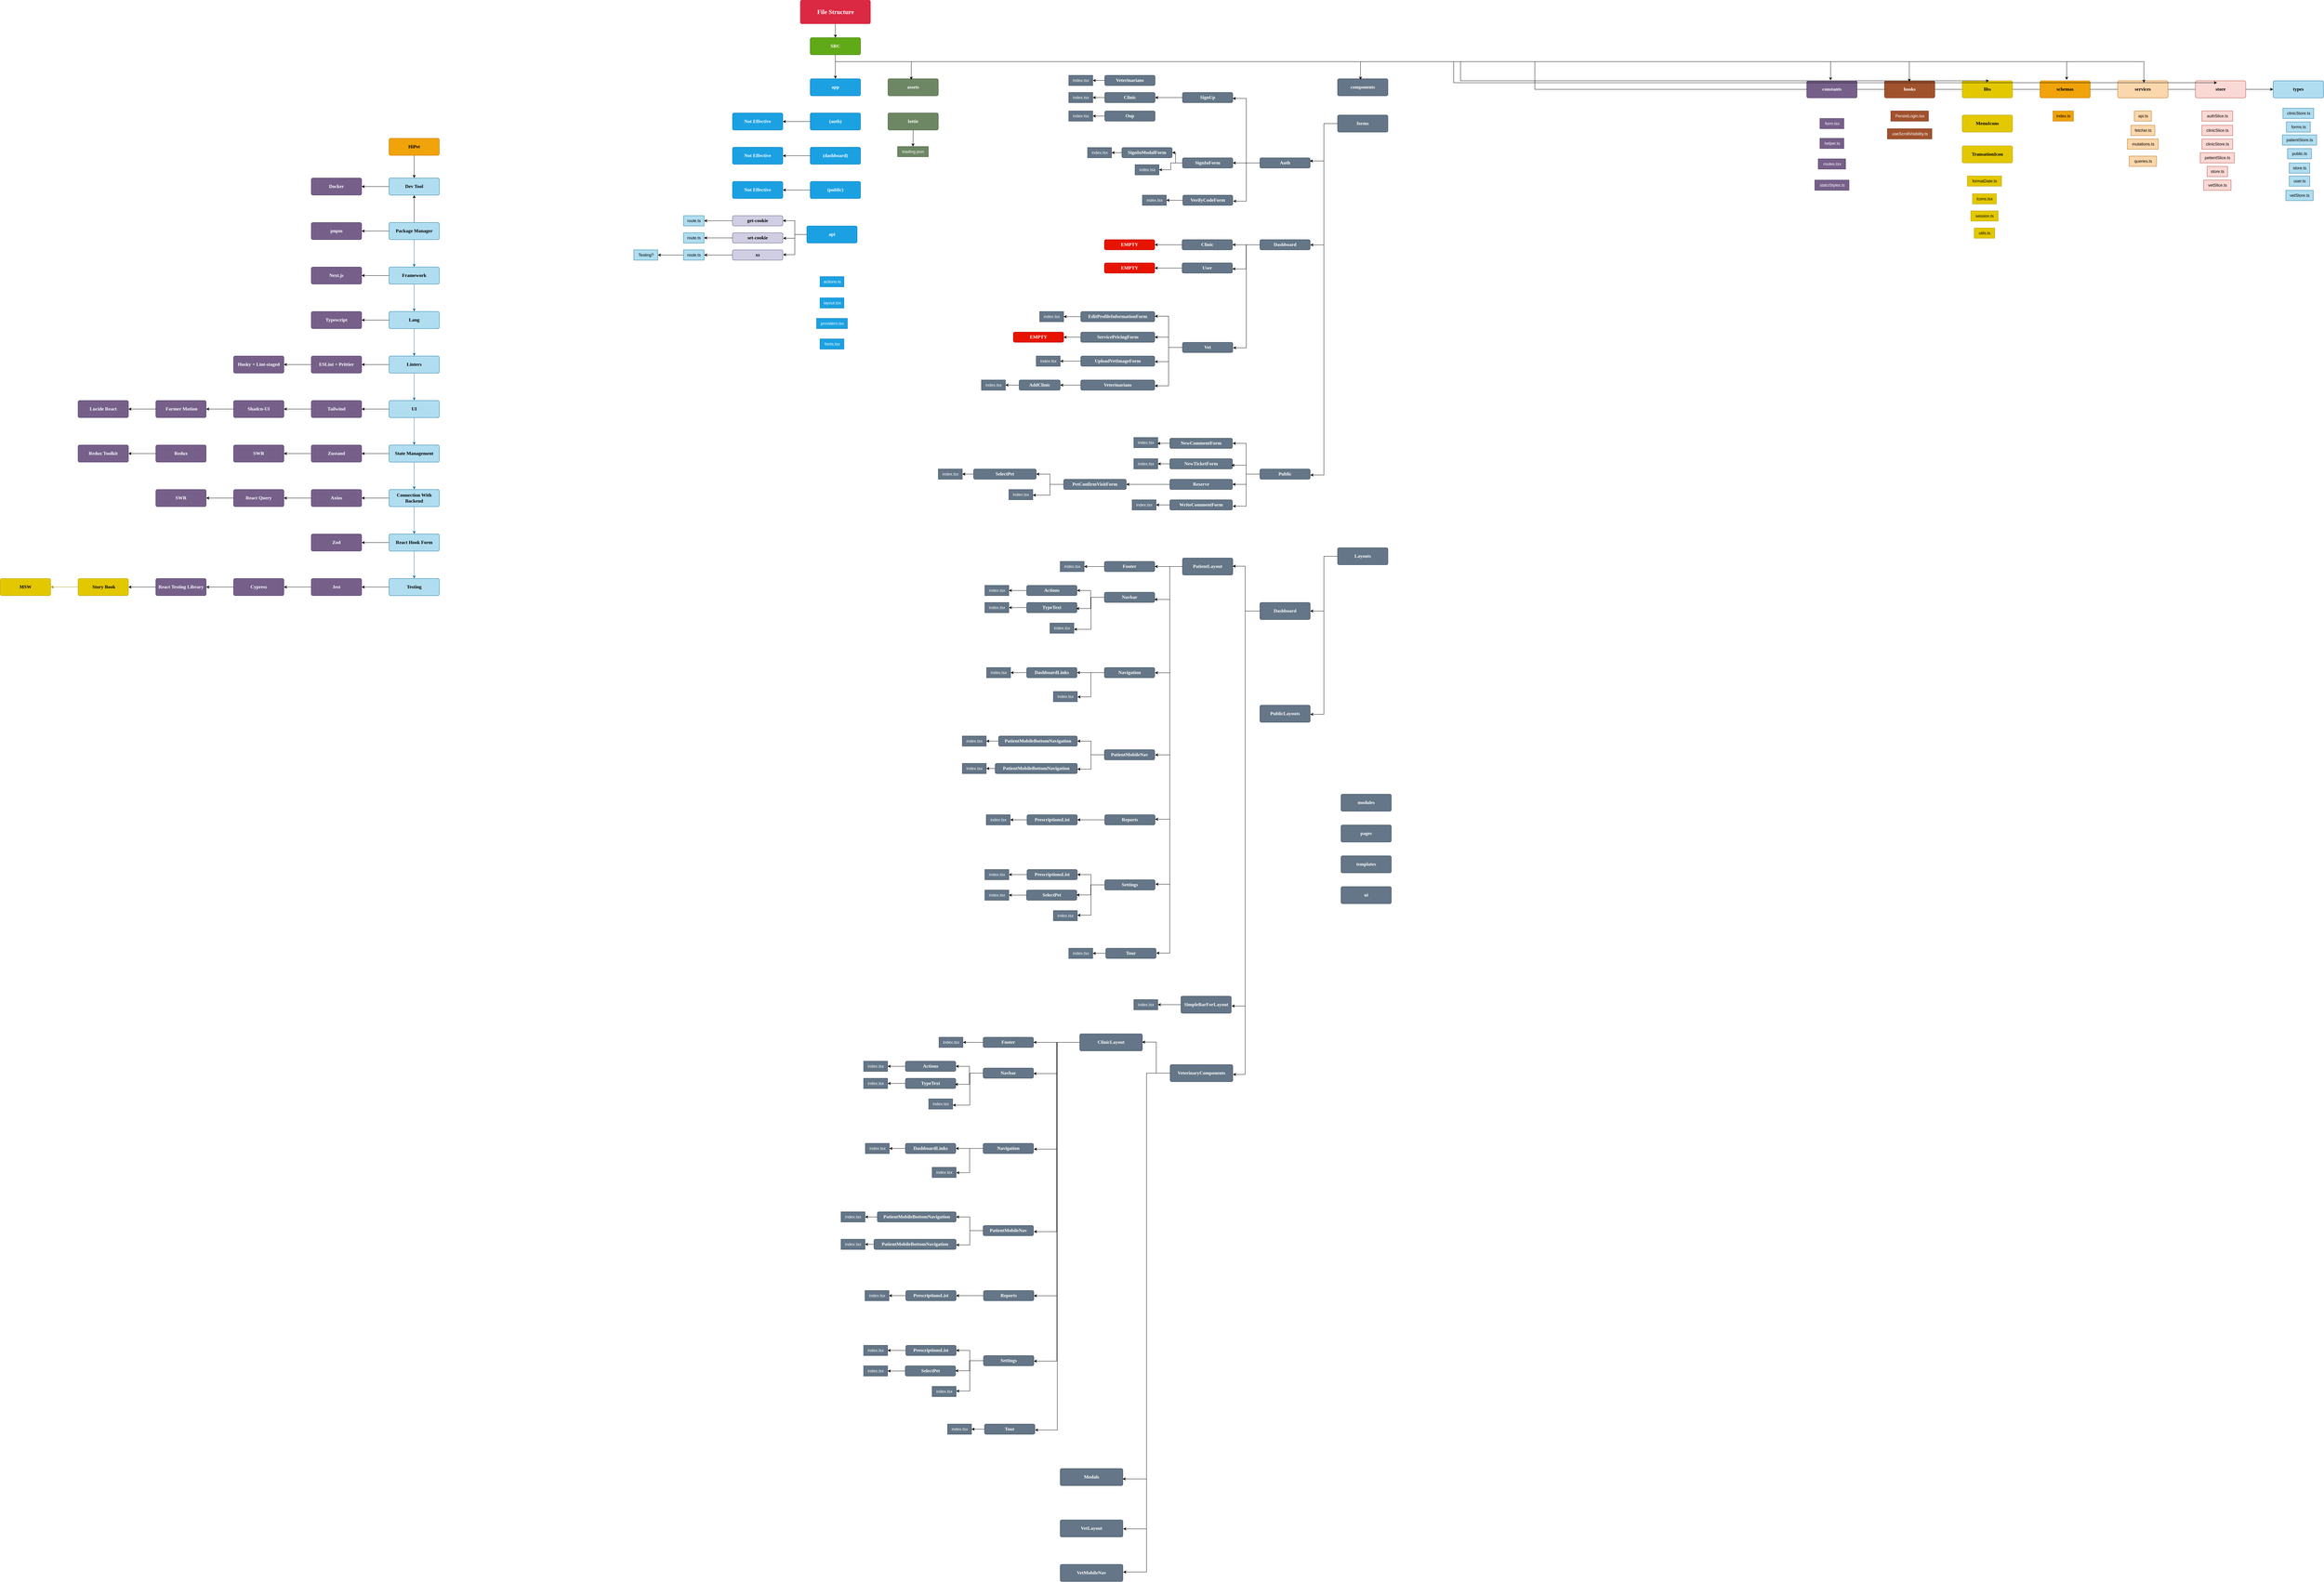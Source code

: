 <mxfile version="27.0.9">
  <diagram name="Page-1" id="JVd5F7p5ThyQwYiCMgtp">
    <mxGraphModel dx="1698" dy="2138" grid="1" gridSize="10" guides="1" tooltips="1" connect="1" arrows="1" fold="1" page="1" pageScale="1" pageWidth="850" pageHeight="1100" math="0" shadow="0">
      <root>
        <mxCell id="0" />
        <mxCell id="1" parent="0" />
        <mxCell id="FssootuMm_s5XMD3NLQB-394" style="edgeStyle=orthogonalEdgeStyle;rounded=0;orthogonalLoop=1;jettySize=auto;html=1;" edge="1" parent="1" source="rin8zIU0q4k2sHg3JVBq-36" target="FssootuMm_s5XMD3NLQB-392">
          <mxGeometry relative="1" as="geometry" />
        </mxCell>
        <mxCell id="rin8zIU0q4k2sHg3JVBq-36" value="&lt;div style=&quot;forced-color-adjust: none;&quot;&gt;HiPet&lt;/div&gt;" style="html=1;shadow=0;dashed=0;shape=mxgraph.bootstrap.rrect;rSize=5;strokeColor=#BD7000;strokeWidth=1;fillColor=#f0a30a;fontColor=#000000;whiteSpace=wrap;align=center;verticalAlign=middle;spacingLeft=0;fontStyle=1;fontSize=14;spacing=5;rounded=1;glass=0;fillStyle=auto;fontFamily=Comic Sans MS;horizontal=1;textDirection=rtl;points=[];" parent="1" vertex="1">
          <mxGeometry x="380" y="-66" width="147" height="50" as="geometry" />
        </mxCell>
        <mxCell id="rin8zIU0q4k2sHg3JVBq-40" value="" style="edgeStyle=orthogonalEdgeStyle;rounded=0;orthogonalLoop=1;jettySize=auto;html=1;" parent="1" source="rin8zIU0q4k2sHg3JVBq-37" target="rin8zIU0q4k2sHg3JVBq-39" edge="1">
          <mxGeometry relative="1" as="geometry" />
        </mxCell>
        <mxCell id="rin8zIU0q4k2sHg3JVBq-42" value="" style="edgeStyle=orthogonalEdgeStyle;rounded=0;orthogonalLoop=1;jettySize=auto;html=1;fillColor=#b1ddf0;strokeColor=#10739e;" parent="1" source="rin8zIU0q4k2sHg3JVBq-37" target="rin8zIU0q4k2sHg3JVBq-41" edge="1">
          <mxGeometry relative="1" as="geometry" />
        </mxCell>
        <mxCell id="FssootuMm_s5XMD3NLQB-393" value="" style="edgeStyle=orthogonalEdgeStyle;rounded=0;orthogonalLoop=1;jettySize=auto;html=1;" edge="1" parent="1" source="rin8zIU0q4k2sHg3JVBq-37" target="FssootuMm_s5XMD3NLQB-392">
          <mxGeometry relative="1" as="geometry" />
        </mxCell>
        <mxCell id="rin8zIU0q4k2sHg3JVBq-37" value="&lt;div style=&quot;forced-color-adjust: none;&quot;&gt;Package Manager&lt;/div&gt;" style="html=1;shadow=0;dashed=0;shape=mxgraph.bootstrap.rrect;rSize=5;strokeColor=#10739e;strokeWidth=1;fillColor=#b1ddf0;whiteSpace=wrap;align=center;verticalAlign=middle;spacingLeft=0;fontStyle=1;fontSize=14;spacing=5;rounded=1;glass=0;fillStyle=auto;fontFamily=Comic Sans MS;horizontal=1;textDirection=rtl;points=[];" parent="1" vertex="1">
          <mxGeometry x="380" y="180" width="147" height="50" as="geometry" />
        </mxCell>
        <mxCell id="rin8zIU0q4k2sHg3JVBq-39" value="&lt;div style=&quot;forced-color-adjust: none;&quot;&gt;pnpm&lt;/div&gt;" style="html=1;shadow=0;dashed=0;shape=mxgraph.bootstrap.rrect;rSize=5;strokeColor=#432D57;strokeWidth=1;fillColor=#76608a;fontColor=#ffffff;whiteSpace=wrap;align=center;verticalAlign=middle;spacingLeft=0;fontStyle=1;fontSize=14;spacing=5;rounded=1;glass=0;fillStyle=auto;fontFamily=Comic Sans MS;horizontal=1;textDirection=rtl;points=[];" parent="1" vertex="1">
          <mxGeometry x="153" y="180" width="147" height="50" as="geometry" />
        </mxCell>
        <mxCell id="rin8zIU0q4k2sHg3JVBq-44" value="" style="edgeStyle=orthogonalEdgeStyle;rounded=0;orthogonalLoop=1;jettySize=auto;html=1;" parent="1" source="rin8zIU0q4k2sHg3JVBq-41" target="rin8zIU0q4k2sHg3JVBq-43" edge="1">
          <mxGeometry relative="1" as="geometry" />
        </mxCell>
        <mxCell id="rin8zIU0q4k2sHg3JVBq-46" value="" style="edgeStyle=orthogonalEdgeStyle;rounded=0;orthogonalLoop=1;jettySize=auto;html=1;fillColor=#b1ddf0;strokeColor=#10739e;" parent="1" source="rin8zIU0q4k2sHg3JVBq-41" target="rin8zIU0q4k2sHg3JVBq-45" edge="1">
          <mxGeometry relative="1" as="geometry" />
        </mxCell>
        <mxCell id="rin8zIU0q4k2sHg3JVBq-41" value="&lt;div style=&quot;forced-color-adjust: none;&quot;&gt;Framework&lt;/div&gt;" style="html=1;shadow=0;dashed=0;shape=mxgraph.bootstrap.rrect;rSize=5;strokeColor=#10739e;strokeWidth=1;fillColor=#b1ddf0;whiteSpace=wrap;align=center;verticalAlign=middle;spacingLeft=0;fontStyle=1;fontSize=14;spacing=5;rounded=1;glass=0;fillStyle=auto;fontFamily=Comic Sans MS;horizontal=1;textDirection=rtl;points=[];" parent="1" vertex="1">
          <mxGeometry x="380" y="310" width="147" height="50" as="geometry" />
        </mxCell>
        <mxCell id="rin8zIU0q4k2sHg3JVBq-43" value="&lt;div style=&quot;forced-color-adjust: none;&quot;&gt;Next.js&lt;/div&gt;" style="html=1;shadow=0;dashed=0;shape=mxgraph.bootstrap.rrect;rSize=5;strokeColor=#432D57;strokeWidth=1;fillColor=#76608a;fontColor=#ffffff;whiteSpace=wrap;align=center;verticalAlign=middle;spacingLeft=0;fontStyle=1;fontSize=14;spacing=5;rounded=1;glass=0;fillStyle=auto;fontFamily=Comic Sans MS;horizontal=1;textDirection=rtl;points=[];" parent="1" vertex="1">
          <mxGeometry x="153" y="310" width="147" height="50" as="geometry" />
        </mxCell>
        <mxCell id="rin8zIU0q4k2sHg3JVBq-48" value="" style="edgeStyle=orthogonalEdgeStyle;rounded=0;orthogonalLoop=1;jettySize=auto;html=1;" parent="1" source="rin8zIU0q4k2sHg3JVBq-45" target="rin8zIU0q4k2sHg3JVBq-47" edge="1">
          <mxGeometry relative="1" as="geometry" />
        </mxCell>
        <mxCell id="rin8zIU0q4k2sHg3JVBq-50" value="" style="edgeStyle=orthogonalEdgeStyle;rounded=0;orthogonalLoop=1;jettySize=auto;html=1;fillColor=#b1ddf0;strokeColor=#10739e;" parent="1" source="rin8zIU0q4k2sHg3JVBq-45" target="rin8zIU0q4k2sHg3JVBq-49" edge="1">
          <mxGeometry relative="1" as="geometry" />
        </mxCell>
        <mxCell id="rin8zIU0q4k2sHg3JVBq-45" value="&lt;div style=&quot;forced-color-adjust: none;&quot;&gt;Lang&lt;/div&gt;" style="html=1;shadow=0;dashed=0;shape=mxgraph.bootstrap.rrect;rSize=5;strokeColor=#10739e;strokeWidth=1;fillColor=#b1ddf0;whiteSpace=wrap;align=center;verticalAlign=middle;spacingLeft=0;fontStyle=1;fontSize=14;spacing=5;rounded=1;glass=0;fillStyle=auto;fontFamily=Comic Sans MS;horizontal=1;textDirection=rtl;points=[];" parent="1" vertex="1">
          <mxGeometry x="380" y="440" width="147" height="50" as="geometry" />
        </mxCell>
        <mxCell id="rin8zIU0q4k2sHg3JVBq-47" value="&lt;div style=&quot;forced-color-adjust: none;&quot;&gt;Typescript&lt;/div&gt;" style="html=1;shadow=0;dashed=0;shape=mxgraph.bootstrap.rrect;rSize=5;strokeColor=#432D57;strokeWidth=1;fillColor=#76608a;fontColor=#ffffff;whiteSpace=wrap;align=center;verticalAlign=middle;spacingLeft=0;fontStyle=1;fontSize=14;spacing=5;rounded=1;glass=0;fillStyle=auto;fontFamily=Comic Sans MS;horizontal=1;textDirection=rtl;points=[];" parent="1" vertex="1">
          <mxGeometry x="153" y="440" width="147" height="50" as="geometry" />
        </mxCell>
        <mxCell id="rin8zIU0q4k2sHg3JVBq-52" value="" style="edgeStyle=orthogonalEdgeStyle;rounded=0;orthogonalLoop=1;jettySize=auto;html=1;" parent="1" source="rin8zIU0q4k2sHg3JVBq-49" target="rin8zIU0q4k2sHg3JVBq-51" edge="1">
          <mxGeometry relative="1" as="geometry" />
        </mxCell>
        <mxCell id="rin8zIU0q4k2sHg3JVBq-56" value="" style="edgeStyle=orthogonalEdgeStyle;rounded=0;orthogonalLoop=1;jettySize=auto;html=1;fillColor=#b1ddf0;strokeColor=#10739e;" parent="1" source="rin8zIU0q4k2sHg3JVBq-49" target="rin8zIU0q4k2sHg3JVBq-55" edge="1">
          <mxGeometry relative="1" as="geometry" />
        </mxCell>
        <mxCell id="rin8zIU0q4k2sHg3JVBq-49" value="&lt;div style=&quot;forced-color-adjust: none;&quot;&gt;Linters&lt;/div&gt;" style="html=1;shadow=0;dashed=0;shape=mxgraph.bootstrap.rrect;rSize=5;strokeColor=#10739e;strokeWidth=1;fillColor=#b1ddf0;whiteSpace=wrap;align=center;verticalAlign=middle;spacingLeft=0;fontStyle=1;fontSize=14;spacing=5;rounded=1;glass=0;fillStyle=auto;fontFamily=Comic Sans MS;horizontal=1;textDirection=rtl;points=[];" parent="1" vertex="1">
          <mxGeometry x="380" y="570" width="147" height="50" as="geometry" />
        </mxCell>
        <mxCell id="rin8zIU0q4k2sHg3JVBq-54" value="" style="edgeStyle=orthogonalEdgeStyle;rounded=0;orthogonalLoop=1;jettySize=auto;html=1;" parent="1" source="rin8zIU0q4k2sHg3JVBq-51" target="rin8zIU0q4k2sHg3JVBq-53" edge="1">
          <mxGeometry relative="1" as="geometry" />
        </mxCell>
        <mxCell id="rin8zIU0q4k2sHg3JVBq-51" value="&lt;div style=&quot;forced-color-adjust: none;&quot;&gt;ESLint + Prittier&lt;/div&gt;" style="html=1;shadow=0;dashed=0;shape=mxgraph.bootstrap.rrect;rSize=5;strokeColor=#432D57;strokeWidth=1;fillColor=#76608a;fontColor=#ffffff;whiteSpace=wrap;align=center;verticalAlign=middle;spacingLeft=0;fontStyle=1;fontSize=14;spacing=5;rounded=1;glass=0;fillStyle=auto;fontFamily=Comic Sans MS;horizontal=1;textDirection=rtl;points=[];" parent="1" vertex="1">
          <mxGeometry x="153" y="570" width="147" height="50" as="geometry" />
        </mxCell>
        <mxCell id="rin8zIU0q4k2sHg3JVBq-53" value="&lt;div style=&quot;forced-color-adjust: none;&quot;&gt;Husky + Lint-staged&lt;/div&gt;" style="html=1;shadow=0;dashed=0;shape=mxgraph.bootstrap.rrect;rSize=5;strokeColor=#432D57;strokeWidth=1;fillColor=#76608a;fontColor=#ffffff;whiteSpace=wrap;align=center;verticalAlign=middle;spacingLeft=0;fontStyle=1;fontSize=14;spacing=5;rounded=1;glass=0;fillStyle=auto;fontFamily=Comic Sans MS;horizontal=1;textDirection=rtl;points=[];" parent="1" vertex="1">
          <mxGeometry x="-74" y="570" width="147" height="50" as="geometry" />
        </mxCell>
        <mxCell id="rin8zIU0q4k2sHg3JVBq-58" value="" style="edgeStyle=orthogonalEdgeStyle;rounded=0;orthogonalLoop=1;jettySize=auto;html=1;" parent="1" source="rin8zIU0q4k2sHg3JVBq-55" target="rin8zIU0q4k2sHg3JVBq-57" edge="1">
          <mxGeometry relative="1" as="geometry" />
        </mxCell>
        <mxCell id="rin8zIU0q4k2sHg3JVBq-66" value="" style="edgeStyle=orthogonalEdgeStyle;rounded=0;orthogonalLoop=1;jettySize=auto;html=1;fillColor=#b1ddf0;strokeColor=#10739e;" parent="1" source="rin8zIU0q4k2sHg3JVBq-55" target="rin8zIU0q4k2sHg3JVBq-65" edge="1">
          <mxGeometry relative="1" as="geometry" />
        </mxCell>
        <mxCell id="rin8zIU0q4k2sHg3JVBq-55" value="&lt;div style=&quot;forced-color-adjust: none;&quot;&gt;UI&lt;/div&gt;" style="html=1;shadow=0;dashed=0;shape=mxgraph.bootstrap.rrect;rSize=5;strokeColor=#10739e;strokeWidth=1;fillColor=#b1ddf0;whiteSpace=wrap;align=center;verticalAlign=middle;spacingLeft=0;fontStyle=1;fontSize=14;spacing=5;rounded=1;glass=0;fillStyle=auto;fontFamily=Comic Sans MS;horizontal=1;textDirection=rtl;points=[];" parent="1" vertex="1">
          <mxGeometry x="380" y="700" width="147" height="50" as="geometry" />
        </mxCell>
        <mxCell id="rin8zIU0q4k2sHg3JVBq-60" value="" style="edgeStyle=orthogonalEdgeStyle;rounded=0;orthogonalLoop=1;jettySize=auto;html=1;" parent="1" source="rin8zIU0q4k2sHg3JVBq-57" target="rin8zIU0q4k2sHg3JVBq-59" edge="1">
          <mxGeometry relative="1" as="geometry" />
        </mxCell>
        <mxCell id="rin8zIU0q4k2sHg3JVBq-57" value="&lt;div style=&quot;forced-color-adjust: none;&quot;&gt;Tailwind&lt;/div&gt;" style="html=1;shadow=0;dashed=0;shape=mxgraph.bootstrap.rrect;rSize=5;strokeColor=#432D57;strokeWidth=1;fillColor=#76608a;fontColor=#ffffff;whiteSpace=wrap;align=center;verticalAlign=middle;spacingLeft=0;fontStyle=1;fontSize=14;spacing=5;rounded=1;glass=0;fillStyle=auto;fontFamily=Comic Sans MS;horizontal=1;textDirection=rtl;points=[];" parent="1" vertex="1">
          <mxGeometry x="153" y="700" width="147" height="50" as="geometry" />
        </mxCell>
        <mxCell id="rin8zIU0q4k2sHg3JVBq-62" value="" style="edgeStyle=orthogonalEdgeStyle;rounded=0;orthogonalLoop=1;jettySize=auto;html=1;" parent="1" source="rin8zIU0q4k2sHg3JVBq-59" target="rin8zIU0q4k2sHg3JVBq-61" edge="1">
          <mxGeometry relative="1" as="geometry" />
        </mxCell>
        <mxCell id="rin8zIU0q4k2sHg3JVBq-59" value="&lt;div style=&quot;forced-color-adjust: none;&quot;&gt;Shadcn-UI&lt;/div&gt;" style="html=1;shadow=0;dashed=0;shape=mxgraph.bootstrap.rrect;rSize=5;strokeColor=#432D57;strokeWidth=1;fillColor=#76608a;fontColor=#ffffff;whiteSpace=wrap;align=center;verticalAlign=middle;spacingLeft=0;fontStyle=1;fontSize=14;spacing=5;rounded=1;glass=0;fillStyle=auto;fontFamily=Comic Sans MS;horizontal=1;textDirection=rtl;points=[];" parent="1" vertex="1">
          <mxGeometry x="-74" y="700" width="147" height="50" as="geometry" />
        </mxCell>
        <mxCell id="rin8zIU0q4k2sHg3JVBq-64" value="" style="edgeStyle=orthogonalEdgeStyle;rounded=0;orthogonalLoop=1;jettySize=auto;html=1;" parent="1" source="rin8zIU0q4k2sHg3JVBq-61" target="rin8zIU0q4k2sHg3JVBq-63" edge="1">
          <mxGeometry relative="1" as="geometry" />
        </mxCell>
        <mxCell id="rin8zIU0q4k2sHg3JVBq-61" value="&lt;div style=&quot;forced-color-adjust: none;&quot;&gt;Farmer Motion&amp;nbsp;&lt;/div&gt;" style="html=1;shadow=0;dashed=0;shape=mxgraph.bootstrap.rrect;rSize=5;strokeColor=#432D57;strokeWidth=1;fillColor=#76608a;fontColor=#ffffff;whiteSpace=wrap;align=center;verticalAlign=middle;spacingLeft=0;fontStyle=1;fontSize=14;spacing=5;rounded=1;glass=0;fillStyle=auto;fontFamily=Comic Sans MS;horizontal=1;textDirection=rtl;points=[];" parent="1" vertex="1">
          <mxGeometry x="-301" y="700" width="147" height="50" as="geometry" />
        </mxCell>
        <mxCell id="rin8zIU0q4k2sHg3JVBq-63" value="&lt;div style=&quot;forced-color-adjust: none;&quot;&gt;Lucide React&lt;/div&gt;" style="html=1;shadow=0;dashed=0;shape=mxgraph.bootstrap.rrect;rSize=5;strokeColor=#432D57;strokeWidth=1;fillColor=#76608a;fontColor=#ffffff;whiteSpace=wrap;align=center;verticalAlign=middle;spacingLeft=0;fontStyle=1;fontSize=14;spacing=5;rounded=1;glass=0;fillStyle=auto;fontFamily=Comic Sans MS;horizontal=1;textDirection=rtl;points=[];" parent="1" vertex="1">
          <mxGeometry x="-528" y="700" width="147" height="50" as="geometry" />
        </mxCell>
        <mxCell id="rin8zIU0q4k2sHg3JVBq-68" value="" style="edgeStyle=orthogonalEdgeStyle;rounded=0;orthogonalLoop=1;jettySize=auto;html=1;" parent="1" source="rin8zIU0q4k2sHg3JVBq-65" target="rin8zIU0q4k2sHg3JVBq-67" edge="1">
          <mxGeometry relative="1" as="geometry" />
        </mxCell>
        <mxCell id="rin8zIU0q4k2sHg3JVBq-70" value="" style="edgeStyle=orthogonalEdgeStyle;rounded=0;orthogonalLoop=1;jettySize=auto;html=1;fillColor=#b1ddf0;strokeColor=#10739e;" parent="1" source="rin8zIU0q4k2sHg3JVBq-65" target="rin8zIU0q4k2sHg3JVBq-69" edge="1">
          <mxGeometry relative="1" as="geometry" />
        </mxCell>
        <mxCell id="rin8zIU0q4k2sHg3JVBq-65" value="&lt;div style=&quot;forced-color-adjust: none;&quot;&gt;State Management&lt;/div&gt;" style="html=1;shadow=0;dashed=0;shape=mxgraph.bootstrap.rrect;rSize=5;strokeColor=#10739e;strokeWidth=1;fillColor=#b1ddf0;whiteSpace=wrap;align=center;verticalAlign=middle;spacingLeft=0;fontStyle=1;fontSize=14;spacing=5;rounded=1;glass=0;fillStyle=auto;fontFamily=Comic Sans MS;horizontal=1;textDirection=rtl;points=[];" parent="1" vertex="1">
          <mxGeometry x="380" y="830" width="147" height="50" as="geometry" />
        </mxCell>
        <mxCell id="FssootuMm_s5XMD3NLQB-398" value="" style="edgeStyle=orthogonalEdgeStyle;rounded=0;orthogonalLoop=1;jettySize=auto;html=1;" edge="1" parent="1" source="rin8zIU0q4k2sHg3JVBq-67" target="FssootuMm_s5XMD3NLQB-397">
          <mxGeometry relative="1" as="geometry" />
        </mxCell>
        <mxCell id="rin8zIU0q4k2sHg3JVBq-67" value="Zustand" style="html=1;shadow=0;dashed=0;shape=mxgraph.bootstrap.rrect;rSize=5;strokeColor=#432D57;strokeWidth=1;fillColor=#76608a;fontColor=#ffffff;whiteSpace=wrap;align=center;verticalAlign=middle;spacingLeft=0;fontStyle=1;fontSize=14;spacing=5;rounded=1;glass=0;fillStyle=auto;fontFamily=Comic Sans MS;horizontal=1;textDirection=rtl;points=[];" parent="1" vertex="1">
          <mxGeometry x="153" y="830" width="147" height="50" as="geometry" />
        </mxCell>
        <mxCell id="rin8zIU0q4k2sHg3JVBq-72" value="" style="edgeStyle=orthogonalEdgeStyle;rounded=0;orthogonalLoop=1;jettySize=auto;html=1;" parent="1" source="rin8zIU0q4k2sHg3JVBq-69" target="rin8zIU0q4k2sHg3JVBq-71" edge="1">
          <mxGeometry relative="1" as="geometry" />
        </mxCell>
        <mxCell id="rin8zIU0q4k2sHg3JVBq-78" value="" style="edgeStyle=orthogonalEdgeStyle;rounded=0;orthogonalLoop=1;jettySize=auto;html=1;fillColor=#b1ddf0;strokeColor=#10739e;" parent="1" source="rin8zIU0q4k2sHg3JVBq-69" target="rin8zIU0q4k2sHg3JVBq-77" edge="1">
          <mxGeometry relative="1" as="geometry" />
        </mxCell>
        <mxCell id="rin8zIU0q4k2sHg3JVBq-69" value="&lt;div style=&quot;forced-color-adjust: none;&quot;&gt;Connection With Backend&lt;/div&gt;" style="html=1;shadow=0;dashed=0;shape=mxgraph.bootstrap.rrect;rSize=5;strokeColor=#10739e;strokeWidth=1;fillColor=#b1ddf0;whiteSpace=wrap;align=center;verticalAlign=middle;spacingLeft=0;fontStyle=1;fontSize=14;spacing=5;rounded=1;glass=0;fillStyle=auto;fontFamily=Comic Sans MS;horizontal=1;textDirection=rtl;points=[];" parent="1" vertex="1">
          <mxGeometry x="380" y="960" width="147" height="50" as="geometry" />
        </mxCell>
        <mxCell id="rin8zIU0q4k2sHg3JVBq-74" value="" style="edgeStyle=orthogonalEdgeStyle;rounded=0;orthogonalLoop=1;jettySize=auto;html=1;" parent="1" source="rin8zIU0q4k2sHg3JVBq-71" target="rin8zIU0q4k2sHg3JVBq-73" edge="1">
          <mxGeometry relative="1" as="geometry" />
        </mxCell>
        <mxCell id="rin8zIU0q4k2sHg3JVBq-71" value="&lt;div style=&quot;forced-color-adjust: none;&quot;&gt;Axios&lt;/div&gt;" style="html=1;shadow=0;dashed=0;shape=mxgraph.bootstrap.rrect;rSize=5;strokeColor=#432D57;strokeWidth=1;fillColor=#76608a;fontColor=#ffffff;whiteSpace=wrap;align=center;verticalAlign=middle;spacingLeft=0;fontStyle=1;fontSize=14;spacing=5;rounded=1;glass=0;fillStyle=auto;fontFamily=Comic Sans MS;horizontal=1;textDirection=rtl;points=[];" parent="1" vertex="1">
          <mxGeometry x="153" y="960" width="147" height="50" as="geometry" />
        </mxCell>
        <mxCell id="rin8zIU0q4k2sHg3JVBq-76" value="" style="edgeStyle=orthogonalEdgeStyle;rounded=0;orthogonalLoop=1;jettySize=auto;html=1;" parent="1" source="rin8zIU0q4k2sHg3JVBq-73" target="rin8zIU0q4k2sHg3JVBq-75" edge="1">
          <mxGeometry relative="1" as="geometry" />
        </mxCell>
        <mxCell id="rin8zIU0q4k2sHg3JVBq-73" value="&lt;div style=&quot;forced-color-adjust: none;&quot;&gt;React Query&lt;/div&gt;" style="html=1;shadow=0;dashed=0;shape=mxgraph.bootstrap.rrect;rSize=5;strokeColor=#432D57;strokeWidth=1;fillColor=#76608a;fontColor=#ffffff;whiteSpace=wrap;align=center;verticalAlign=middle;spacingLeft=0;fontStyle=1;fontSize=14;spacing=5;rounded=1;glass=0;fillStyle=auto;fontFamily=Comic Sans MS;horizontal=1;textDirection=rtl;points=[];" parent="1" vertex="1">
          <mxGeometry x="-74" y="960" width="147" height="50" as="geometry" />
        </mxCell>
        <mxCell id="rin8zIU0q4k2sHg3JVBq-75" value="&lt;div style=&quot;forced-color-adjust: none;&quot;&gt;SWR&lt;/div&gt;" style="html=1;shadow=0;dashed=0;shape=mxgraph.bootstrap.rrect;rSize=5;strokeColor=#432D57;strokeWidth=1;fillColor=#76608a;fontColor=#ffffff;whiteSpace=wrap;align=center;verticalAlign=middle;spacingLeft=0;fontStyle=1;fontSize=14;spacing=5;rounded=1;glass=0;fillStyle=auto;fontFamily=Comic Sans MS;horizontal=1;textDirection=rtl;points=[];" parent="1" vertex="1">
          <mxGeometry x="-301" y="960" width="147" height="50" as="geometry" />
        </mxCell>
        <mxCell id="rin8zIU0q4k2sHg3JVBq-80" value="" style="edgeStyle=orthogonalEdgeStyle;rounded=0;orthogonalLoop=1;jettySize=auto;html=1;" parent="1" source="rin8zIU0q4k2sHg3JVBq-77" target="rin8zIU0q4k2sHg3JVBq-79" edge="1">
          <mxGeometry relative="1" as="geometry" />
        </mxCell>
        <mxCell id="rin8zIU0q4k2sHg3JVBq-82" value="" style="edgeStyle=orthogonalEdgeStyle;rounded=0;orthogonalLoop=1;jettySize=auto;html=1;fillColor=#b1ddf0;strokeColor=#10739e;" parent="1" source="rin8zIU0q4k2sHg3JVBq-77" target="rin8zIU0q4k2sHg3JVBq-81" edge="1">
          <mxGeometry relative="1" as="geometry" />
        </mxCell>
        <mxCell id="rin8zIU0q4k2sHg3JVBq-77" value="&lt;div style=&quot;forced-color-adjust: none;&quot;&gt;React Hook Form&lt;/div&gt;" style="html=1;shadow=0;dashed=0;shape=mxgraph.bootstrap.rrect;rSize=5;strokeColor=#10739e;strokeWidth=1;fillColor=#b1ddf0;whiteSpace=wrap;align=center;verticalAlign=middle;spacingLeft=0;fontStyle=1;fontSize=14;spacing=5;rounded=1;glass=0;fillStyle=auto;fontFamily=Comic Sans MS;horizontal=1;textDirection=rtl;points=[];" parent="1" vertex="1">
          <mxGeometry x="380" y="1090" width="147" height="50" as="geometry" />
        </mxCell>
        <mxCell id="rin8zIU0q4k2sHg3JVBq-79" value="&lt;div style=&quot;forced-color-adjust: none;&quot;&gt;Zod&lt;/div&gt;" style="html=1;shadow=0;dashed=0;shape=mxgraph.bootstrap.rrect;rSize=5;strokeColor=#432D57;strokeWidth=1;fillColor=#76608a;fontColor=#ffffff;whiteSpace=wrap;align=center;verticalAlign=middle;spacingLeft=0;fontStyle=1;fontSize=14;spacing=5;rounded=1;glass=0;fillStyle=auto;fontFamily=Comic Sans MS;horizontal=1;textDirection=rtl;points=[];" parent="1" vertex="1">
          <mxGeometry x="153" y="1090" width="147" height="50" as="geometry" />
        </mxCell>
        <mxCell id="rin8zIU0q4k2sHg3JVBq-84" value="" style="edgeStyle=orthogonalEdgeStyle;rounded=0;orthogonalLoop=1;jettySize=auto;html=1;" parent="1" source="rin8zIU0q4k2sHg3JVBq-81" target="rin8zIU0q4k2sHg3JVBq-83" edge="1">
          <mxGeometry relative="1" as="geometry" />
        </mxCell>
        <mxCell id="rin8zIU0q4k2sHg3JVBq-81" value="&lt;div style=&quot;forced-color-adjust: none;&quot;&gt;Testing&lt;/div&gt;" style="html=1;shadow=0;dashed=0;shape=mxgraph.bootstrap.rrect;rSize=5;strokeColor=#10739e;strokeWidth=1;fillColor=#b1ddf0;whiteSpace=wrap;align=center;verticalAlign=middle;spacingLeft=0;fontStyle=1;fontSize=14;spacing=5;rounded=1;glass=0;fillStyle=auto;fontFamily=Comic Sans MS;horizontal=1;textDirection=rtl;points=[];" parent="1" vertex="1">
          <mxGeometry x="380" y="1220" width="147" height="50" as="geometry" />
        </mxCell>
        <mxCell id="rin8zIU0q4k2sHg3JVBq-86" value="" style="edgeStyle=orthogonalEdgeStyle;rounded=0;orthogonalLoop=1;jettySize=auto;html=1;" parent="1" source="rin8zIU0q4k2sHg3JVBq-83" target="rin8zIU0q4k2sHg3JVBq-85" edge="1">
          <mxGeometry relative="1" as="geometry" />
        </mxCell>
        <mxCell id="rin8zIU0q4k2sHg3JVBq-83" value="&lt;div style=&quot;forced-color-adjust: none;&quot;&gt;Jest&lt;/div&gt;" style="html=1;shadow=0;dashed=0;shape=mxgraph.bootstrap.rrect;rSize=5;strokeColor=#432D57;strokeWidth=1;fillColor=#76608a;fontColor=#ffffff;whiteSpace=wrap;align=center;verticalAlign=middle;spacingLeft=0;fontStyle=1;fontSize=14;spacing=5;rounded=1;glass=0;fillStyle=auto;fontFamily=Comic Sans MS;horizontal=1;textDirection=rtl;points=[];" parent="1" vertex="1">
          <mxGeometry x="153" y="1220" width="147" height="50" as="geometry" />
        </mxCell>
        <mxCell id="rin8zIU0q4k2sHg3JVBq-88" value="" style="edgeStyle=orthogonalEdgeStyle;rounded=0;orthogonalLoop=1;jettySize=auto;html=1;" parent="1" source="rin8zIU0q4k2sHg3JVBq-85" target="rin8zIU0q4k2sHg3JVBq-87" edge="1">
          <mxGeometry relative="1" as="geometry" />
        </mxCell>
        <mxCell id="rin8zIU0q4k2sHg3JVBq-85" value="&lt;div style=&quot;forced-color-adjust: none;&quot;&gt;Cypress&lt;/div&gt;" style="html=1;shadow=0;dashed=0;shape=mxgraph.bootstrap.rrect;rSize=5;strokeColor=#432D57;strokeWidth=1;fillColor=#76608a;fontColor=#ffffff;whiteSpace=wrap;align=center;verticalAlign=middle;spacingLeft=0;fontStyle=1;fontSize=14;spacing=5;rounded=1;glass=0;fillStyle=auto;fontFamily=Comic Sans MS;horizontal=1;textDirection=rtl;points=[];" parent="1" vertex="1">
          <mxGeometry x="-74" y="1220" width="147" height="50" as="geometry" />
        </mxCell>
        <mxCell id="rin8zIU0q4k2sHg3JVBq-90" value="" style="edgeStyle=orthogonalEdgeStyle;rounded=0;orthogonalLoop=1;jettySize=auto;html=1;" parent="1" source="rin8zIU0q4k2sHg3JVBq-87" target="rin8zIU0q4k2sHg3JVBq-89" edge="1">
          <mxGeometry relative="1" as="geometry" />
        </mxCell>
        <mxCell id="rin8zIU0q4k2sHg3JVBq-87" value="&lt;div style=&quot;forced-color-adjust: none;&quot;&gt;React Testing Library&lt;/div&gt;" style="html=1;shadow=0;dashed=0;shape=mxgraph.bootstrap.rrect;rSize=5;strokeColor=#432D57;strokeWidth=1;fillColor=#76608a;fontColor=#ffffff;whiteSpace=wrap;align=center;verticalAlign=middle;spacingLeft=0;fontStyle=1;fontSize=14;spacing=5;rounded=1;glass=0;fillStyle=auto;fontFamily=Comic Sans MS;horizontal=1;textDirection=rtl;points=[];" parent="1" vertex="1">
          <mxGeometry x="-301" y="1220" width="147" height="50" as="geometry" />
        </mxCell>
        <mxCell id="rin8zIU0q4k2sHg3JVBq-92" value="" style="edgeStyle=orthogonalEdgeStyle;rounded=0;orthogonalLoop=1;jettySize=auto;html=1;fillColor=#e3c800;strokeColor=#B09500;" parent="1" source="rin8zIU0q4k2sHg3JVBq-89" target="rin8zIU0q4k2sHg3JVBq-91" edge="1">
          <mxGeometry relative="1" as="geometry" />
        </mxCell>
        <mxCell id="rin8zIU0q4k2sHg3JVBq-89" value="&lt;div style=&quot;forced-color-adjust: none;&quot;&gt;Story Book&amp;nbsp;&lt;/div&gt;" style="html=1;shadow=0;dashed=0;shape=mxgraph.bootstrap.rrect;rSize=5;strokeColor=#B09500;strokeWidth=1;fillColor=#e3c800;fontColor=#000000;whiteSpace=wrap;align=center;verticalAlign=middle;spacingLeft=0;fontStyle=1;fontSize=14;spacing=5;rounded=1;glass=0;fillStyle=auto;fontFamily=Comic Sans MS;horizontal=1;textDirection=rtl;points=[];" parent="1" vertex="1">
          <mxGeometry x="-528" y="1220" width="147" height="50" as="geometry" />
        </mxCell>
        <mxCell id="rin8zIU0q4k2sHg3JVBq-91" value="&lt;div style=&quot;forced-color-adjust: none;&quot;&gt;MSW&lt;/div&gt;" style="html=1;shadow=0;dashed=0;shape=mxgraph.bootstrap.rrect;rSize=5;strokeColor=#B09500;strokeWidth=1;fillColor=#e3c800;fontColor=#000000;whiteSpace=wrap;align=center;verticalAlign=middle;spacingLeft=0;fontStyle=1;fontSize=14;spacing=5;rounded=1;glass=0;fillStyle=auto;fontFamily=Comic Sans MS;horizontal=1;textDirection=rtl;points=[];" parent="1" vertex="1">
          <mxGeometry x="-755" y="1220" width="147" height="50" as="geometry" />
        </mxCell>
        <mxCell id="FssootuMm_s5XMD3NLQB-3" value="" style="edgeStyle=orthogonalEdgeStyle;rounded=0;orthogonalLoop=1;jettySize=auto;html=1;" edge="1" parent="1" source="FssootuMm_s5XMD3NLQB-1" target="FssootuMm_s5XMD3NLQB-2">
          <mxGeometry relative="1" as="geometry" />
        </mxCell>
        <mxCell id="FssootuMm_s5XMD3NLQB-1" value="&lt;div style=&quot;forced-color-adjust: none;&quot;&gt;&lt;font style=&quot;font-size: 18px;&quot;&gt;File Structure&lt;/font&gt;&lt;/div&gt;" style="html=1;shadow=0;dashed=0;shape=mxgraph.bootstrap.rrect;rSize=5;strokeColor=none;strokeWidth=1;fillColor=#DB2843;fontColor=#FFFFFF;whiteSpace=wrap;align=center;verticalAlign=middle;spacingLeft=0;fontStyle=1;fontSize=14;spacing=5;rounded=1;glass=0;fillStyle=auto;fontFamily=Comic Sans MS;horizontal=1;textDirection=rtl;points=[];" vertex="1" parent="1">
          <mxGeometry x="1580.6" y="-470" width="205.8" height="70" as="geometry" />
        </mxCell>
        <mxCell id="FssootuMm_s5XMD3NLQB-5" value="" style="edgeStyle=orthogonalEdgeStyle;rounded=0;orthogonalLoop=1;jettySize=auto;html=1;" edge="1" parent="1" source="FssootuMm_s5XMD3NLQB-2" target="FssootuMm_s5XMD3NLQB-4">
          <mxGeometry relative="1" as="geometry" />
        </mxCell>
        <mxCell id="FssootuMm_s5XMD3NLQB-32" style="edgeStyle=orthogonalEdgeStyle;rounded=0;orthogonalLoop=1;jettySize=auto;html=1;" edge="1" parent="1" source="FssootuMm_s5XMD3NLQB-2" target="FssootuMm_s5XMD3NLQB-22">
          <mxGeometry relative="1" as="geometry">
            <Array as="points">
              <mxPoint x="1684" y="-290" />
              <mxPoint x="3726" y="-290" />
            </Array>
          </mxGeometry>
        </mxCell>
        <mxCell id="FssootuMm_s5XMD3NLQB-2" value="&lt;div style=&quot;forced-color-adjust: none;&quot;&gt;SRC&lt;/div&gt;" style="html=1;shadow=0;dashed=0;shape=mxgraph.bootstrap.rrect;rSize=5;strokeColor=#2D7600;strokeWidth=1;fillColor=#60a917;fontColor=#ffffff;whiteSpace=wrap;align=center;verticalAlign=middle;spacingLeft=0;fontStyle=1;fontSize=14;spacing=5;rounded=1;glass=0;fillStyle=auto;fontFamily=Comic Sans MS;horizontal=1;textDirection=rtl;points=[];" vertex="1" parent="1">
          <mxGeometry x="1610" y="-360" width="147" height="50" as="geometry" />
        </mxCell>
        <mxCell id="FssootuMm_s5XMD3NLQB-4" value="&lt;div style=&quot;forced-color-adjust: none;&quot;&gt;app&lt;/div&gt;" style="html=1;shadow=0;dashed=0;shape=mxgraph.bootstrap.rrect;rSize=5;strokeColor=#006EAF;strokeWidth=1;fillColor=#1ba1e2;fontColor=#ffffff;whiteSpace=wrap;align=center;verticalAlign=middle;spacingLeft=0;fontStyle=1;fontSize=14;spacing=5;rounded=1;glass=0;fillStyle=auto;fontFamily=Comic Sans MS;horizontal=1;textDirection=rtl;points=[];" vertex="1" parent="1">
          <mxGeometry x="1610" y="-240" width="147" height="50" as="geometry" />
        </mxCell>
        <mxCell id="FssootuMm_s5XMD3NLQB-6" value="&lt;div style=&quot;forced-color-adjust: none;&quot;&gt;assets&lt;/div&gt;" style="html=1;shadow=0;dashed=0;shape=mxgraph.bootstrap.rrect;rSize=5;strokeColor=#3A5431;strokeWidth=1;fillColor=#6d8764;fontColor=#ffffff;whiteSpace=wrap;align=center;verticalAlign=middle;spacingLeft=0;fontStyle=1;fontSize=14;spacing=5;rounded=1;glass=0;fillStyle=auto;fontFamily=Comic Sans MS;horizontal=1;textDirection=rtl;points=[];" vertex="1" parent="1">
          <mxGeometry x="1837" y="-240" width="147" height="50" as="geometry" />
        </mxCell>
        <mxCell id="FssootuMm_s5XMD3NLQB-8" value="&lt;div style=&quot;forced-color-adjust: none;&quot;&gt;components&lt;/div&gt;" style="html=1;shadow=0;dashed=0;shape=mxgraph.bootstrap.rrect;rSize=5;strokeColor=#314354;strokeWidth=1;fillColor=#647687;fontColor=#ffffff;whiteSpace=wrap;align=center;verticalAlign=middle;spacingLeft=0;fontStyle=1;fontSize=14;spacing=5;rounded=1;glass=0;fillStyle=auto;fontFamily=Comic Sans MS;horizontal=1;textDirection=rtl;points=[];" vertex="1" parent="1">
          <mxGeometry x="3150" y="-240" width="147" height="50" as="geometry" />
        </mxCell>
        <mxCell id="FssootuMm_s5XMD3NLQB-10" value="&lt;div style=&quot;forced-color-adjust: none;&quot;&gt;constants&lt;/div&gt;" style="html=1;shadow=0;dashed=0;shape=mxgraph.bootstrap.rrect;rSize=5;strokeColor=#432D57;strokeWidth=1;fillColor=#76608a;fontColor=#ffffff;whiteSpace=wrap;align=center;verticalAlign=middle;spacingLeft=0;fontStyle=1;fontSize=14;spacing=5;rounded=1;glass=0;fillStyle=auto;fontFamily=Comic Sans MS;horizontal=1;textDirection=rtl;points=[];" vertex="1" parent="1">
          <mxGeometry x="4520" y="-234" width="147" height="50" as="geometry" />
        </mxCell>
        <mxCell id="FssootuMm_s5XMD3NLQB-12" value="&lt;div style=&quot;forced-color-adjust: none;&quot;&gt;hooks&lt;/div&gt;" style="html=1;shadow=0;dashed=0;shape=mxgraph.bootstrap.rrect;rSize=5;strokeColor=#6D1F00;strokeWidth=1;fillColor=#a0522d;fontColor=#ffffff;whiteSpace=wrap;align=center;verticalAlign=middle;spacingLeft=0;fontStyle=1;fontSize=14;spacing=5;rounded=1;glass=0;fillStyle=auto;fontFamily=Comic Sans MS;horizontal=1;textDirection=rtl;points=[];" vertex="1" parent="1">
          <mxGeometry x="4747" y="-234" width="147" height="50" as="geometry" />
        </mxCell>
        <mxCell id="FssootuMm_s5XMD3NLQB-14" value="&lt;div style=&quot;forced-color-adjust: none;&quot;&gt;libs&lt;/div&gt;" style="html=1;shadow=0;dashed=0;shape=mxgraph.bootstrap.rrect;rSize=5;strokeColor=#B09500;strokeWidth=1;fillColor=#e3c800;fontColor=#000000;whiteSpace=wrap;align=center;verticalAlign=middle;spacingLeft=0;fontStyle=1;fontSize=14;spacing=5;rounded=1;glass=0;fillStyle=auto;fontFamily=Comic Sans MS;horizontal=1;textDirection=rtl;points=[];" vertex="1" parent="1">
          <mxGeometry x="4974" y="-234" width="147" height="50" as="geometry" />
        </mxCell>
        <mxCell id="FssootuMm_s5XMD3NLQB-16" value="&lt;div style=&quot;forced-color-adjust: none;&quot;&gt;schemas&lt;/div&gt;" style="html=1;shadow=0;dashed=0;shape=mxgraph.bootstrap.rrect;rSize=5;strokeColor=#BD7000;strokeWidth=1;fillColor=#f0a30a;fontColor=#000000;whiteSpace=wrap;align=center;verticalAlign=middle;spacingLeft=0;fontStyle=1;fontSize=14;spacing=5;rounded=1;glass=0;fillStyle=auto;fontFamily=Comic Sans MS;horizontal=1;textDirection=rtl;points=[];" vertex="1" parent="1">
          <mxGeometry x="5201" y="-234" width="147" height="50" as="geometry" />
        </mxCell>
        <mxCell id="FssootuMm_s5XMD3NLQB-18" value="&lt;div style=&quot;forced-color-adjust: none;&quot;&gt;services&lt;/div&gt;" style="html=1;shadow=0;dashed=0;shape=mxgraph.bootstrap.rrect;rSize=5;strokeColor=#b46504;strokeWidth=1;fillColor=#fad7ac;whiteSpace=wrap;align=center;verticalAlign=middle;spacingLeft=0;fontStyle=1;fontSize=14;spacing=5;rounded=1;glass=0;fillStyle=auto;fontFamily=Comic Sans MS;horizontal=1;textDirection=rtl;points=[];" vertex="1" parent="1">
          <mxGeometry x="5428" y="-234" width="147" height="50" as="geometry" />
        </mxCell>
        <mxCell id="FssootuMm_s5XMD3NLQB-20" value="&lt;div style=&quot;forced-color-adjust: none;&quot;&gt;store&lt;/div&gt;" style="html=1;shadow=0;dashed=0;shape=mxgraph.bootstrap.rrect;rSize=5;strokeColor=#ae4132;strokeWidth=1;fillColor=#fad9d5;whiteSpace=wrap;align=center;verticalAlign=middle;spacingLeft=0;fontStyle=1;fontSize=14;spacing=5;rounded=1;glass=0;fillStyle=auto;fontFamily=Comic Sans MS;horizontal=1;textDirection=rtl;points=[];" vertex="1" parent="1">
          <mxGeometry x="5655" y="-234" width="147" height="50" as="geometry" />
        </mxCell>
        <mxCell id="FssootuMm_s5XMD3NLQB-22" value="&lt;div style=&quot;forced-color-adjust: none;&quot;&gt;types&lt;/div&gt;" style="html=1;shadow=0;dashed=0;shape=mxgraph.bootstrap.rrect;rSize=5;strokeColor=#10739e;strokeWidth=1;fillColor=#b1ddf0;whiteSpace=wrap;align=center;verticalAlign=middle;spacingLeft=0;fontStyle=1;fontSize=14;spacing=5;rounded=1;glass=0;fillStyle=auto;fontFamily=Comic Sans MS;horizontal=1;textDirection=rtl;points=[];" vertex="1" parent="1">
          <mxGeometry x="5882" y="-234" width="147" height="50" as="geometry" />
        </mxCell>
        <mxCell id="FssootuMm_s5XMD3NLQB-24" style="edgeStyle=orthogonalEdgeStyle;rounded=0;orthogonalLoop=1;jettySize=auto;html=1;entryX=0.463;entryY=0.058;entryDx=0;entryDy=0;entryPerimeter=0;" edge="1" parent="1" source="FssootuMm_s5XMD3NLQB-2" target="FssootuMm_s5XMD3NLQB-6">
          <mxGeometry relative="1" as="geometry">
            <Array as="points">
              <mxPoint x="1684" y="-290" />
              <mxPoint x="1905" y="-290" />
            </Array>
          </mxGeometry>
        </mxCell>
        <mxCell id="FssootuMm_s5XMD3NLQB-25" style="edgeStyle=orthogonalEdgeStyle;rounded=0;orthogonalLoop=1;jettySize=auto;html=1;entryX=0.455;entryY=0.058;entryDx=0;entryDy=0;entryPerimeter=0;" edge="1" parent="1" source="FssootuMm_s5XMD3NLQB-2" target="FssootuMm_s5XMD3NLQB-8">
          <mxGeometry relative="1" as="geometry">
            <Array as="points">
              <mxPoint x="1684" y="-290" />
              <mxPoint x="3217" y="-290" />
            </Array>
          </mxGeometry>
        </mxCell>
        <mxCell id="FssootuMm_s5XMD3NLQB-26" style="edgeStyle=orthogonalEdgeStyle;rounded=0;orthogonalLoop=1;jettySize=auto;html=1;entryX=0.474;entryY=-0.027;entryDx=0;entryDy=0;entryPerimeter=0;" edge="1" parent="1" source="FssootuMm_s5XMD3NLQB-2" target="FssootuMm_s5XMD3NLQB-10">
          <mxGeometry relative="1" as="geometry">
            <Array as="points">
              <mxPoint x="1684" y="-290" />
              <mxPoint x="4590" y="-290" />
            </Array>
          </mxGeometry>
        </mxCell>
        <mxCell id="FssootuMm_s5XMD3NLQB-27" style="edgeStyle=orthogonalEdgeStyle;rounded=0;orthogonalLoop=1;jettySize=auto;html=1;entryX=0.493;entryY=0.06;entryDx=0;entryDy=0;entryPerimeter=0;" edge="1" parent="1" source="FssootuMm_s5XMD3NLQB-2" target="FssootuMm_s5XMD3NLQB-12">
          <mxGeometry relative="1" as="geometry">
            <Array as="points">
              <mxPoint x="1684" y="-290" />
              <mxPoint x="4820" y="-290" />
            </Array>
          </mxGeometry>
        </mxCell>
        <mxCell id="FssootuMm_s5XMD3NLQB-28" style="edgeStyle=orthogonalEdgeStyle;rounded=0;orthogonalLoop=1;jettySize=auto;html=1;entryX=0.532;entryY=0.002;entryDx=0;entryDy=0;entryPerimeter=0;" edge="1" parent="1" source="FssootuMm_s5XMD3NLQB-2" target="FssootuMm_s5XMD3NLQB-14">
          <mxGeometry relative="1" as="geometry">
            <Array as="points">
              <mxPoint x="1684" y="-290" />
              <mxPoint x="3509" y="-290" />
            </Array>
          </mxGeometry>
        </mxCell>
        <mxCell id="FssootuMm_s5XMD3NLQB-29" style="edgeStyle=orthogonalEdgeStyle;rounded=0;orthogonalLoop=1;jettySize=auto;html=1;entryX=0.531;entryY=-0.056;entryDx=0;entryDy=0;entryPerimeter=0;" edge="1" parent="1" source="FssootuMm_s5XMD3NLQB-2" target="FssootuMm_s5XMD3NLQB-16">
          <mxGeometry relative="1" as="geometry">
            <Array as="points">
              <mxPoint x="1684" y="-290" />
              <mxPoint x="5279" y="-290" />
            </Array>
          </mxGeometry>
        </mxCell>
        <mxCell id="FssootuMm_s5XMD3NLQB-30" style="edgeStyle=orthogonalEdgeStyle;rounded=0;orthogonalLoop=1;jettySize=auto;html=1;entryX=0.521;entryY=0.118;entryDx=0;entryDy=0;entryPerimeter=0;" edge="1" parent="1" source="FssootuMm_s5XMD3NLQB-2" target="FssootuMm_s5XMD3NLQB-18">
          <mxGeometry relative="1" as="geometry">
            <Array as="points">
              <mxPoint x="1684" y="-290" />
              <mxPoint x="5505" y="-290" />
            </Array>
          </mxGeometry>
        </mxCell>
        <mxCell id="FssootuMm_s5XMD3NLQB-31" style="edgeStyle=orthogonalEdgeStyle;rounded=0;orthogonalLoop=1;jettySize=auto;html=1;entryX=0.43;entryY=0.112;entryDx=0;entryDy=0;entryPerimeter=0;" edge="1" parent="1" source="FssootuMm_s5XMD3NLQB-2" target="FssootuMm_s5XMD3NLQB-20">
          <mxGeometry relative="1" as="geometry">
            <Array as="points">
              <mxPoint x="1684" y="-290" />
              <mxPoint x="3489" y="-290" />
            </Array>
          </mxGeometry>
        </mxCell>
        <mxCell id="FssootuMm_s5XMD3NLQB-108" value="" style="edgeStyle=orthogonalEdgeStyle;rounded=0;orthogonalLoop=1;jettySize=auto;html=1;" edge="1" parent="1" source="FssootuMm_s5XMD3NLQB-35" target="FssootuMm_s5XMD3NLQB-107">
          <mxGeometry relative="1" as="geometry" />
        </mxCell>
        <mxCell id="FssootuMm_s5XMD3NLQB-35" value="&lt;div style=&quot;forced-color-adjust: none;&quot;&gt;(auth)&lt;/div&gt;" style="html=1;shadow=0;dashed=0;shape=mxgraph.bootstrap.rrect;rSize=5;strokeColor=#006EAF;strokeWidth=1;fillColor=#1ba1e2;fontColor=#ffffff;whiteSpace=wrap;align=center;verticalAlign=middle;spacingLeft=0;fontStyle=1;fontSize=14;spacing=5;rounded=1;glass=0;fillStyle=auto;fontFamily=Comic Sans MS;horizontal=1;textDirection=rtl;points=[];" vertex="1" parent="1">
          <mxGeometry x="1610" y="-140" width="147" height="50" as="geometry" />
        </mxCell>
        <mxCell id="FssootuMm_s5XMD3NLQB-110" value="" style="edgeStyle=orthogonalEdgeStyle;rounded=0;orthogonalLoop=1;jettySize=auto;html=1;" edge="1" parent="1" source="FssootuMm_s5XMD3NLQB-37" target="FssootuMm_s5XMD3NLQB-109">
          <mxGeometry relative="1" as="geometry" />
        </mxCell>
        <mxCell id="FssootuMm_s5XMD3NLQB-37" value="&lt;div style=&quot;forced-color-adjust: none;&quot;&gt;(dashboard)&lt;/div&gt;" style="html=1;shadow=0;dashed=0;shape=mxgraph.bootstrap.rrect;rSize=5;strokeColor=#006EAF;strokeWidth=1;fillColor=#1ba1e2;fontColor=#ffffff;whiteSpace=wrap;align=center;verticalAlign=middle;spacingLeft=0;fontStyle=1;fontSize=14;spacing=5;rounded=1;glass=0;fillStyle=auto;fontFamily=Comic Sans MS;horizontal=1;textDirection=rtl;points=[];" vertex="1" parent="1">
          <mxGeometry x="1610" y="-40" width="147" height="50" as="geometry" />
        </mxCell>
        <mxCell id="FssootuMm_s5XMD3NLQB-112" value="" style="edgeStyle=orthogonalEdgeStyle;rounded=0;orthogonalLoop=1;jettySize=auto;html=1;" edge="1" parent="1" source="FssootuMm_s5XMD3NLQB-39" target="FssootuMm_s5XMD3NLQB-111">
          <mxGeometry relative="1" as="geometry" />
        </mxCell>
        <mxCell id="FssootuMm_s5XMD3NLQB-39" value="&lt;div style=&quot;forced-color-adjust: none;&quot;&gt;(public)&lt;/div&gt;" style="html=1;shadow=0;dashed=0;shape=mxgraph.bootstrap.rrect;rSize=5;strokeColor=#006EAF;strokeWidth=1;fillColor=#1ba1e2;fontColor=#ffffff;whiteSpace=wrap;align=center;verticalAlign=middle;spacingLeft=0;fontStyle=1;fontSize=14;spacing=5;rounded=1;glass=0;fillStyle=auto;fontFamily=Comic Sans MS;horizontal=1;textDirection=rtl;points=[];" vertex="1" parent="1">
          <mxGeometry x="1610" y="60" width="147" height="50" as="geometry" />
        </mxCell>
        <mxCell id="FssootuMm_s5XMD3NLQB-41" value="&lt;div style=&quot;forced-color-adjust: none;&quot;&gt;api&lt;/div&gt;" style="html=1;shadow=0;dashed=0;shape=mxgraph.bootstrap.rrect;rSize=5;strokeColor=#006EAF;strokeWidth=1;fillColor=#1ba1e2;fontColor=#ffffff;whiteSpace=wrap;align=center;verticalAlign=middle;spacingLeft=0;fontStyle=1;fontSize=14;spacing=5;rounded=1;glass=0;fillStyle=auto;fontFamily=Comic Sans MS;horizontal=1;textDirection=rtl;points=[];" vertex="1" parent="1">
          <mxGeometry x="1600" y="190" width="147" height="50" as="geometry" />
        </mxCell>
        <mxCell id="FssootuMm_s5XMD3NLQB-43" value="actions.ts" style="text;html=1;align=center;verticalAlign=middle;resizable=0;points=[];autosize=1;strokeColor=#006EAF;fillColor=#1ba1e2;fontColor=#ffffff;" vertex="1" parent="1">
          <mxGeometry x="1638.5" y="338" width="70" height="30" as="geometry" />
        </mxCell>
        <mxCell id="FssootuMm_s5XMD3NLQB-47" value="layout.tsx" style="text;html=1;align=center;verticalAlign=middle;resizable=0;points=[];autosize=1;strokeColor=#006EAF;fillColor=#1ba1e2;fontColor=#ffffff;" vertex="1" parent="1">
          <mxGeometry x="1638.5" y="400" width="70" height="30" as="geometry" />
        </mxCell>
        <mxCell id="FssootuMm_s5XMD3NLQB-48" value="providers.tsx" style="text;html=1;align=center;verticalAlign=middle;resizable=0;points=[];autosize=1;strokeColor=#006EAF;fillColor=#1ba1e2;fontColor=#ffffff;" vertex="1" parent="1">
          <mxGeometry x="1628.5" y="460" width="90" height="30" as="geometry" />
        </mxCell>
        <mxCell id="FssootuMm_s5XMD3NLQB-51" value="fonts.tsx" style="text;html=1;align=center;verticalAlign=middle;resizable=0;points=[];autosize=1;strokeColor=#006EAF;fillColor=#1ba1e2;fontColor=#ffffff;" vertex="1" parent="1">
          <mxGeometry x="1638.5" y="520" width="70" height="30" as="geometry" />
        </mxCell>
        <mxCell id="FssootuMm_s5XMD3NLQB-60" style="edgeStyle=orthogonalEdgeStyle;rounded=0;orthogonalLoop=1;jettySize=auto;html=1;" edge="1" parent="1" source="FssootuMm_s5XMD3NLQB-53" target="FssootuMm_s5XMD3NLQB-59">
          <mxGeometry relative="1" as="geometry" />
        </mxCell>
        <mxCell id="FssootuMm_s5XMD3NLQB-53" value="&lt;div style=&quot;forced-color-adjust: none;&quot;&gt;lottie&lt;/div&gt;" style="html=1;shadow=0;dashed=0;shape=mxgraph.bootstrap.rrect;rSize=5;strokeColor=#3A5431;strokeWidth=1;fillColor=#6d8764;fontColor=#ffffff;whiteSpace=wrap;align=center;verticalAlign=middle;spacingLeft=0;fontStyle=1;fontSize=14;spacing=5;rounded=1;glass=0;fillStyle=auto;fontFamily=Comic Sans MS;horizontal=1;textDirection=rtl;points=[];" vertex="1" parent="1">
          <mxGeometry x="1837" y="-140" width="147" height="50" as="geometry" />
        </mxCell>
        <mxCell id="FssootuMm_s5XMD3NLQB-59" value="loading.json" style="text;html=1;align=center;verticalAlign=middle;resizable=0;points=[];autosize=1;strokeColor=#3A5431;fillColor=#6d8764;fontColor=#ffffff;" vertex="1" parent="1">
          <mxGeometry x="1865" y="-42" width="90" height="30" as="geometry" />
        </mxCell>
        <mxCell id="FssootuMm_s5XMD3NLQB-61" value="&lt;div style=&quot;forced-color-adjust: none;&quot;&gt;forms&lt;/div&gt;" style="html=1;shadow=0;dashed=0;shape=mxgraph.bootstrap.rrect;rSize=5;strokeColor=#314354;strokeWidth=1;fillColor=#647687;fontColor=#ffffff;whiteSpace=wrap;align=center;verticalAlign=middle;spacingLeft=0;fontStyle=1;fontSize=14;spacing=5;rounded=1;glass=0;fillStyle=auto;fontFamily=Comic Sans MS;horizontal=1;textDirection=rtl;points=[];" vertex="1" parent="1">
          <mxGeometry x="3150" y="-134" width="147" height="50" as="geometry" />
        </mxCell>
        <mxCell id="FssootuMm_s5XMD3NLQB-239" value="" style="edgeStyle=orthogonalEdgeStyle;rounded=0;orthogonalLoop=1;jettySize=auto;html=1;" edge="1" parent="1" source="FssootuMm_s5XMD3NLQB-63" target="FssootuMm_s5XMD3NLQB-238">
          <mxGeometry relative="1" as="geometry">
            <Array as="points">
              <mxPoint x="3110" y="1155" />
              <mxPoint x="3110" y="1315" />
            </Array>
          </mxGeometry>
        </mxCell>
        <mxCell id="FssootuMm_s5XMD3NLQB-63" value="Layouts" style="html=1;shadow=0;dashed=0;shape=mxgraph.bootstrap.rrect;rSize=5;strokeColor=#314354;strokeWidth=1;fillColor=#647687;fontColor=#ffffff;whiteSpace=wrap;align=center;verticalAlign=middle;spacingLeft=0;fontStyle=1;fontSize=14;spacing=5;rounded=1;glass=0;fillStyle=auto;fontFamily=Comic Sans MS;horizontal=1;textDirection=rtl;points=[];" vertex="1" parent="1">
          <mxGeometry x="3150" y="1130" width="147" height="50" as="geometry" />
        </mxCell>
        <mxCell id="FssootuMm_s5XMD3NLQB-65" value="modules" style="html=1;shadow=0;dashed=0;shape=mxgraph.bootstrap.rrect;rSize=5;strokeColor=#314354;strokeWidth=1;fillColor=#647687;fontColor=#ffffff;whiteSpace=wrap;align=center;verticalAlign=middle;spacingLeft=0;fontStyle=1;fontSize=14;spacing=5;rounded=1;glass=0;fillStyle=auto;fontFamily=Comic Sans MS;horizontal=1;textDirection=rtl;points=[];" vertex="1" parent="1">
          <mxGeometry x="3160" y="1850" width="147" height="50" as="geometry" />
        </mxCell>
        <mxCell id="FssootuMm_s5XMD3NLQB-68" value="pages" style="html=1;shadow=0;dashed=0;shape=mxgraph.bootstrap.rrect;rSize=5;strokeColor=#314354;strokeWidth=1;fillColor=#647687;fontColor=#ffffff;whiteSpace=wrap;align=center;verticalAlign=middle;spacingLeft=0;fontStyle=1;fontSize=14;spacing=5;rounded=1;glass=0;fillStyle=auto;fontFamily=Comic Sans MS;horizontal=1;textDirection=rtl;points=[];" vertex="1" parent="1">
          <mxGeometry x="3160" y="1940" width="147" height="50" as="geometry" />
        </mxCell>
        <mxCell id="FssootuMm_s5XMD3NLQB-69" value="templates" style="html=1;shadow=0;dashed=0;shape=mxgraph.bootstrap.rrect;rSize=5;strokeColor=#314354;strokeWidth=1;fillColor=#647687;fontColor=#ffffff;whiteSpace=wrap;align=center;verticalAlign=middle;spacingLeft=0;fontStyle=1;fontSize=14;spacing=5;rounded=1;glass=0;fillStyle=auto;fontFamily=Comic Sans MS;horizontal=1;textDirection=rtl;points=[];" vertex="1" parent="1">
          <mxGeometry x="3160" y="2030" width="147" height="50" as="geometry" />
        </mxCell>
        <mxCell id="FssootuMm_s5XMD3NLQB-70" value="ui" style="html=1;shadow=0;dashed=0;shape=mxgraph.bootstrap.rrect;rSize=5;strokeColor=#314354;strokeWidth=1;fillColor=#647687;fontColor=#ffffff;whiteSpace=wrap;align=center;verticalAlign=middle;spacingLeft=0;fontStyle=1;fontSize=14;spacing=5;rounded=1;glass=0;fillStyle=auto;fontFamily=Comic Sans MS;horizontal=1;textDirection=rtl;points=[];" vertex="1" parent="1">
          <mxGeometry x="3160" y="2120" width="147" height="50" as="geometry" />
        </mxCell>
        <mxCell id="FssootuMm_s5XMD3NLQB-72" value="form.tsx" style="text;html=1;align=center;verticalAlign=middle;resizable=0;points=[];autosize=1;strokeColor=#432D57;fillColor=#76608a;fontColor=#ffffff;" vertex="1" parent="1">
          <mxGeometry x="4558.5" y="-124" width="70" height="30" as="geometry" />
        </mxCell>
        <mxCell id="FssootuMm_s5XMD3NLQB-73" value="helper.ts" style="text;html=1;align=center;verticalAlign=middle;resizable=0;points=[];autosize=1;strokeColor=#432D57;fillColor=#76608a;fontColor=#ffffff;" vertex="1" parent="1">
          <mxGeometry x="4558.5" y="-66" width="70" height="30" as="geometry" />
        </mxCell>
        <mxCell id="FssootuMm_s5XMD3NLQB-74" value="routes.tsx" style="text;html=1;align=center;verticalAlign=middle;resizable=0;points=[];autosize=1;strokeColor=#432D57;fillColor=#76608a;fontColor=#ffffff;" vertex="1" parent="1">
          <mxGeometry x="4553.5" y="-6" width="80" height="30" as="geometry" />
        </mxCell>
        <mxCell id="FssootuMm_s5XMD3NLQB-75" value="statciStyles.ts" style="text;html=1;align=center;verticalAlign=middle;resizable=0;points=[];autosize=1;strokeColor=#432D57;fillColor=#76608a;fontColor=#ffffff;" vertex="1" parent="1">
          <mxGeometry x="4543.5" y="56" width="100" height="30" as="geometry" />
        </mxCell>
        <mxCell id="FssootuMm_s5XMD3NLQB-76" value="PersistLogin.tsx" style="text;html=1;align=center;verticalAlign=middle;resizable=0;points=[];autosize=1;strokeColor=#6D1F00;fillColor=#a0522d;fontColor=#ffffff;" vertex="1" parent="1">
          <mxGeometry x="4765.5" y="-146" width="110" height="30" as="geometry" />
        </mxCell>
        <mxCell id="FssootuMm_s5XMD3NLQB-77" value="useScrollVisibility.ts" style="text;html=1;align=center;verticalAlign=middle;resizable=0;points=[];autosize=1;strokeColor=#6D1F00;fillColor=#a0522d;fontColor=#ffffff;" vertex="1" parent="1">
          <mxGeometry x="4755.5" y="-94" width="130" height="30" as="geometry" />
        </mxCell>
        <mxCell id="FssootuMm_s5XMD3NLQB-78" value="&lt;div style=&quot;forced-color-adjust: none;&quot;&gt;MenuIcons&lt;/div&gt;" style="html=1;shadow=0;dashed=0;shape=mxgraph.bootstrap.rrect;rSize=5;strokeColor=#B09500;strokeWidth=1;fillColor=#e3c800;fontColor=#000000;whiteSpace=wrap;align=center;verticalAlign=middle;spacingLeft=0;fontStyle=1;fontSize=14;spacing=5;rounded=1;glass=0;fillStyle=auto;fontFamily=Comic Sans MS;horizontal=1;textDirection=rtl;points=[];" vertex="1" parent="1">
          <mxGeometry x="4974" y="-134" width="147" height="50" as="geometry" />
        </mxCell>
        <mxCell id="FssootuMm_s5XMD3NLQB-79" value="&lt;div style=&quot;forced-color-adjust: none;&quot;&gt;TransationIcon&lt;/div&gt;" style="html=1;shadow=0;dashed=0;shape=mxgraph.bootstrap.rrect;rSize=5;strokeColor=#B09500;strokeWidth=1;fillColor=#e3c800;fontColor=#000000;whiteSpace=wrap;align=center;verticalAlign=middle;spacingLeft=0;fontStyle=1;fontSize=14;spacing=5;rounded=1;glass=0;fillStyle=auto;fontFamily=Comic Sans MS;horizontal=1;textDirection=rtl;points=[];" vertex="1" parent="1">
          <mxGeometry x="4974" y="-44" width="147" height="50" as="geometry" />
        </mxCell>
        <mxCell id="FssootuMm_s5XMD3NLQB-80" value="formatDate.ts" style="text;html=1;align=center;verticalAlign=middle;resizable=0;points=[];autosize=1;strokeColor=#B09500;fillColor=#e3c800;fontColor=#000000;" vertex="1" parent="1">
          <mxGeometry x="4989" y="44" width="100" height="30" as="geometry" />
        </mxCell>
        <mxCell id="FssootuMm_s5XMD3NLQB-81" value="Icons.tsx" style="text;html=1;align=center;verticalAlign=middle;resizable=0;points=[];autosize=1;strokeColor=#B09500;fillColor=#e3c800;fontColor=#000000;" vertex="1" parent="1">
          <mxGeometry x="5004" y="96" width="70" height="30" as="geometry" />
        </mxCell>
        <mxCell id="FssootuMm_s5XMD3NLQB-82" value="session.ts" style="text;html=1;align=center;verticalAlign=middle;resizable=0;points=[];autosize=1;strokeColor=#B09500;fillColor=#e3c800;fontColor=#000000;" vertex="1" parent="1">
          <mxGeometry x="4999" y="146" width="80" height="30" as="geometry" />
        </mxCell>
        <mxCell id="FssootuMm_s5XMD3NLQB-83" value="utils.ts" style="text;html=1;align=center;verticalAlign=middle;resizable=0;points=[];autosize=1;strokeColor=#B09500;fillColor=#e3c800;fontColor=#000000;" vertex="1" parent="1">
          <mxGeometry x="5009" y="196" width="60" height="30" as="geometry" />
        </mxCell>
        <mxCell id="FssootuMm_s5XMD3NLQB-84" value="index.ts" style="text;html=1;align=center;verticalAlign=middle;resizable=0;points=[];autosize=1;strokeColor=#BD7000;fillColor=#f0a30a;fontColor=#000000;" vertex="1" parent="1">
          <mxGeometry x="5239" y="-146" width="60" height="30" as="geometry" />
        </mxCell>
        <mxCell id="FssootuMm_s5XMD3NLQB-85" value="api.ts" style="text;html=1;align=center;verticalAlign=middle;resizable=0;points=[];autosize=1;strokeColor=#b46504;fillColor=#fad7ac;" vertex="1" parent="1">
          <mxGeometry x="5476.5" y="-146" width="50" height="30" as="geometry" />
        </mxCell>
        <mxCell id="FssootuMm_s5XMD3NLQB-86" value="fetcher.ts" style="text;html=1;align=center;verticalAlign=middle;resizable=0;points=[];autosize=1;strokeColor=#b46504;fillColor=#fad7ac;" vertex="1" parent="1">
          <mxGeometry x="5466.5" y="-104" width="70" height="30" as="geometry" />
        </mxCell>
        <mxCell id="FssootuMm_s5XMD3NLQB-87" value="mutations.ts" style="text;html=1;align=center;verticalAlign=middle;resizable=0;points=[];autosize=1;strokeColor=#b46504;fillColor=#fad7ac;" vertex="1" parent="1">
          <mxGeometry x="5456.5" y="-64" width="90" height="30" as="geometry" />
        </mxCell>
        <mxCell id="FssootuMm_s5XMD3NLQB-88" value="queries.ts" style="text;html=1;align=center;verticalAlign=middle;resizable=0;points=[];autosize=1;strokeColor=#b46504;fillColor=#fad7ac;" vertex="1" parent="1">
          <mxGeometry x="5461.5" y="-14" width="80" height="30" as="geometry" />
        </mxCell>
        <mxCell id="FssootuMm_s5XMD3NLQB-89" value="authSlice.ts" style="text;html=1;align=center;verticalAlign=middle;resizable=0;points=[];autosize=1;strokeColor=#ae4132;fillColor=#fad9d5;" vertex="1" parent="1">
          <mxGeometry x="5674" y="-146" width="90" height="30" as="geometry" />
        </mxCell>
        <mxCell id="FssootuMm_s5XMD3NLQB-90" value="clinicSlice.ts" style="text;html=1;align=center;verticalAlign=middle;resizable=0;points=[];autosize=1;strokeColor=#ae4132;fillColor=#fad9d5;" vertex="1" parent="1">
          <mxGeometry x="5674" y="-104" width="90" height="30" as="geometry" />
        </mxCell>
        <mxCell id="FssootuMm_s5XMD3NLQB-91" value="clinicStore.ts" style="text;html=1;align=center;verticalAlign=middle;resizable=0;points=[];autosize=1;strokeColor=#ae4132;fillColor=#fad9d5;" vertex="1" parent="1">
          <mxGeometry x="5674" y="-64" width="90" height="30" as="geometry" />
        </mxCell>
        <mxCell id="FssootuMm_s5XMD3NLQB-92" value="petientSlice.ts" style="text;html=1;align=center;verticalAlign=middle;resizable=0;points=[];autosize=1;strokeColor=#ae4132;fillColor=#fad9d5;" vertex="1" parent="1">
          <mxGeometry x="5669" y="-24" width="100" height="30" as="geometry" />
        </mxCell>
        <mxCell id="FssootuMm_s5XMD3NLQB-93" value="store.ts" style="text;html=1;align=center;verticalAlign=middle;resizable=0;points=[];autosize=1;strokeColor=#ae4132;fillColor=#fad9d5;" vertex="1" parent="1">
          <mxGeometry x="5689" y="16" width="60" height="30" as="geometry" />
        </mxCell>
        <mxCell id="FssootuMm_s5XMD3NLQB-94" value="vetSlice.ts" style="text;html=1;align=center;verticalAlign=middle;resizable=0;points=[];autosize=1;strokeColor=#ae4132;fillColor=#fad9d5;" vertex="1" parent="1">
          <mxGeometry x="5679" y="56" width="80" height="30" as="geometry" />
        </mxCell>
        <mxCell id="FssootuMm_s5XMD3NLQB-95" value="clinicStore.ts" style="text;html=1;align=center;verticalAlign=middle;resizable=0;points=[];autosize=1;strokeColor=#10739e;fillColor=#b1ddf0;" vertex="1" parent="1">
          <mxGeometry x="5910.5" y="-154" width="90" height="30" as="geometry" />
        </mxCell>
        <mxCell id="FssootuMm_s5XMD3NLQB-100" value="forms.ts" style="text;html=1;align=center;verticalAlign=middle;resizable=0;points=[];autosize=1;strokeColor=#10739e;fillColor=#b1ddf0;" vertex="1" parent="1">
          <mxGeometry x="5920.5" y="-114" width="70" height="30" as="geometry" />
        </mxCell>
        <mxCell id="FssootuMm_s5XMD3NLQB-101" value="patientStore.ts" style="text;html=1;align=center;verticalAlign=middle;resizable=0;points=[];autosize=1;strokeColor=#10739e;fillColor=#b1ddf0;" vertex="1" parent="1">
          <mxGeometry x="5909" y="-76" width="100" height="30" as="geometry" />
        </mxCell>
        <mxCell id="FssootuMm_s5XMD3NLQB-102" value="public.ts" style="text;html=1;align=center;verticalAlign=middle;resizable=0;points=[];autosize=1;strokeColor=#10739e;fillColor=#b1ddf0;" vertex="1" parent="1">
          <mxGeometry x="5924" y="-36" width="70" height="30" as="geometry" />
        </mxCell>
        <mxCell id="FssootuMm_s5XMD3NLQB-103" value="store.ts" style="text;html=1;align=center;verticalAlign=middle;resizable=0;points=[];autosize=1;strokeColor=#10739e;fillColor=#b1ddf0;" vertex="1" parent="1">
          <mxGeometry x="5929" y="6" width="60" height="30" as="geometry" />
        </mxCell>
        <mxCell id="FssootuMm_s5XMD3NLQB-104" value="user.ts" style="text;html=1;align=center;verticalAlign=middle;resizable=0;points=[];autosize=1;strokeColor=#10739e;fillColor=#b1ddf0;" vertex="1" parent="1">
          <mxGeometry x="5929" y="44" width="60" height="30" as="geometry" />
        </mxCell>
        <mxCell id="FssootuMm_s5XMD3NLQB-105" value="vetStore.ts" style="text;html=1;align=center;verticalAlign=middle;resizable=0;points=[];autosize=1;strokeColor=#10739e;fillColor=#b1ddf0;" vertex="1" parent="1">
          <mxGeometry x="5919" y="86" width="80" height="30" as="geometry" />
        </mxCell>
        <mxCell id="FssootuMm_s5XMD3NLQB-107" value="&lt;div style=&quot;forced-color-adjust: none;&quot;&gt;Not Effective&lt;/div&gt;" style="html=1;shadow=0;dashed=0;shape=mxgraph.bootstrap.rrect;rSize=5;strokeColor=#006EAF;strokeWidth=1;fillColor=#1ba1e2;fontColor=#ffffff;whiteSpace=wrap;align=center;verticalAlign=middle;spacingLeft=0;fontStyle=1;fontSize=14;spacing=5;rounded=1;glass=0;fillStyle=auto;fontFamily=Comic Sans MS;horizontal=1;textDirection=rtl;points=[];" vertex="1" parent="1">
          <mxGeometry x="1383" y="-140" width="147" height="50" as="geometry" />
        </mxCell>
        <mxCell id="FssootuMm_s5XMD3NLQB-109" value="&lt;div style=&quot;forced-color-adjust: none;&quot;&gt;Not Effective&lt;/div&gt;" style="html=1;shadow=0;dashed=0;shape=mxgraph.bootstrap.rrect;rSize=5;strokeColor=#006EAF;strokeWidth=1;fillColor=#1ba1e2;fontColor=#ffffff;whiteSpace=wrap;align=center;verticalAlign=middle;spacingLeft=0;fontStyle=1;fontSize=14;spacing=5;rounded=1;glass=0;fillStyle=auto;fontFamily=Comic Sans MS;horizontal=1;textDirection=rtl;points=[];" vertex="1" parent="1">
          <mxGeometry x="1383" y="-40" width="147" height="50" as="geometry" />
        </mxCell>
        <mxCell id="FssootuMm_s5XMD3NLQB-111" value="&lt;div style=&quot;forced-color-adjust: none;&quot;&gt;Not Effective&lt;/div&gt;" style="html=1;shadow=0;dashed=0;shape=mxgraph.bootstrap.rrect;rSize=5;strokeColor=#006EAF;strokeWidth=1;fillColor=#1ba1e2;fontColor=#ffffff;whiteSpace=wrap;align=center;verticalAlign=middle;spacingLeft=0;fontStyle=1;fontSize=14;spacing=5;rounded=1;glass=0;fillStyle=auto;fontFamily=Comic Sans MS;horizontal=1;textDirection=rtl;points=[];" vertex="1" parent="1">
          <mxGeometry x="1383" y="60" width="147" height="50" as="geometry" />
        </mxCell>
        <mxCell id="FssootuMm_s5XMD3NLQB-126" style="edgeStyle=orthogonalEdgeStyle;rounded=0;orthogonalLoop=1;jettySize=auto;html=1;" edge="1" parent="1" source="FssootuMm_s5XMD3NLQB-113" target="FssootuMm_s5XMD3NLQB-123">
          <mxGeometry relative="1" as="geometry" />
        </mxCell>
        <mxCell id="FssootuMm_s5XMD3NLQB-113" value="&lt;div style=&quot;forced-color-adjust: none;&quot;&gt;get-cookie&lt;/div&gt;" style="html=1;shadow=0;dashed=0;shape=mxgraph.bootstrap.rrect;rSize=5;strokeColor=#56517e;strokeWidth=1;fillColor=#d0cee2;whiteSpace=wrap;align=center;verticalAlign=middle;spacingLeft=0;fontStyle=1;fontSize=14;spacing=5;rounded=1;glass=0;fillStyle=auto;fontFamily=Comic Sans MS;horizontal=1;textDirection=rtl;points=[];" vertex="1" parent="1">
          <mxGeometry x="1383" y="160" width="147" height="30" as="geometry" />
        </mxCell>
        <mxCell id="FssootuMm_s5XMD3NLQB-127" style="edgeStyle=orthogonalEdgeStyle;rounded=0;orthogonalLoop=1;jettySize=auto;html=1;" edge="1" parent="1" source="FssootuMm_s5XMD3NLQB-115" target="FssootuMm_s5XMD3NLQB-124">
          <mxGeometry relative="1" as="geometry" />
        </mxCell>
        <mxCell id="FssootuMm_s5XMD3NLQB-115" value="&lt;div style=&quot;forced-color-adjust: none;&quot;&gt;set-cookie&lt;/div&gt;" style="html=1;shadow=0;dashed=0;shape=mxgraph.bootstrap.rrect;rSize=5;strokeColor=#56517e;strokeWidth=1;fillColor=#d0cee2;whiteSpace=wrap;align=center;verticalAlign=middle;spacingLeft=0;fontStyle=1;fontSize=14;spacing=5;rounded=1;glass=0;fillStyle=auto;fontFamily=Comic Sans MS;horizontal=1;textDirection=rtl;points=[];" vertex="1" parent="1">
          <mxGeometry x="1383" y="210" width="147" height="30" as="geometry" />
        </mxCell>
        <mxCell id="FssootuMm_s5XMD3NLQB-128" style="edgeStyle=orthogonalEdgeStyle;rounded=0;orthogonalLoop=1;jettySize=auto;html=1;" edge="1" parent="1" source="FssootuMm_s5XMD3NLQB-116" target="FssootuMm_s5XMD3NLQB-125">
          <mxGeometry relative="1" as="geometry" />
        </mxCell>
        <mxCell id="FssootuMm_s5XMD3NLQB-116" value="&lt;div style=&quot;forced-color-adjust: none;&quot;&gt;xs&lt;/div&gt;" style="html=1;shadow=0;dashed=0;shape=mxgraph.bootstrap.rrect;rSize=5;strokeColor=#56517e;strokeWidth=1;fillColor=#d0cee2;whiteSpace=wrap;align=center;verticalAlign=middle;spacingLeft=0;fontStyle=1;fontSize=14;spacing=5;rounded=1;glass=0;fillStyle=auto;fontFamily=Comic Sans MS;horizontal=1;textDirection=rtl;points=[];" vertex="1" parent="1">
          <mxGeometry x="1383" y="260" width="147" height="30" as="geometry" />
        </mxCell>
        <mxCell id="FssootuMm_s5XMD3NLQB-118" style="edgeStyle=orthogonalEdgeStyle;rounded=0;orthogonalLoop=1;jettySize=auto;html=1;entryX=1;entryY=0.493;entryDx=0;entryDy=0;entryPerimeter=0;" edge="1" parent="1" source="FssootuMm_s5XMD3NLQB-41" target="FssootuMm_s5XMD3NLQB-113">
          <mxGeometry relative="1" as="geometry" />
        </mxCell>
        <mxCell id="FssootuMm_s5XMD3NLQB-119" style="edgeStyle=orthogonalEdgeStyle;rounded=0;orthogonalLoop=1;jettySize=auto;html=1;entryX=1.005;entryY=0.533;entryDx=0;entryDy=0;entryPerimeter=0;" edge="1" parent="1" source="FssootuMm_s5XMD3NLQB-41" target="FssootuMm_s5XMD3NLQB-115">
          <mxGeometry relative="1" as="geometry" />
        </mxCell>
        <mxCell id="FssootuMm_s5XMD3NLQB-120" style="edgeStyle=orthogonalEdgeStyle;rounded=0;orthogonalLoop=1;jettySize=auto;html=1;entryX=1.005;entryY=0.467;entryDx=0;entryDy=0;entryPerimeter=0;" edge="1" parent="1" source="FssootuMm_s5XMD3NLQB-41" target="FssootuMm_s5XMD3NLQB-116">
          <mxGeometry relative="1" as="geometry" />
        </mxCell>
        <mxCell id="FssootuMm_s5XMD3NLQB-123" value="route.ts" style="text;html=1;align=center;verticalAlign=middle;resizable=0;points=[];autosize=1;strokeColor=#10739e;fillColor=#b1ddf0;" vertex="1" parent="1">
          <mxGeometry x="1240" y="160" width="60" height="30" as="geometry" />
        </mxCell>
        <mxCell id="FssootuMm_s5XMD3NLQB-124" value="route.ts" style="text;html=1;align=center;verticalAlign=middle;resizable=0;points=[];autosize=1;strokeColor=#10739e;fillColor=#b1ddf0;" vertex="1" parent="1">
          <mxGeometry x="1240" y="210" width="60" height="30" as="geometry" />
        </mxCell>
        <mxCell id="FssootuMm_s5XMD3NLQB-132" value="" style="edgeStyle=orthogonalEdgeStyle;rounded=0;orthogonalLoop=1;jettySize=auto;html=1;" edge="1" parent="1" source="FssootuMm_s5XMD3NLQB-125" target="FssootuMm_s5XMD3NLQB-131">
          <mxGeometry relative="1" as="geometry" />
        </mxCell>
        <mxCell id="FssootuMm_s5XMD3NLQB-125" value="route.ts" style="text;html=1;align=center;verticalAlign=middle;resizable=0;points=[];autosize=1;strokeColor=#10739e;fillColor=#b1ddf0;" vertex="1" parent="1">
          <mxGeometry x="1240" y="260" width="60" height="30" as="geometry" />
        </mxCell>
        <mxCell id="FssootuMm_s5XMD3NLQB-131" value="Testing?" style="text;html=1;align=center;verticalAlign=middle;resizable=0;points=[];autosize=1;strokeColor=#10739e;fillColor=#b1ddf0;" vertex="1" parent="1">
          <mxGeometry x="1095" y="260" width="70" height="30" as="geometry" />
        </mxCell>
        <mxCell id="FssootuMm_s5XMD3NLQB-146" value="" style="edgeStyle=orthogonalEdgeStyle;rounded=0;orthogonalLoop=1;jettySize=auto;html=1;" edge="1" parent="1" source="FssootuMm_s5XMD3NLQB-134" target="FssootuMm_s5XMD3NLQB-145">
          <mxGeometry relative="1" as="geometry" />
        </mxCell>
        <mxCell id="FssootuMm_s5XMD3NLQB-134" value="&lt;div style=&quot;forced-color-adjust: none;&quot;&gt;Auth&lt;/div&gt;" style="html=1;shadow=0;dashed=0;shape=mxgraph.bootstrap.rrect;rSize=5;strokeColor=#314354;strokeWidth=1;fillColor=#647687;fontColor=#ffffff;whiteSpace=wrap;align=center;verticalAlign=middle;spacingLeft=0;fontStyle=1;fontSize=14;spacing=5;rounded=1;glass=0;fillStyle=auto;fontFamily=Comic Sans MS;horizontal=1;textDirection=rtl;points=[];" vertex="1" parent="1">
          <mxGeometry x="2923" y="-9" width="147" height="30" as="geometry" />
        </mxCell>
        <mxCell id="FssootuMm_s5XMD3NLQB-175" value="" style="edgeStyle=orthogonalEdgeStyle;rounded=0;orthogonalLoop=1;jettySize=auto;html=1;" edge="1" parent="1" source="FssootuMm_s5XMD3NLQB-136" target="FssootuMm_s5XMD3NLQB-174">
          <mxGeometry relative="1" as="geometry" />
        </mxCell>
        <mxCell id="FssootuMm_s5XMD3NLQB-136" value="&lt;div style=&quot;forced-color-adjust: none;&quot;&gt;Dashboard&lt;/div&gt;" style="html=1;shadow=0;dashed=0;shape=mxgraph.bootstrap.rrect;rSize=5;strokeColor=#314354;strokeWidth=1;fillColor=#647687;fontColor=#ffffff;whiteSpace=wrap;align=center;verticalAlign=middle;spacingLeft=0;fontStyle=1;fontSize=14;spacing=5;rounded=1;glass=0;fillStyle=auto;fontFamily=Comic Sans MS;horizontal=1;textDirection=rtl;points=[];" vertex="1" parent="1">
          <mxGeometry x="2923" y="230" width="147" height="30" as="geometry" />
        </mxCell>
        <mxCell id="FssootuMm_s5XMD3NLQB-219" style="edgeStyle=orthogonalEdgeStyle;rounded=0;orthogonalLoop=1;jettySize=auto;html=1;" edge="1" parent="1" source="FssootuMm_s5XMD3NLQB-138" target="FssootuMm_s5XMD3NLQB-215">
          <mxGeometry relative="1" as="geometry" />
        </mxCell>
        <mxCell id="FssootuMm_s5XMD3NLQB-138" value="&lt;div style=&quot;forced-color-adjust: none;&quot;&gt;Public&lt;/div&gt;" style="html=1;shadow=0;dashed=0;shape=mxgraph.bootstrap.rrect;rSize=5;strokeColor=#314354;strokeWidth=1;fillColor=#647687;fontColor=#ffffff;whiteSpace=wrap;align=center;verticalAlign=middle;spacingLeft=0;fontStyle=1;fontSize=14;spacing=5;rounded=1;glass=0;fillStyle=auto;fontFamily=Comic Sans MS;horizontal=1;textDirection=rtl;points=[];" vertex="1" parent="1">
          <mxGeometry x="2923" y="900" width="147" height="30" as="geometry" />
        </mxCell>
        <mxCell id="FssootuMm_s5XMD3NLQB-141" style="edgeStyle=orthogonalEdgeStyle;rounded=0;orthogonalLoop=1;jettySize=auto;html=1;entryX=1.003;entryY=0.587;entryDx=0;entryDy=0;entryPerimeter=0;" edge="1" parent="1" source="FssootuMm_s5XMD3NLQB-61" target="FssootuMm_s5XMD3NLQB-138">
          <mxGeometry relative="1" as="geometry" />
        </mxCell>
        <mxCell id="FssootuMm_s5XMD3NLQB-143" style="edgeStyle=orthogonalEdgeStyle;rounded=0;orthogonalLoop=1;jettySize=auto;html=1;entryX=0.993;entryY=0.308;entryDx=0;entryDy=0;entryPerimeter=0;" edge="1" parent="1" source="FssootuMm_s5XMD3NLQB-61" target="FssootuMm_s5XMD3NLQB-134">
          <mxGeometry relative="1" as="geometry" />
        </mxCell>
        <mxCell id="FssootuMm_s5XMD3NLQB-144" style="edgeStyle=orthogonalEdgeStyle;rounded=0;orthogonalLoop=1;jettySize=auto;html=1;entryX=1.001;entryY=0.513;entryDx=0;entryDy=0;entryPerimeter=0;" edge="1" parent="1" source="FssootuMm_s5XMD3NLQB-61" target="FssootuMm_s5XMD3NLQB-136">
          <mxGeometry relative="1" as="geometry" />
        </mxCell>
        <mxCell id="FssootuMm_s5XMD3NLQB-154" value="" style="edgeStyle=orthogonalEdgeStyle;rounded=0;orthogonalLoop=1;jettySize=auto;html=1;" edge="1" parent="1" source="FssootuMm_s5XMD3NLQB-145" target="FssootuMm_s5XMD3NLQB-153">
          <mxGeometry relative="1" as="geometry" />
        </mxCell>
        <mxCell id="FssootuMm_s5XMD3NLQB-158" style="edgeStyle=orthogonalEdgeStyle;rounded=0;orthogonalLoop=1;jettySize=auto;html=1;" edge="1" parent="1" source="FssootuMm_s5XMD3NLQB-145" target="FssootuMm_s5XMD3NLQB-157">
          <mxGeometry relative="1" as="geometry" />
        </mxCell>
        <mxCell id="FssootuMm_s5XMD3NLQB-145" value="&lt;div style=&quot;forced-color-adjust: none;&quot;&gt;SignInForm&lt;/div&gt;" style="html=1;shadow=0;dashed=0;shape=mxgraph.bootstrap.rrect;rSize=5;strokeColor=#314354;strokeWidth=1;fillColor=#647687;fontColor=#ffffff;whiteSpace=wrap;align=center;verticalAlign=middle;spacingLeft=0;fontStyle=1;fontSize=14;spacing=5;rounded=1;glass=0;fillStyle=auto;fontFamily=Comic Sans MS;horizontal=1;textDirection=rtl;points=[];" vertex="1" parent="1">
          <mxGeometry x="2697" y="-9" width="147" height="30" as="geometry" />
        </mxCell>
        <mxCell id="FssootuMm_s5XMD3NLQB-161" value="" style="edgeStyle=orthogonalEdgeStyle;rounded=0;orthogonalLoop=1;jettySize=auto;html=1;" edge="1" parent="1" source="FssootuMm_s5XMD3NLQB-147" target="FssootuMm_s5XMD3NLQB-160">
          <mxGeometry relative="1" as="geometry" />
        </mxCell>
        <mxCell id="FssootuMm_s5XMD3NLQB-147" value="&lt;div style=&quot;forced-color-adjust: none;&quot;&gt;SignUp&lt;/div&gt;" style="html=1;shadow=0;dashed=0;shape=mxgraph.bootstrap.rrect;rSize=5;strokeColor=#314354;strokeWidth=1;fillColor=#647687;fontColor=#ffffff;whiteSpace=wrap;align=center;verticalAlign=middle;spacingLeft=0;fontStyle=1;fontSize=14;spacing=5;rounded=1;glass=0;fillStyle=auto;fontFamily=Comic Sans MS;horizontal=1;textDirection=rtl;points=[];" vertex="1" parent="1">
          <mxGeometry x="2697" y="-200" width="147" height="30" as="geometry" />
        </mxCell>
        <mxCell id="FssootuMm_s5XMD3NLQB-173" style="edgeStyle=orthogonalEdgeStyle;rounded=0;orthogonalLoop=1;jettySize=auto;html=1;" edge="1" parent="1" source="FssootuMm_s5XMD3NLQB-149" target="FssootuMm_s5XMD3NLQB-172">
          <mxGeometry relative="1" as="geometry" />
        </mxCell>
        <mxCell id="FssootuMm_s5XMD3NLQB-149" value="&lt;div style=&quot;forced-color-adjust: none;&quot;&gt;VerifyCodeForm&lt;/div&gt;" style="html=1;shadow=0;dashed=0;shape=mxgraph.bootstrap.rrect;rSize=5;strokeColor=#314354;strokeWidth=1;fillColor=#647687;fontColor=#ffffff;whiteSpace=wrap;align=center;verticalAlign=middle;spacingLeft=0;fontStyle=1;fontSize=14;spacing=5;rounded=1;glass=0;fillStyle=auto;fontFamily=Comic Sans MS;horizontal=1;textDirection=rtl;points=[];" vertex="1" parent="1">
          <mxGeometry x="2698" y="100" width="146" height="30" as="geometry" />
        </mxCell>
        <mxCell id="FssootuMm_s5XMD3NLQB-151" style="edgeStyle=orthogonalEdgeStyle;rounded=0;orthogonalLoop=1;jettySize=auto;html=1;entryX=0.998;entryY=0.586;entryDx=0;entryDy=0;entryPerimeter=0;" edge="1" parent="1" source="FssootuMm_s5XMD3NLQB-134" target="FssootuMm_s5XMD3NLQB-147">
          <mxGeometry relative="1" as="geometry" />
        </mxCell>
        <mxCell id="FssootuMm_s5XMD3NLQB-152" style="edgeStyle=orthogonalEdgeStyle;rounded=0;orthogonalLoop=1;jettySize=auto;html=1;entryX=1.007;entryY=0.588;entryDx=0;entryDy=0;entryPerimeter=0;" edge="1" parent="1" source="FssootuMm_s5XMD3NLQB-134" target="FssootuMm_s5XMD3NLQB-149">
          <mxGeometry relative="1" as="geometry" />
        </mxCell>
        <mxCell id="FssootuMm_s5XMD3NLQB-156" style="edgeStyle=orthogonalEdgeStyle;rounded=0;orthogonalLoop=1;jettySize=auto;html=1;" edge="1" parent="1" source="FssootuMm_s5XMD3NLQB-153" target="FssootuMm_s5XMD3NLQB-155">
          <mxGeometry relative="1" as="geometry" />
        </mxCell>
        <mxCell id="FssootuMm_s5XMD3NLQB-153" value="&lt;div style=&quot;forced-color-adjust: none;&quot;&gt;SignInModalForm&lt;/div&gt;" style="html=1;shadow=0;dashed=0;shape=mxgraph.bootstrap.rrect;rSize=5;strokeColor=#314354;strokeWidth=1;fillColor=#647687;fontColor=#ffffff;whiteSpace=wrap;align=center;verticalAlign=middle;spacingLeft=0;fontStyle=1;fontSize=14;spacing=5;rounded=1;glass=0;fillStyle=auto;fontFamily=Comic Sans MS;horizontal=1;textDirection=rtl;points=[];" vertex="1" parent="1">
          <mxGeometry x="2520" y="-39" width="147" height="30" as="geometry" />
        </mxCell>
        <mxCell id="FssootuMm_s5XMD3NLQB-155" value="index.tsx" style="text;html=1;align=center;verticalAlign=middle;resizable=0;points=[];autosize=1;strokeColor=#314354;fillColor=#647687;fontColor=#ffffff;" vertex="1" parent="1">
          <mxGeometry x="2420" y="-39" width="70" height="30" as="geometry" />
        </mxCell>
        <mxCell id="FssootuMm_s5XMD3NLQB-157" value="index.tsx" style="text;html=1;align=center;verticalAlign=middle;resizable=0;points=[];autosize=1;strokeColor=#314354;fillColor=#647687;fontColor=#ffffff;" vertex="1" parent="1">
          <mxGeometry x="2558.5" y="11" width="70" height="30" as="geometry" />
        </mxCell>
        <mxCell id="FssootuMm_s5XMD3NLQB-170" style="edgeStyle=orthogonalEdgeStyle;rounded=0;orthogonalLoop=1;jettySize=auto;html=1;" edge="1" parent="1" source="FssootuMm_s5XMD3NLQB-160" target="FssootuMm_s5XMD3NLQB-166">
          <mxGeometry relative="1" as="geometry" />
        </mxCell>
        <mxCell id="FssootuMm_s5XMD3NLQB-160" value="&lt;div style=&quot;forced-color-adjust: none;&quot;&gt;Clinic&lt;/div&gt;" style="html=1;shadow=0;dashed=0;shape=mxgraph.bootstrap.rrect;rSize=5;strokeColor=#314354;strokeWidth=1;fillColor=#647687;fontColor=#ffffff;whiteSpace=wrap;align=center;verticalAlign=middle;spacingLeft=0;fontStyle=1;fontSize=14;spacing=5;rounded=1;glass=0;fillStyle=auto;fontFamily=Comic Sans MS;horizontal=1;textDirection=rtl;points=[];" vertex="1" parent="1">
          <mxGeometry x="2470" y="-200" width="147" height="30" as="geometry" />
        </mxCell>
        <mxCell id="FssootuMm_s5XMD3NLQB-171" style="edgeStyle=orthogonalEdgeStyle;rounded=0;orthogonalLoop=1;jettySize=auto;html=1;" edge="1" parent="1" source="FssootuMm_s5XMD3NLQB-162" target="FssootuMm_s5XMD3NLQB-168">
          <mxGeometry relative="1" as="geometry" />
        </mxCell>
        <mxCell id="FssootuMm_s5XMD3NLQB-162" value="&lt;div style=&quot;forced-color-adjust: none;&quot;&gt;Oop&lt;/div&gt;" style="html=1;shadow=0;dashed=0;shape=mxgraph.bootstrap.rrect;rSize=5;strokeColor=#314354;strokeWidth=1;fillColor=#647687;fontColor=#ffffff;whiteSpace=wrap;align=center;verticalAlign=middle;spacingLeft=0;fontStyle=1;fontSize=14;spacing=5;rounded=1;glass=0;fillStyle=auto;fontFamily=Comic Sans MS;horizontal=1;textDirection=rtl;points=[];" vertex="1" parent="1">
          <mxGeometry x="2470" y="-146" width="147" height="30" as="geometry" />
        </mxCell>
        <mxCell id="FssootuMm_s5XMD3NLQB-169" style="edgeStyle=orthogonalEdgeStyle;rounded=0;orthogonalLoop=1;jettySize=auto;html=1;" edge="1" parent="1" source="FssootuMm_s5XMD3NLQB-164" target="FssootuMm_s5XMD3NLQB-167">
          <mxGeometry relative="1" as="geometry" />
        </mxCell>
        <mxCell id="FssootuMm_s5XMD3NLQB-164" value="&lt;div style=&quot;forced-color-adjust: none;&quot;&gt;Veterinarians&lt;/div&gt;" style="html=1;shadow=0;dashed=0;shape=mxgraph.bootstrap.rrect;rSize=5;strokeColor=#314354;strokeWidth=1;fillColor=#647687;fontColor=#ffffff;whiteSpace=wrap;align=center;verticalAlign=middle;spacingLeft=0;fontStyle=1;fontSize=14;spacing=5;rounded=1;glass=0;fillStyle=auto;fontFamily=Comic Sans MS;horizontal=1;textDirection=rtl;points=[];" vertex="1" parent="1">
          <mxGeometry x="2470" y="-250" width="147" height="30" as="geometry" />
        </mxCell>
        <mxCell id="FssootuMm_s5XMD3NLQB-166" value="index.tsx" style="text;html=1;align=center;verticalAlign=middle;resizable=0;points=[];autosize=1;strokeColor=#314354;fillColor=#647687;fontColor=#ffffff;" vertex="1" parent="1">
          <mxGeometry x="2365" y="-200" width="70" height="30" as="geometry" />
        </mxCell>
        <mxCell id="FssootuMm_s5XMD3NLQB-167" value="index.tsx" style="text;html=1;align=center;verticalAlign=middle;resizable=0;points=[];autosize=1;strokeColor=#314354;fillColor=#647687;fontColor=#ffffff;" vertex="1" parent="1">
          <mxGeometry x="2365" y="-250" width="70" height="30" as="geometry" />
        </mxCell>
        <mxCell id="FssootuMm_s5XMD3NLQB-168" value="index.tsx" style="text;html=1;align=center;verticalAlign=middle;resizable=0;points=[];autosize=1;strokeColor=#314354;fillColor=#647687;fontColor=#ffffff;" vertex="1" parent="1">
          <mxGeometry x="2365" y="-146" width="70" height="30" as="geometry" />
        </mxCell>
        <mxCell id="FssootuMm_s5XMD3NLQB-172" value="index.tsx" style="text;html=1;align=center;verticalAlign=middle;resizable=0;points=[];autosize=1;strokeColor=#314354;fillColor=#647687;fontColor=#ffffff;" vertex="1" parent="1">
          <mxGeometry x="2580" y="100" width="70" height="30" as="geometry" />
        </mxCell>
        <mxCell id="FssootuMm_s5XMD3NLQB-183" value="" style="edgeStyle=orthogonalEdgeStyle;rounded=0;orthogonalLoop=1;jettySize=auto;html=1;" edge="1" parent="1" source="FssootuMm_s5XMD3NLQB-174" target="FssootuMm_s5XMD3NLQB-182">
          <mxGeometry relative="1" as="geometry" />
        </mxCell>
        <mxCell id="FssootuMm_s5XMD3NLQB-174" value="&lt;div style=&quot;forced-color-adjust: none;&quot;&gt;Clinic&lt;/div&gt;" style="html=1;shadow=0;dashed=0;shape=mxgraph.bootstrap.rrect;rSize=5;strokeColor=#314354;strokeWidth=1;fillColor=#647687;fontColor=#ffffff;whiteSpace=wrap;align=center;verticalAlign=middle;spacingLeft=0;fontStyle=1;fontSize=14;spacing=5;rounded=1;glass=0;fillStyle=auto;fontFamily=Comic Sans MS;horizontal=1;textDirection=rtl;points=[];" vertex="1" parent="1">
          <mxGeometry x="2696" y="230" width="147" height="30" as="geometry" />
        </mxCell>
        <mxCell id="FssootuMm_s5XMD3NLQB-185" value="" style="edgeStyle=orthogonalEdgeStyle;rounded=0;orthogonalLoop=1;jettySize=auto;html=1;" edge="1" parent="1" source="FssootuMm_s5XMD3NLQB-176" target="FssootuMm_s5XMD3NLQB-184">
          <mxGeometry relative="1" as="geometry" />
        </mxCell>
        <mxCell id="FssootuMm_s5XMD3NLQB-176" value="&lt;div style=&quot;forced-color-adjust: none;&quot;&gt;User&lt;/div&gt;" style="html=1;shadow=0;dashed=0;shape=mxgraph.bootstrap.rrect;rSize=5;strokeColor=#314354;strokeWidth=1;fillColor=#647687;fontColor=#ffffff;whiteSpace=wrap;align=center;verticalAlign=middle;spacingLeft=0;fontStyle=1;fontSize=14;spacing=5;rounded=1;glass=0;fillStyle=auto;fontFamily=Comic Sans MS;horizontal=1;textDirection=rtl;points=[];" vertex="1" parent="1">
          <mxGeometry x="2696" y="298" width="147" height="30" as="geometry" />
        </mxCell>
        <mxCell id="FssootuMm_s5XMD3NLQB-194" style="edgeStyle=orthogonalEdgeStyle;rounded=0;orthogonalLoop=1;jettySize=auto;html=1;" edge="1" parent="1" source="FssootuMm_s5XMD3NLQB-178" target="FssootuMm_s5XMD3NLQB-186">
          <mxGeometry relative="1" as="geometry" />
        </mxCell>
        <mxCell id="FssootuMm_s5XMD3NLQB-178" value="&lt;div style=&quot;forced-color-adjust: none;&quot;&gt;Vet&lt;/div&gt;" style="html=1;shadow=0;dashed=0;shape=mxgraph.bootstrap.rrect;rSize=5;strokeColor=#314354;strokeWidth=1;fillColor=#647687;fontColor=#ffffff;whiteSpace=wrap;align=center;verticalAlign=middle;spacingLeft=0;fontStyle=1;fontSize=14;spacing=5;rounded=1;glass=0;fillStyle=auto;fontFamily=Comic Sans MS;horizontal=1;textDirection=rtl;points=[];" vertex="1" parent="1">
          <mxGeometry x="2697" y="530" width="147" height="30" as="geometry" />
        </mxCell>
        <mxCell id="FssootuMm_s5XMD3NLQB-180" style="edgeStyle=orthogonalEdgeStyle;rounded=0;orthogonalLoop=1;jettySize=auto;html=1;entryX=0.998;entryY=0.582;entryDx=0;entryDy=0;entryPerimeter=0;" edge="1" parent="1" source="FssootuMm_s5XMD3NLQB-136" target="FssootuMm_s5XMD3NLQB-176">
          <mxGeometry relative="1" as="geometry" />
        </mxCell>
        <mxCell id="FssootuMm_s5XMD3NLQB-181" style="edgeStyle=orthogonalEdgeStyle;rounded=0;orthogonalLoop=1;jettySize=auto;html=1;entryX=1.005;entryY=0.535;entryDx=0;entryDy=0;entryPerimeter=0;" edge="1" parent="1" source="FssootuMm_s5XMD3NLQB-136" target="FssootuMm_s5XMD3NLQB-178">
          <mxGeometry relative="1" as="geometry" />
        </mxCell>
        <mxCell id="FssootuMm_s5XMD3NLQB-182" value="&lt;div style=&quot;forced-color-adjust: none;&quot;&gt;EMPTY&lt;/div&gt;" style="html=1;shadow=0;dashed=0;shape=mxgraph.bootstrap.rrect;rSize=5;strokeColor=#B20000;strokeWidth=1;fillColor=#e51400;fontColor=#ffffff;whiteSpace=wrap;align=center;verticalAlign=middle;spacingLeft=0;fontStyle=1;fontSize=14;spacing=5;rounded=1;glass=0;fillStyle=auto;fontFamily=Comic Sans MS;horizontal=1;textDirection=rtl;points=[];" vertex="1" parent="1">
          <mxGeometry x="2469" y="230" width="147" height="30" as="geometry" />
        </mxCell>
        <mxCell id="FssootuMm_s5XMD3NLQB-184" value="&lt;div style=&quot;forced-color-adjust: none;&quot;&gt;EMPTY&lt;/div&gt;" style="html=1;shadow=0;dashed=0;shape=mxgraph.bootstrap.rrect;rSize=5;strokeColor=#B20000;strokeWidth=1;fillColor=#e51400;fontColor=#ffffff;whiteSpace=wrap;align=center;verticalAlign=middle;spacingLeft=0;fontStyle=1;fontSize=14;spacing=5;rounded=1;glass=0;fillStyle=auto;fontFamily=Comic Sans MS;horizontal=1;textDirection=rtl;points=[];" vertex="1" parent="1">
          <mxGeometry x="2469" y="298" width="147" height="30" as="geometry" />
        </mxCell>
        <mxCell id="FssootuMm_s5XMD3NLQB-201" style="edgeStyle=orthogonalEdgeStyle;rounded=0;orthogonalLoop=1;jettySize=auto;html=1;" edge="1" parent="1" source="FssootuMm_s5XMD3NLQB-186" target="FssootuMm_s5XMD3NLQB-200">
          <mxGeometry relative="1" as="geometry" />
        </mxCell>
        <mxCell id="FssootuMm_s5XMD3NLQB-186" value="&lt;div style=&quot;forced-color-adjust: none;&quot;&gt;ServicePricingForm&lt;/div&gt;" style="html=1;shadow=0;dashed=0;shape=mxgraph.bootstrap.rrect;rSize=5;strokeColor=#314354;strokeWidth=1;fillColor=#647687;fontColor=#ffffff;whiteSpace=wrap;align=center;verticalAlign=middle;spacingLeft=0;fontStyle=1;fontSize=14;spacing=5;rounded=1;glass=0;fillStyle=auto;fontFamily=Comic Sans MS;horizontal=1;textDirection=rtl;points=[];" vertex="1" parent="1">
          <mxGeometry x="2400" y="500" width="216" height="30" as="geometry" />
        </mxCell>
        <mxCell id="FssootuMm_s5XMD3NLQB-205" value="" style="edgeStyle=orthogonalEdgeStyle;rounded=0;orthogonalLoop=1;jettySize=auto;html=1;" edge="1" parent="1" source="FssootuMm_s5XMD3NLQB-188" target="FssootuMm_s5XMD3NLQB-204">
          <mxGeometry relative="1" as="geometry" />
        </mxCell>
        <mxCell id="FssootuMm_s5XMD3NLQB-188" value="&lt;div style=&quot;forced-color-adjust: none;&quot;&gt;Veterinarians&lt;/div&gt;" style="html=1;shadow=0;dashed=0;shape=mxgraph.bootstrap.rrect;rSize=5;strokeColor=#314354;strokeWidth=1;fillColor=#647687;fontColor=#ffffff;whiteSpace=wrap;align=center;verticalAlign=middle;spacingLeft=0;fontStyle=1;fontSize=14;spacing=5;rounded=1;glass=0;fillStyle=auto;fontFamily=Comic Sans MS;horizontal=1;textDirection=rtl;points=[];" vertex="1" parent="1">
          <mxGeometry x="2400" y="640" width="216" height="30" as="geometry" />
        </mxCell>
        <mxCell id="FssootuMm_s5XMD3NLQB-203" style="edgeStyle=orthogonalEdgeStyle;rounded=0;orthogonalLoop=1;jettySize=auto;html=1;" edge="1" parent="1" source="FssootuMm_s5XMD3NLQB-189" target="FssootuMm_s5XMD3NLQB-202">
          <mxGeometry relative="1" as="geometry" />
        </mxCell>
        <mxCell id="FssootuMm_s5XMD3NLQB-189" value="&lt;div style=&quot;forced-color-adjust: none;&quot;&gt;UploadVetImageForm&lt;/div&gt;" style="html=1;shadow=0;dashed=0;shape=mxgraph.bootstrap.rrect;rSize=5;strokeColor=#314354;strokeWidth=1;fillColor=#647687;fontColor=#ffffff;whiteSpace=wrap;align=center;verticalAlign=middle;spacingLeft=0;fontStyle=1;fontSize=14;spacing=5;rounded=1;glass=0;fillStyle=auto;fontFamily=Comic Sans MS;horizontal=1;textDirection=rtl;points=[];" vertex="1" parent="1">
          <mxGeometry x="2400" y="570" width="216" height="30" as="geometry" />
        </mxCell>
        <mxCell id="FssootuMm_s5XMD3NLQB-199" style="edgeStyle=orthogonalEdgeStyle;rounded=0;orthogonalLoop=1;jettySize=auto;html=1;" edge="1" parent="1" source="FssootuMm_s5XMD3NLQB-190" target="FssootuMm_s5XMD3NLQB-198">
          <mxGeometry relative="1" as="geometry" />
        </mxCell>
        <mxCell id="FssootuMm_s5XMD3NLQB-190" value="&lt;div style=&quot;forced-color-adjust: none;&quot;&gt;EditProfileInformationForm&lt;/div&gt;" style="html=1;shadow=0;dashed=0;shape=mxgraph.bootstrap.rrect;rSize=5;strokeColor=#314354;strokeWidth=1;fillColor=#647687;fontColor=#ffffff;whiteSpace=wrap;align=center;verticalAlign=middle;spacingLeft=0;fontStyle=1;fontSize=14;spacing=5;rounded=1;glass=0;fillStyle=auto;fontFamily=Comic Sans MS;horizontal=1;textDirection=rtl;points=[];" vertex="1" parent="1">
          <mxGeometry x="2400" y="440" width="216" height="30" as="geometry" />
        </mxCell>
        <mxCell id="FssootuMm_s5XMD3NLQB-193" style="edgeStyle=orthogonalEdgeStyle;rounded=0;orthogonalLoop=1;jettySize=auto;html=1;entryX=1;entryY=0.571;entryDx=0;entryDy=0;entryPerimeter=0;" edge="1" parent="1" source="FssootuMm_s5XMD3NLQB-178" target="FssootuMm_s5XMD3NLQB-188">
          <mxGeometry relative="1" as="geometry" />
        </mxCell>
        <mxCell id="FssootuMm_s5XMD3NLQB-196" style="edgeStyle=orthogonalEdgeStyle;rounded=0;orthogonalLoop=1;jettySize=auto;html=1;entryX=1;entryY=0.551;entryDx=0;entryDy=0;entryPerimeter=0;" edge="1" parent="1" source="FssootuMm_s5XMD3NLQB-178" target="FssootuMm_s5XMD3NLQB-189">
          <mxGeometry relative="1" as="geometry" />
        </mxCell>
        <mxCell id="FssootuMm_s5XMD3NLQB-197" style="edgeStyle=orthogonalEdgeStyle;rounded=0;orthogonalLoop=1;jettySize=auto;html=1;entryX=1;entryY=0.461;entryDx=0;entryDy=0;entryPerimeter=0;" edge="1" parent="1" source="FssootuMm_s5XMD3NLQB-178" target="FssootuMm_s5XMD3NLQB-190">
          <mxGeometry relative="1" as="geometry" />
        </mxCell>
        <mxCell id="FssootuMm_s5XMD3NLQB-198" value="index.tsx" style="text;html=1;align=center;verticalAlign=middle;resizable=0;points=[];autosize=1;strokeColor=#314354;fillColor=#647687;fontColor=#ffffff;" vertex="1" parent="1">
          <mxGeometry x="2280" y="440" width="70" height="30" as="geometry" />
        </mxCell>
        <mxCell id="FssootuMm_s5XMD3NLQB-200" value="&lt;div style=&quot;forced-color-adjust: none;&quot;&gt;EMPTY&lt;/div&gt;" style="html=1;shadow=0;dashed=0;shape=mxgraph.bootstrap.rrect;rSize=5;strokeColor=#B20000;strokeWidth=1;fillColor=#e51400;fontColor=#ffffff;whiteSpace=wrap;align=center;verticalAlign=middle;spacingLeft=0;fontStyle=1;fontSize=14;spacing=5;rounded=1;glass=0;fillStyle=auto;fontFamily=Comic Sans MS;horizontal=1;textDirection=rtl;points=[];" vertex="1" parent="1">
          <mxGeometry x="2203" y="500" width="147" height="30" as="geometry" />
        </mxCell>
        <mxCell id="FssootuMm_s5XMD3NLQB-202" value="index.tsx" style="text;html=1;align=center;verticalAlign=middle;resizable=0;points=[];autosize=1;strokeColor=#314354;fillColor=#647687;fontColor=#ffffff;" vertex="1" parent="1">
          <mxGeometry x="2270" y="570" width="70" height="30" as="geometry" />
        </mxCell>
        <mxCell id="FssootuMm_s5XMD3NLQB-207" style="edgeStyle=orthogonalEdgeStyle;rounded=0;orthogonalLoop=1;jettySize=auto;html=1;" edge="1" parent="1" source="FssootuMm_s5XMD3NLQB-204" target="FssootuMm_s5XMD3NLQB-206">
          <mxGeometry relative="1" as="geometry" />
        </mxCell>
        <mxCell id="FssootuMm_s5XMD3NLQB-204" value="&lt;div style=&quot;forced-color-adjust: none;&quot;&gt;AddClinic&lt;/div&gt;" style="html=1;shadow=0;dashed=0;shape=mxgraph.bootstrap.rrect;rSize=5;strokeColor=#314354;strokeWidth=1;fillColor=#647687;fontColor=#ffffff;whiteSpace=wrap;align=center;verticalAlign=middle;spacingLeft=0;fontStyle=1;fontSize=14;spacing=5;rounded=1;glass=0;fillStyle=auto;fontFamily=Comic Sans MS;horizontal=1;textDirection=rtl;points=[];" vertex="1" parent="1">
          <mxGeometry x="2220" y="640" width="120" height="30" as="geometry" />
        </mxCell>
        <mxCell id="FssootuMm_s5XMD3NLQB-206" value="index.tsx" style="text;html=1;align=center;verticalAlign=middle;resizable=0;points=[];autosize=1;strokeColor=#314354;fillColor=#647687;fontColor=#ffffff;" vertex="1" parent="1">
          <mxGeometry x="2110" y="640" width="70" height="30" as="geometry" />
        </mxCell>
        <mxCell id="FssootuMm_s5XMD3NLQB-224" style="edgeStyle=orthogonalEdgeStyle;rounded=0;orthogonalLoop=1;jettySize=auto;html=1;" edge="1" parent="1" source="FssootuMm_s5XMD3NLQB-212" target="FssootuMm_s5XMD3NLQB-223">
          <mxGeometry relative="1" as="geometry" />
        </mxCell>
        <mxCell id="FssootuMm_s5XMD3NLQB-212" value="&lt;div style=&quot;forced-color-adjust: none;&quot;&gt;NewTicketForm&lt;/div&gt;" style="html=1;shadow=0;dashed=0;shape=mxgraph.bootstrap.rrect;rSize=5;strokeColor=#314354;strokeWidth=1;fillColor=#647687;fontColor=#ffffff;whiteSpace=wrap;align=center;verticalAlign=middle;spacingLeft=0;fontStyle=1;fontSize=14;spacing=5;rounded=1;glass=0;fillStyle=auto;fontFamily=Comic Sans MS;horizontal=1;textDirection=rtl;points=[];" vertex="1" parent="1">
          <mxGeometry x="2660" y="870" width="183" height="30" as="geometry" />
        </mxCell>
        <mxCell id="FssootuMm_s5XMD3NLQB-237" style="edgeStyle=orthogonalEdgeStyle;rounded=0;orthogonalLoop=1;jettySize=auto;html=1;" edge="1" parent="1" source="FssootuMm_s5XMD3NLQB-214" target="FssootuMm_s5XMD3NLQB-236">
          <mxGeometry relative="1" as="geometry" />
        </mxCell>
        <mxCell id="FssootuMm_s5XMD3NLQB-214" value="&lt;div style=&quot;forced-color-adjust: none;&quot;&gt;WriteCommentForm&lt;/div&gt;" style="html=1;shadow=0;dashed=0;shape=mxgraph.bootstrap.rrect;rSize=5;strokeColor=#314354;strokeWidth=1;fillColor=#647687;fontColor=#ffffff;whiteSpace=wrap;align=center;verticalAlign=middle;spacingLeft=0;fontStyle=1;fontSize=14;spacing=5;rounded=1;glass=0;fillStyle=auto;fontFamily=Comic Sans MS;horizontal=1;textDirection=rtl;points=[];" vertex="1" parent="1">
          <mxGeometry x="2660" y="990" width="183" height="30" as="geometry" />
        </mxCell>
        <mxCell id="FssootuMm_s5XMD3NLQB-226" value="" style="edgeStyle=orthogonalEdgeStyle;rounded=0;orthogonalLoop=1;jettySize=auto;html=1;" edge="1" parent="1" source="FssootuMm_s5XMD3NLQB-215" target="FssootuMm_s5XMD3NLQB-225">
          <mxGeometry relative="1" as="geometry" />
        </mxCell>
        <mxCell id="FssootuMm_s5XMD3NLQB-215" value="&lt;div style=&quot;forced-color-adjust: none;&quot;&gt;Reserve&lt;/div&gt;" style="html=1;shadow=0;dashed=0;shape=mxgraph.bootstrap.rrect;rSize=5;strokeColor=#314354;strokeWidth=1;fillColor=#647687;fontColor=#ffffff;whiteSpace=wrap;align=center;verticalAlign=middle;spacingLeft=0;fontStyle=1;fontSize=14;spacing=5;rounded=1;glass=0;fillStyle=auto;fontFamily=Comic Sans MS;horizontal=1;textDirection=rtl;points=[];" vertex="1" parent="1">
          <mxGeometry x="2660" y="930" width="183" height="30" as="geometry" />
        </mxCell>
        <mxCell id="FssootuMm_s5XMD3NLQB-216" value="&lt;div style=&quot;forced-color-adjust: none;&quot;&gt;NewCommentForm&lt;/div&gt;" style="html=1;shadow=0;dashed=0;shape=mxgraph.bootstrap.rrect;rSize=5;strokeColor=#314354;strokeWidth=1;fillColor=#647687;fontColor=#ffffff;whiteSpace=wrap;align=center;verticalAlign=middle;spacingLeft=0;fontStyle=1;fontSize=14;spacing=5;rounded=1;glass=0;fillStyle=auto;fontFamily=Comic Sans MS;horizontal=1;textDirection=rtl;points=[];" vertex="1" parent="1">
          <mxGeometry x="2660" y="810" width="183" height="30" as="geometry" />
        </mxCell>
        <mxCell id="FssootuMm_s5XMD3NLQB-217" style="edgeStyle=orthogonalEdgeStyle;rounded=0;orthogonalLoop=1;jettySize=auto;html=1;entryX=1.004;entryY=0.504;entryDx=0;entryDy=0;entryPerimeter=0;" edge="1" parent="1" source="FssootuMm_s5XMD3NLQB-138" target="FssootuMm_s5XMD3NLQB-216">
          <mxGeometry relative="1" as="geometry" />
        </mxCell>
        <mxCell id="FssootuMm_s5XMD3NLQB-218" style="edgeStyle=orthogonalEdgeStyle;rounded=0;orthogonalLoop=1;jettySize=auto;html=1;entryX=0.983;entryY=0.637;entryDx=0;entryDy=0;entryPerimeter=0;" edge="1" parent="1" source="FssootuMm_s5XMD3NLQB-138" target="FssootuMm_s5XMD3NLQB-212">
          <mxGeometry relative="1" as="geometry" />
        </mxCell>
        <mxCell id="FssootuMm_s5XMD3NLQB-220" style="edgeStyle=orthogonalEdgeStyle;rounded=0;orthogonalLoop=1;jettySize=auto;html=1;entryX=1.004;entryY=0.622;entryDx=0;entryDy=0;entryPerimeter=0;" edge="1" parent="1" source="FssootuMm_s5XMD3NLQB-138" target="FssootuMm_s5XMD3NLQB-214">
          <mxGeometry relative="1" as="geometry" />
        </mxCell>
        <mxCell id="FssootuMm_s5XMD3NLQB-221" value="index.tsx" style="text;html=1;align=center;verticalAlign=middle;resizable=0;points=[];autosize=1;strokeColor=#314354;fillColor=#647687;fontColor=#ffffff;" vertex="1" parent="1">
          <mxGeometry x="2555" y="808" width="70" height="30" as="geometry" />
        </mxCell>
        <mxCell id="FssootuMm_s5XMD3NLQB-222" style="edgeStyle=orthogonalEdgeStyle;rounded=0;orthogonalLoop=1;jettySize=auto;html=1;entryX=0.979;entryY=0.582;entryDx=0;entryDy=0;entryPerimeter=0;" edge="1" parent="1" source="FssootuMm_s5XMD3NLQB-216" target="FssootuMm_s5XMD3NLQB-221">
          <mxGeometry relative="1" as="geometry" />
        </mxCell>
        <mxCell id="FssootuMm_s5XMD3NLQB-223" value="index.tsx" style="text;html=1;align=center;verticalAlign=middle;resizable=0;points=[];autosize=1;strokeColor=#314354;fillColor=#647687;fontColor=#ffffff;" vertex="1" parent="1">
          <mxGeometry x="2555" y="870" width="70" height="30" as="geometry" />
        </mxCell>
        <mxCell id="FssootuMm_s5XMD3NLQB-228" value="" style="edgeStyle=orthogonalEdgeStyle;rounded=0;orthogonalLoop=1;jettySize=auto;html=1;" edge="1" parent="1" source="FssootuMm_s5XMD3NLQB-225" target="FssootuMm_s5XMD3NLQB-227">
          <mxGeometry relative="1" as="geometry" />
        </mxCell>
        <mxCell id="FssootuMm_s5XMD3NLQB-225" value="&lt;div style=&quot;forced-color-adjust: none;&quot;&gt;PetConfirmVisitForm&lt;/div&gt;" style="html=1;shadow=0;dashed=0;shape=mxgraph.bootstrap.rrect;rSize=5;strokeColor=#314354;strokeWidth=1;fillColor=#647687;fontColor=#ffffff;whiteSpace=wrap;align=center;verticalAlign=middle;spacingLeft=0;fontStyle=1;fontSize=14;spacing=5;rounded=1;glass=0;fillStyle=auto;fontFamily=Comic Sans MS;horizontal=1;textDirection=rtl;points=[];" vertex="1" parent="1">
          <mxGeometry x="2350" y="930" width="183" height="30" as="geometry" />
        </mxCell>
        <mxCell id="FssootuMm_s5XMD3NLQB-235" style="edgeStyle=orthogonalEdgeStyle;rounded=0;orthogonalLoop=1;jettySize=auto;html=1;" edge="1" parent="1" source="FssootuMm_s5XMD3NLQB-227" target="FssootuMm_s5XMD3NLQB-234">
          <mxGeometry relative="1" as="geometry" />
        </mxCell>
        <mxCell id="FssootuMm_s5XMD3NLQB-227" value="&lt;div style=&quot;forced-color-adjust: none;&quot;&gt;SelectPet&lt;/div&gt;" style="html=1;shadow=0;dashed=0;shape=mxgraph.bootstrap.rrect;rSize=5;strokeColor=#314354;strokeWidth=1;fillColor=#647687;fontColor=#ffffff;whiteSpace=wrap;align=center;verticalAlign=middle;spacingLeft=0;fontStyle=1;fontSize=14;spacing=5;rounded=1;glass=0;fillStyle=auto;fontFamily=Comic Sans MS;horizontal=1;textDirection=rtl;points=[];" vertex="1" parent="1">
          <mxGeometry x="2087" y="900" width="183" height="30" as="geometry" />
        </mxCell>
        <mxCell id="FssootuMm_s5XMD3NLQB-229" value="index.tsx" style="text;html=1;align=center;verticalAlign=middle;resizable=0;points=[];autosize=1;strokeColor=#314354;fillColor=#647687;fontColor=#ffffff;" vertex="1" parent="1">
          <mxGeometry x="2190" y="960" width="70" height="30" as="geometry" />
        </mxCell>
        <mxCell id="FssootuMm_s5XMD3NLQB-230" style="edgeStyle=orthogonalEdgeStyle;rounded=0;orthogonalLoop=1;jettySize=auto;html=1;entryX=1;entryY=0.55;entryDx=0;entryDy=0;entryPerimeter=0;" edge="1" parent="1" source="FssootuMm_s5XMD3NLQB-225" target="FssootuMm_s5XMD3NLQB-229">
          <mxGeometry relative="1" as="geometry">
            <Array as="points">
              <mxPoint x="2310" y="945" />
              <mxPoint x="2310" y="977" />
            </Array>
          </mxGeometry>
        </mxCell>
        <mxCell id="FssootuMm_s5XMD3NLQB-234" value="index.tsx" style="text;html=1;align=center;verticalAlign=middle;resizable=0;points=[];autosize=1;strokeColor=#314354;fillColor=#647687;fontColor=#ffffff;" vertex="1" parent="1">
          <mxGeometry x="1984" y="900" width="70" height="30" as="geometry" />
        </mxCell>
        <mxCell id="FssootuMm_s5XMD3NLQB-236" value="index.tsx" style="text;html=1;align=center;verticalAlign=middle;resizable=0;points=[];autosize=1;strokeColor=#314354;fillColor=#647687;fontColor=#ffffff;" vertex="1" parent="1">
          <mxGeometry x="2550" y="990" width="70" height="30" as="geometry" />
        </mxCell>
        <mxCell id="FssootuMm_s5XMD3NLQB-238" value="Dashboard" style="html=1;shadow=0;dashed=0;shape=mxgraph.bootstrap.rrect;rSize=5;strokeColor=#314354;strokeWidth=1;fillColor=#647687;fontColor=#ffffff;whiteSpace=wrap;align=center;verticalAlign=middle;spacingLeft=0;fontStyle=1;fontSize=14;spacing=5;rounded=1;glass=0;fillStyle=auto;fontFamily=Comic Sans MS;horizontal=1;textDirection=rtl;points=[];" vertex="1" parent="1">
          <mxGeometry x="2923" y="1290" width="147" height="50" as="geometry" />
        </mxCell>
        <mxCell id="FssootuMm_s5XMD3NLQB-240" value="PublicLayouts" style="html=1;shadow=0;dashed=0;shape=mxgraph.bootstrap.rrect;rSize=5;strokeColor=#314354;strokeWidth=1;fillColor=#647687;fontColor=#ffffff;whiteSpace=wrap;align=center;verticalAlign=middle;spacingLeft=0;fontStyle=1;fontSize=14;spacing=5;rounded=1;glass=0;fillStyle=auto;fontFamily=Comic Sans MS;horizontal=1;textDirection=rtl;points=[];" vertex="1" parent="1">
          <mxGeometry x="2923" y="1590" width="147" height="50" as="geometry" />
        </mxCell>
        <mxCell id="FssootuMm_s5XMD3NLQB-242" style="edgeStyle=orthogonalEdgeStyle;rounded=0;orthogonalLoop=1;jettySize=auto;html=1;entryX=1;entryY=0.533;entryDx=0;entryDy=0;entryPerimeter=0;" edge="1" parent="1" source="FssootuMm_s5XMD3NLQB-63" target="FssootuMm_s5XMD3NLQB-240">
          <mxGeometry relative="1" as="geometry" />
        </mxCell>
        <mxCell id="FssootuMm_s5XMD3NLQB-323" style="edgeStyle=orthogonalEdgeStyle;rounded=0;orthogonalLoop=1;jettySize=auto;html=1;" edge="1" parent="1" source="FssootuMm_s5XMD3NLQB-243" target="FssootuMm_s5XMD3NLQB-322">
          <mxGeometry relative="1" as="geometry" />
        </mxCell>
        <mxCell id="FssootuMm_s5XMD3NLQB-243" value="SimpleBarForLayout" style="html=1;shadow=0;dashed=0;shape=mxgraph.bootstrap.rrect;rSize=5;strokeColor=#314354;strokeWidth=1;fillColor=#647687;fontColor=#ffffff;whiteSpace=wrap;align=center;verticalAlign=middle;spacingLeft=0;fontStyle=1;fontSize=14;spacing=5;rounded=1;glass=0;fillStyle=auto;fontFamily=Comic Sans MS;horizontal=1;textDirection=rtl;points=[];" vertex="1" parent="1">
          <mxGeometry x="2692.5" y="2440" width="147" height="50" as="geometry" />
        </mxCell>
        <mxCell id="FssootuMm_s5XMD3NLQB-245" value="VeterinaryComponents" style="html=1;shadow=0;dashed=0;shape=mxgraph.bootstrap.rrect;rSize=5;strokeColor=#314354;strokeWidth=1;fillColor=#647687;fontColor=#ffffff;whiteSpace=wrap;align=center;verticalAlign=middle;spacingLeft=0;fontStyle=1;fontSize=14;spacing=5;rounded=1;glass=0;fillStyle=auto;fontFamily=Comic Sans MS;horizontal=1;textDirection=rtl;points=[];" vertex="1" parent="1">
          <mxGeometry x="2661" y="2640" width="183" height="50" as="geometry" />
        </mxCell>
        <mxCell id="FssootuMm_s5XMD3NLQB-251" value="" style="edgeStyle=orthogonalEdgeStyle;rounded=0;orthogonalLoop=1;jettySize=auto;html=1;" edge="1" parent="1" source="FssootuMm_s5XMD3NLQB-246" target="FssootuMm_s5XMD3NLQB-250">
          <mxGeometry relative="1" as="geometry" />
        </mxCell>
        <mxCell id="FssootuMm_s5XMD3NLQB-246" value="PatientLayout" style="html=1;shadow=0;dashed=0;shape=mxgraph.bootstrap.rrect;rSize=5;strokeColor=#314354;strokeWidth=1;fillColor=#647687;fontColor=#ffffff;whiteSpace=wrap;align=center;verticalAlign=middle;spacingLeft=0;fontStyle=1;fontSize=14;spacing=5;rounded=1;glass=0;fillStyle=auto;fontFamily=Comic Sans MS;horizontal=1;textDirection=rtl;points=[];" vertex="1" parent="1">
          <mxGeometry x="2697" y="1160" width="147" height="50" as="geometry" />
        </mxCell>
        <mxCell id="FssootuMm_s5XMD3NLQB-248" style="edgeStyle=orthogonalEdgeStyle;rounded=0;orthogonalLoop=1;jettySize=auto;html=1;entryX=0.997;entryY=0.48;entryDx=0;entryDy=0;entryPerimeter=0;" edge="1" parent="1" source="FssootuMm_s5XMD3NLQB-238" target="FssootuMm_s5XMD3NLQB-246">
          <mxGeometry relative="1" as="geometry">
            <Array as="points">
              <mxPoint x="2880" y="1315" />
              <mxPoint x="2880" y="1184" />
            </Array>
          </mxGeometry>
        </mxCell>
        <mxCell id="FssootuMm_s5XMD3NLQB-249" style="edgeStyle=orthogonalEdgeStyle;rounded=0;orthogonalLoop=1;jettySize=auto;html=1;entryX=1.003;entryY=0.576;entryDx=0;entryDy=0;entryPerimeter=0;" edge="1" parent="1" source="FssootuMm_s5XMD3NLQB-238" target="FssootuMm_s5XMD3NLQB-245">
          <mxGeometry relative="1" as="geometry">
            <Array as="points">
              <mxPoint x="2880" y="1315" />
              <mxPoint x="2880" y="2669" />
            </Array>
          </mxGeometry>
        </mxCell>
        <mxCell id="FssootuMm_s5XMD3NLQB-262" style="edgeStyle=orthogonalEdgeStyle;rounded=0;orthogonalLoop=1;jettySize=auto;html=1;" edge="1" parent="1" source="FssootuMm_s5XMD3NLQB-250" target="FssootuMm_s5XMD3NLQB-261">
          <mxGeometry relative="1" as="geometry" />
        </mxCell>
        <mxCell id="FssootuMm_s5XMD3NLQB-250" value="Footer" style="html=1;shadow=0;dashed=0;shape=mxgraph.bootstrap.rrect;rSize=5;strokeColor=#314354;strokeWidth=1;fillColor=#647687;fontColor=#ffffff;whiteSpace=wrap;align=center;verticalAlign=middle;spacingLeft=0;fontStyle=1;fontSize=14;spacing=5;rounded=1;glass=0;fillStyle=auto;fontFamily=Comic Sans MS;horizontal=1;textDirection=rtl;points=[];" vertex="1" parent="1">
          <mxGeometry x="2469" y="1170" width="147" height="30" as="geometry" />
        </mxCell>
        <mxCell id="FssootuMm_s5XMD3NLQB-264" value="" style="edgeStyle=orthogonalEdgeStyle;rounded=0;orthogonalLoop=1;jettySize=auto;html=1;" edge="1" parent="1" source="FssootuMm_s5XMD3NLQB-252" target="FssootuMm_s5XMD3NLQB-263">
          <mxGeometry relative="1" as="geometry" />
        </mxCell>
        <mxCell id="FssootuMm_s5XMD3NLQB-252" value="Navbar" style="html=1;shadow=0;dashed=0;shape=mxgraph.bootstrap.rrect;rSize=5;strokeColor=#314354;strokeWidth=1;fillColor=#647687;fontColor=#ffffff;whiteSpace=wrap;align=center;verticalAlign=middle;spacingLeft=0;fontStyle=1;fontSize=14;spacing=5;rounded=1;glass=0;fillStyle=auto;fontFamily=Comic Sans MS;horizontal=1;textDirection=rtl;points=[];" vertex="1" parent="1">
          <mxGeometry x="2469" y="1260" width="147" height="30" as="geometry" />
        </mxCell>
        <mxCell id="FssootuMm_s5XMD3NLQB-261" value="index.tsx" style="text;html=1;align=center;verticalAlign=middle;resizable=0;points=[];autosize=1;strokeColor=#314354;fillColor=#647687;fontColor=#ffffff;" vertex="1" parent="1">
          <mxGeometry x="2340" y="1170" width="70" height="30" as="geometry" />
        </mxCell>
        <mxCell id="FssootuMm_s5XMD3NLQB-270" style="edgeStyle=orthogonalEdgeStyle;rounded=0;orthogonalLoop=1;jettySize=auto;html=1;" edge="1" parent="1" source="FssootuMm_s5XMD3NLQB-263" target="FssootuMm_s5XMD3NLQB-269">
          <mxGeometry relative="1" as="geometry" />
        </mxCell>
        <mxCell id="FssootuMm_s5XMD3NLQB-263" value="Actions" style="html=1;shadow=0;dashed=0;shape=mxgraph.bootstrap.rrect;rSize=5;strokeColor=#314354;strokeWidth=1;fillColor=#647687;fontColor=#ffffff;whiteSpace=wrap;align=center;verticalAlign=middle;spacingLeft=0;fontStyle=1;fontSize=14;spacing=5;rounded=1;glass=0;fillStyle=auto;fontFamily=Comic Sans MS;horizontal=1;textDirection=rtl;points=[];" vertex="1" parent="1">
          <mxGeometry x="2242" y="1240" width="147" height="30" as="geometry" />
        </mxCell>
        <mxCell id="FssootuMm_s5XMD3NLQB-272" style="edgeStyle=orthogonalEdgeStyle;rounded=0;orthogonalLoop=1;jettySize=auto;html=1;" edge="1" parent="1" source="FssootuMm_s5XMD3NLQB-265" target="FssootuMm_s5XMD3NLQB-271">
          <mxGeometry relative="1" as="geometry" />
        </mxCell>
        <mxCell id="FssootuMm_s5XMD3NLQB-265" value="TypeText" style="html=1;shadow=0;dashed=0;shape=mxgraph.bootstrap.rrect;rSize=5;strokeColor=#314354;strokeWidth=1;fillColor=#647687;fontColor=#ffffff;whiteSpace=wrap;align=center;verticalAlign=middle;spacingLeft=0;fontStyle=1;fontSize=14;spacing=5;rounded=1;glass=0;fillStyle=auto;fontFamily=Comic Sans MS;horizontal=1;textDirection=rtl;points=[];" vertex="1" parent="1">
          <mxGeometry x="2242" y="1290" width="147" height="30" as="geometry" />
        </mxCell>
        <mxCell id="FssootuMm_s5XMD3NLQB-266" style="edgeStyle=orthogonalEdgeStyle;rounded=0;orthogonalLoop=1;jettySize=auto;html=1;entryX=0.984;entryY=0.587;entryDx=0;entryDy=0;entryPerimeter=0;" edge="1" parent="1" source="FssootuMm_s5XMD3NLQB-252" target="FssootuMm_s5XMD3NLQB-265">
          <mxGeometry relative="1" as="geometry" />
        </mxCell>
        <mxCell id="FssootuMm_s5XMD3NLQB-267" value="index.tsx" style="text;html=1;align=center;verticalAlign=middle;resizable=0;points=[];autosize=1;strokeColor=#314354;fillColor=#647687;fontColor=#ffffff;" vertex="1" parent="1">
          <mxGeometry x="2310" y="1350" width="70" height="30" as="geometry" />
        </mxCell>
        <mxCell id="FssootuMm_s5XMD3NLQB-268" style="edgeStyle=orthogonalEdgeStyle;rounded=0;orthogonalLoop=1;jettySize=auto;html=1;entryX=1.003;entryY=0.613;entryDx=0;entryDy=0;entryPerimeter=0;" edge="1" parent="1" source="FssootuMm_s5XMD3NLQB-252" target="FssootuMm_s5XMD3NLQB-267">
          <mxGeometry relative="1" as="geometry">
            <Array as="points">
              <mxPoint x="2430" y="1275" />
              <mxPoint x="2430" y="1368" />
            </Array>
          </mxGeometry>
        </mxCell>
        <mxCell id="FssootuMm_s5XMD3NLQB-269" value="index.tsx" style="text;html=1;align=center;verticalAlign=middle;resizable=0;points=[];autosize=1;strokeColor=#314354;fillColor=#647687;fontColor=#ffffff;" vertex="1" parent="1">
          <mxGeometry x="2120" y="1240" width="70" height="30" as="geometry" />
        </mxCell>
        <mxCell id="FssootuMm_s5XMD3NLQB-271" value="index.tsx" style="text;html=1;align=center;verticalAlign=middle;resizable=0;points=[];autosize=1;strokeColor=#314354;fillColor=#647687;fontColor=#ffffff;" vertex="1" parent="1">
          <mxGeometry x="2120" y="1290" width="70" height="30" as="geometry" />
        </mxCell>
        <mxCell id="FssootuMm_s5XMD3NLQB-273" style="edgeStyle=orthogonalEdgeStyle;rounded=0;orthogonalLoop=1;jettySize=auto;html=1;entryX=0.993;entryY=0.705;entryDx=0;entryDy=0;entryPerimeter=0;" edge="1" parent="1" source="FssootuMm_s5XMD3NLQB-246" target="FssootuMm_s5XMD3NLQB-252">
          <mxGeometry relative="1" as="geometry">
            <Array as="points">
              <mxPoint x="2660" y="1185" />
              <mxPoint x="2660" y="1281" />
            </Array>
          </mxGeometry>
        </mxCell>
        <mxCell id="FssootuMm_s5XMD3NLQB-277" value="" style="edgeStyle=orthogonalEdgeStyle;rounded=0;orthogonalLoop=1;jettySize=auto;html=1;" edge="1" parent="1" source="FssootuMm_s5XMD3NLQB-274" target="FssootuMm_s5XMD3NLQB-276">
          <mxGeometry relative="1" as="geometry" />
        </mxCell>
        <mxCell id="FssootuMm_s5XMD3NLQB-274" value="Navigation" style="html=1;shadow=0;dashed=0;shape=mxgraph.bootstrap.rrect;rSize=5;strokeColor=#314354;strokeWidth=1;fillColor=#647687;fontColor=#ffffff;whiteSpace=wrap;align=center;verticalAlign=middle;spacingLeft=0;fontStyle=1;fontSize=14;spacing=5;rounded=1;glass=0;fillStyle=auto;fontFamily=Comic Sans MS;horizontal=1;textDirection=rtl;points=[];" vertex="1" parent="1">
          <mxGeometry x="2469" y="1480" width="147" height="30" as="geometry" />
        </mxCell>
        <mxCell id="FssootuMm_s5XMD3NLQB-275" style="edgeStyle=orthogonalEdgeStyle;rounded=0;orthogonalLoop=1;jettySize=auto;html=1;entryX=1.004;entryY=0.512;entryDx=0;entryDy=0;entryPerimeter=0;" edge="1" parent="1" source="FssootuMm_s5XMD3NLQB-246" target="FssootuMm_s5XMD3NLQB-274">
          <mxGeometry relative="1" as="geometry">
            <Array as="points">
              <mxPoint x="2660" y="1185" />
              <mxPoint x="2660" y="1495" />
            </Array>
          </mxGeometry>
        </mxCell>
        <mxCell id="FssootuMm_s5XMD3NLQB-283" style="edgeStyle=orthogonalEdgeStyle;rounded=0;orthogonalLoop=1;jettySize=auto;html=1;" edge="1" parent="1" source="FssootuMm_s5XMD3NLQB-276" target="FssootuMm_s5XMD3NLQB-282">
          <mxGeometry relative="1" as="geometry" />
        </mxCell>
        <mxCell id="FssootuMm_s5XMD3NLQB-276" value="DashboardLinks" style="html=1;shadow=0;dashed=0;shape=mxgraph.bootstrap.rrect;rSize=5;strokeColor=#314354;strokeWidth=1;fillColor=#647687;fontColor=#ffffff;whiteSpace=wrap;align=center;verticalAlign=middle;spacingLeft=0;fontStyle=1;fontSize=14;spacing=5;rounded=1;glass=0;fillStyle=auto;fontFamily=Comic Sans MS;horizontal=1;textDirection=rtl;points=[];" vertex="1" parent="1">
          <mxGeometry x="2242" y="1480" width="147" height="30" as="geometry" />
        </mxCell>
        <mxCell id="FssootuMm_s5XMD3NLQB-278" value="index.tsx" style="text;html=1;align=center;verticalAlign=middle;resizable=0;points=[];autosize=1;strokeColor=#314354;fillColor=#647687;fontColor=#ffffff;" vertex="1" parent="1">
          <mxGeometry x="2320" y="1550" width="70" height="30" as="geometry" />
        </mxCell>
        <mxCell id="FssootuMm_s5XMD3NLQB-279" style="edgeStyle=orthogonalEdgeStyle;rounded=0;orthogonalLoop=1;jettySize=auto;html=1;entryX=1.007;entryY=0.528;entryDx=0;entryDy=0;entryPerimeter=0;" edge="1" parent="1" source="FssootuMm_s5XMD3NLQB-274" target="FssootuMm_s5XMD3NLQB-278">
          <mxGeometry relative="1" as="geometry" />
        </mxCell>
        <mxCell id="FssootuMm_s5XMD3NLQB-282" value="index.tsx" style="text;html=1;align=center;verticalAlign=middle;resizable=0;points=[];autosize=1;strokeColor=#314354;fillColor=#647687;fontColor=#ffffff;" vertex="1" parent="1">
          <mxGeometry x="2125" y="1480" width="70" height="30" as="geometry" />
        </mxCell>
        <mxCell id="FssootuMm_s5XMD3NLQB-289" value="" style="edgeStyle=orthogonalEdgeStyle;rounded=0;orthogonalLoop=1;jettySize=auto;html=1;" edge="1" parent="1" source="FssootuMm_s5XMD3NLQB-284" target="FssootuMm_s5XMD3NLQB-288">
          <mxGeometry relative="1" as="geometry">
            <Array as="points">
              <mxPoint x="2430" y="1735" />
              <mxPoint x="2430" y="1695" />
            </Array>
          </mxGeometry>
        </mxCell>
        <mxCell id="FssootuMm_s5XMD3NLQB-284" value="PatientMobileNav" style="html=1;shadow=0;dashed=0;shape=mxgraph.bootstrap.rrect;rSize=5;strokeColor=#314354;strokeWidth=1;fillColor=#647687;fontColor=#ffffff;whiteSpace=wrap;align=center;verticalAlign=middle;spacingLeft=0;fontStyle=1;fontSize=14;spacing=5;rounded=1;glass=0;fillStyle=auto;fontFamily=Comic Sans MS;horizontal=1;textDirection=rtl;points=[];" vertex="1" parent="1">
          <mxGeometry x="2469" y="1720" width="147" height="30" as="geometry" />
        </mxCell>
        <mxCell id="FssootuMm_s5XMD3NLQB-287" style="edgeStyle=orthogonalEdgeStyle;rounded=0;orthogonalLoop=1;jettySize=auto;html=1;entryX=1.007;entryY=0.508;entryDx=0;entryDy=0;entryPerimeter=0;" edge="1" parent="1" source="FssootuMm_s5XMD3NLQB-246" target="FssootuMm_s5XMD3NLQB-284">
          <mxGeometry relative="1" as="geometry">
            <Array as="points">
              <mxPoint x="2660" y="1185" />
              <mxPoint x="2660" y="1735" />
            </Array>
          </mxGeometry>
        </mxCell>
        <mxCell id="FssootuMm_s5XMD3NLQB-293" style="edgeStyle=orthogonalEdgeStyle;rounded=0;orthogonalLoop=1;jettySize=auto;html=1;" edge="1" parent="1" source="FssootuMm_s5XMD3NLQB-288" target="FssootuMm_s5XMD3NLQB-292">
          <mxGeometry relative="1" as="geometry" />
        </mxCell>
        <mxCell id="FssootuMm_s5XMD3NLQB-288" value="PatientMobileBottomNavigation" style="html=1;shadow=0;dashed=0;shape=mxgraph.bootstrap.rrect;rSize=5;strokeColor=#314354;strokeWidth=1;fillColor=#647687;fontColor=#ffffff;whiteSpace=wrap;align=center;verticalAlign=middle;spacingLeft=0;fontStyle=1;fontSize=14;spacing=5;rounded=1;glass=0;fillStyle=auto;fontFamily=Comic Sans MS;horizontal=1;textDirection=rtl;points=[];" vertex="1" parent="1">
          <mxGeometry x="2160" y="1680" width="230" height="30" as="geometry" />
        </mxCell>
        <mxCell id="FssootuMm_s5XMD3NLQB-295" style="edgeStyle=orthogonalEdgeStyle;rounded=0;orthogonalLoop=1;jettySize=auto;html=1;" edge="1" parent="1" source="FssootuMm_s5XMD3NLQB-290" target="FssootuMm_s5XMD3NLQB-294">
          <mxGeometry relative="1" as="geometry" />
        </mxCell>
        <mxCell id="FssootuMm_s5XMD3NLQB-290" value="PatientMobileBottomNavigation" style="html=1;shadow=0;dashed=0;shape=mxgraph.bootstrap.rrect;rSize=5;strokeColor=#314354;strokeWidth=1;fillColor=#647687;fontColor=#ffffff;whiteSpace=wrap;align=center;verticalAlign=middle;spacingLeft=0;fontStyle=1;fontSize=14;spacing=5;rounded=1;glass=0;fillStyle=auto;fontFamily=Comic Sans MS;horizontal=1;textDirection=rtl;points=[];" vertex="1" parent="1">
          <mxGeometry x="2150" y="1760" width="240" height="30" as="geometry" />
        </mxCell>
        <mxCell id="FssootuMm_s5XMD3NLQB-291" style="edgeStyle=orthogonalEdgeStyle;rounded=0;orthogonalLoop=1;jettySize=auto;html=1;entryX=1;entryY=0.562;entryDx=0;entryDy=0;entryPerimeter=0;" edge="1" parent="1" source="FssootuMm_s5XMD3NLQB-284" target="FssootuMm_s5XMD3NLQB-290">
          <mxGeometry relative="1" as="geometry">
            <Array as="points">
              <mxPoint x="2430" y="1735" />
              <mxPoint x="2430" y="1777" />
            </Array>
          </mxGeometry>
        </mxCell>
        <mxCell id="FssootuMm_s5XMD3NLQB-292" value="index.tsx" style="text;html=1;align=center;verticalAlign=middle;resizable=0;points=[];autosize=1;strokeColor=#314354;fillColor=#647687;fontColor=#ffffff;" vertex="1" parent="1">
          <mxGeometry x="2054" y="1680" width="70" height="30" as="geometry" />
        </mxCell>
        <mxCell id="FssootuMm_s5XMD3NLQB-294" value="index.tsx" style="text;html=1;align=center;verticalAlign=middle;resizable=0;points=[];autosize=1;strokeColor=#314354;fillColor=#647687;fontColor=#ffffff;" vertex="1" parent="1">
          <mxGeometry x="2054" y="1760" width="70" height="30" as="geometry" />
        </mxCell>
        <mxCell id="FssootuMm_s5XMD3NLQB-299" value="" style="edgeStyle=orthogonalEdgeStyle;rounded=0;orthogonalLoop=1;jettySize=auto;html=1;" edge="1" parent="1" source="FssootuMm_s5XMD3NLQB-296" target="FssootuMm_s5XMD3NLQB-298">
          <mxGeometry relative="1" as="geometry" />
        </mxCell>
        <mxCell id="FssootuMm_s5XMD3NLQB-296" value="Reports" style="html=1;shadow=0;dashed=0;shape=mxgraph.bootstrap.rrect;rSize=5;strokeColor=#314354;strokeWidth=1;fillColor=#647687;fontColor=#ffffff;whiteSpace=wrap;align=center;verticalAlign=middle;spacingLeft=0;fontStyle=1;fontSize=14;spacing=5;rounded=1;glass=0;fillStyle=auto;fontFamily=Comic Sans MS;horizontal=1;textDirection=rtl;points=[];" vertex="1" parent="1">
          <mxGeometry x="2470" y="1910" width="147" height="30" as="geometry" />
        </mxCell>
        <mxCell id="FssootuMm_s5XMD3NLQB-297" style="edgeStyle=orthogonalEdgeStyle;rounded=0;orthogonalLoop=1;jettySize=auto;html=1;entryX=1;entryY=0.44;entryDx=0;entryDy=0;entryPerimeter=0;" edge="1" parent="1" source="FssootuMm_s5XMD3NLQB-246" target="FssootuMm_s5XMD3NLQB-296">
          <mxGeometry relative="1" as="geometry">
            <Array as="points">
              <mxPoint x="2660" y="1185" />
              <mxPoint x="2660" y="1923" />
            </Array>
          </mxGeometry>
        </mxCell>
        <mxCell id="FssootuMm_s5XMD3NLQB-301" style="edgeStyle=orthogonalEdgeStyle;rounded=0;orthogonalLoop=1;jettySize=auto;html=1;" edge="1" parent="1" source="FssootuMm_s5XMD3NLQB-298" target="FssootuMm_s5XMD3NLQB-300">
          <mxGeometry relative="1" as="geometry" />
        </mxCell>
        <mxCell id="FssootuMm_s5XMD3NLQB-298" value="PrescriptionsList" style="html=1;shadow=0;dashed=0;shape=mxgraph.bootstrap.rrect;rSize=5;strokeColor=#314354;strokeWidth=1;fillColor=#647687;fontColor=#ffffff;whiteSpace=wrap;align=center;verticalAlign=middle;spacingLeft=0;fontStyle=1;fontSize=14;spacing=5;rounded=1;glass=0;fillStyle=auto;fontFamily=Comic Sans MS;horizontal=1;textDirection=rtl;points=[];" vertex="1" parent="1">
          <mxGeometry x="2243" y="1910" width="147" height="30" as="geometry" />
        </mxCell>
        <mxCell id="FssootuMm_s5XMD3NLQB-300" value="index.tsx" style="text;html=1;align=center;verticalAlign=middle;resizable=0;points=[];autosize=1;strokeColor=#314354;fillColor=#647687;fontColor=#ffffff;" vertex="1" parent="1">
          <mxGeometry x="2124" y="1910" width="70" height="30" as="geometry" />
        </mxCell>
        <mxCell id="FssootuMm_s5XMD3NLQB-305" value="" style="edgeStyle=orthogonalEdgeStyle;rounded=0;orthogonalLoop=1;jettySize=auto;html=1;" edge="1" parent="1" source="FssootuMm_s5XMD3NLQB-302" target="FssootuMm_s5XMD3NLQB-304">
          <mxGeometry relative="1" as="geometry" />
        </mxCell>
        <mxCell id="FssootuMm_s5XMD3NLQB-302" value="Settings" style="html=1;shadow=0;dashed=0;shape=mxgraph.bootstrap.rrect;rSize=5;strokeColor=#314354;strokeWidth=1;fillColor=#647687;fontColor=#ffffff;whiteSpace=wrap;align=center;verticalAlign=middle;spacingLeft=0;fontStyle=1;fontSize=14;spacing=5;rounded=1;glass=0;fillStyle=auto;fontFamily=Comic Sans MS;horizontal=1;textDirection=rtl;points=[];" vertex="1" parent="1">
          <mxGeometry x="2470" y="2100" width="147" height="30" as="geometry" />
        </mxCell>
        <mxCell id="FssootuMm_s5XMD3NLQB-303" style="edgeStyle=orthogonalEdgeStyle;rounded=0;orthogonalLoop=1;jettySize=auto;html=1;entryX=1.006;entryY=0.449;entryDx=0;entryDy=0;entryPerimeter=0;" edge="1" parent="1" source="FssootuMm_s5XMD3NLQB-246" target="FssootuMm_s5XMD3NLQB-302">
          <mxGeometry relative="1" as="geometry">
            <Array as="points">
              <mxPoint x="2660" y="1185" />
              <mxPoint x="2660" y="2113" />
              <mxPoint x="2618" y="2113" />
            </Array>
          </mxGeometry>
        </mxCell>
        <mxCell id="FssootuMm_s5XMD3NLQB-313" style="edgeStyle=orthogonalEdgeStyle;rounded=0;orthogonalLoop=1;jettySize=auto;html=1;" edge="1" parent="1" source="FssootuMm_s5XMD3NLQB-304" target="FssootuMm_s5XMD3NLQB-310">
          <mxGeometry relative="1" as="geometry" />
        </mxCell>
        <mxCell id="FssootuMm_s5XMD3NLQB-304" value="PrescriptionsList" style="html=1;shadow=0;dashed=0;shape=mxgraph.bootstrap.rrect;rSize=5;strokeColor=#314354;strokeWidth=1;fillColor=#647687;fontColor=#ffffff;whiteSpace=wrap;align=center;verticalAlign=middle;spacingLeft=0;fontStyle=1;fontSize=14;spacing=5;rounded=1;glass=0;fillStyle=auto;fontFamily=Comic Sans MS;horizontal=1;textDirection=rtl;points=[];" vertex="1" parent="1">
          <mxGeometry x="2243" y="2070" width="147" height="30" as="geometry" />
        </mxCell>
        <mxCell id="FssootuMm_s5XMD3NLQB-312" style="edgeStyle=orthogonalEdgeStyle;rounded=0;orthogonalLoop=1;jettySize=auto;html=1;" edge="1" parent="1" source="FssootuMm_s5XMD3NLQB-306" target="FssootuMm_s5XMD3NLQB-309">
          <mxGeometry relative="1" as="geometry" />
        </mxCell>
        <mxCell id="FssootuMm_s5XMD3NLQB-306" value="SelectPet" style="html=1;shadow=0;dashed=0;shape=mxgraph.bootstrap.rrect;rSize=5;strokeColor=#314354;strokeWidth=1;fillColor=#647687;fontColor=#ffffff;whiteSpace=wrap;align=center;verticalAlign=middle;spacingLeft=0;fontStyle=1;fontSize=14;spacing=5;rounded=1;glass=0;fillStyle=auto;fontFamily=Comic Sans MS;horizontal=1;textDirection=rtl;points=[];" vertex="1" parent="1">
          <mxGeometry x="2241.5" y="2130" width="147" height="30" as="geometry" />
        </mxCell>
        <mxCell id="FssootuMm_s5XMD3NLQB-307" style="edgeStyle=orthogonalEdgeStyle;rounded=0;orthogonalLoop=1;jettySize=auto;html=1;entryX=0.993;entryY=0.48;entryDx=0;entryDy=0;entryPerimeter=0;" edge="1" parent="1" source="FssootuMm_s5XMD3NLQB-302" target="FssootuMm_s5XMD3NLQB-306">
          <mxGeometry relative="1" as="geometry" />
        </mxCell>
        <mxCell id="FssootuMm_s5XMD3NLQB-308" value="index.tsx" style="text;html=1;align=center;verticalAlign=middle;resizable=0;points=[];autosize=1;strokeColor=#314354;fillColor=#647687;fontColor=#ffffff;" vertex="1" parent="1">
          <mxGeometry x="2320" y="2190" width="70" height="30" as="geometry" />
        </mxCell>
        <mxCell id="FssootuMm_s5XMD3NLQB-309" value="index.tsx" style="text;html=1;align=center;verticalAlign=middle;resizable=0;points=[];autosize=1;strokeColor=#314354;fillColor=#647687;fontColor=#ffffff;" vertex="1" parent="1">
          <mxGeometry x="2120" y="2130" width="70" height="30" as="geometry" />
        </mxCell>
        <mxCell id="FssootuMm_s5XMD3NLQB-310" value="index.tsx" style="text;html=1;align=center;verticalAlign=middle;resizable=0;points=[];autosize=1;strokeColor=#314354;fillColor=#647687;fontColor=#ffffff;" vertex="1" parent="1">
          <mxGeometry x="2120" y="2070" width="70" height="30" as="geometry" />
        </mxCell>
        <mxCell id="FssootuMm_s5XMD3NLQB-311" style="edgeStyle=orthogonalEdgeStyle;rounded=0;orthogonalLoop=1;jettySize=auto;html=1;entryX=1.003;entryY=0.453;entryDx=0;entryDy=0;entryPerimeter=0;" edge="1" parent="1" source="FssootuMm_s5XMD3NLQB-302" target="FssootuMm_s5XMD3NLQB-308">
          <mxGeometry relative="1" as="geometry">
            <Array as="points">
              <mxPoint x="2430" y="2115" />
              <mxPoint x="2430" y="2204" />
            </Array>
          </mxGeometry>
        </mxCell>
        <mxCell id="FssootuMm_s5XMD3NLQB-319" style="edgeStyle=orthogonalEdgeStyle;rounded=0;orthogonalLoop=1;jettySize=auto;html=1;" edge="1" parent="1" source="FssootuMm_s5XMD3NLQB-314" target="FssootuMm_s5XMD3NLQB-317">
          <mxGeometry relative="1" as="geometry" />
        </mxCell>
        <mxCell id="FssootuMm_s5XMD3NLQB-314" value="Tour" style="html=1;shadow=0;dashed=0;shape=mxgraph.bootstrap.rrect;rSize=5;strokeColor=#314354;strokeWidth=1;fillColor=#647687;fontColor=#ffffff;whiteSpace=wrap;align=center;verticalAlign=middle;spacingLeft=0;fontStyle=1;fontSize=14;spacing=5;rounded=1;glass=0;fillStyle=auto;fontFamily=Comic Sans MS;horizontal=1;textDirection=rtl;points=[];" vertex="1" parent="1">
          <mxGeometry x="2473" y="2300" width="147" height="30" as="geometry" />
        </mxCell>
        <mxCell id="FssootuMm_s5XMD3NLQB-316" style="edgeStyle=orthogonalEdgeStyle;rounded=0;orthogonalLoop=1;jettySize=auto;html=1;entryX=1.004;entryY=0.469;entryDx=0;entryDy=0;entryPerimeter=0;" edge="1" parent="1" source="FssootuMm_s5XMD3NLQB-246" target="FssootuMm_s5XMD3NLQB-314">
          <mxGeometry relative="1" as="geometry">
            <Array as="points">
              <mxPoint x="2660" y="1185" />
              <mxPoint x="2660" y="2314" />
            </Array>
          </mxGeometry>
        </mxCell>
        <mxCell id="FssootuMm_s5XMD3NLQB-317" value="index.tsx" style="text;html=1;align=center;verticalAlign=middle;resizable=0;points=[];autosize=1;strokeColor=#314354;fillColor=#647687;fontColor=#ffffff;" vertex="1" parent="1">
          <mxGeometry x="2365" y="2300" width="70" height="30" as="geometry" />
        </mxCell>
        <mxCell id="FssootuMm_s5XMD3NLQB-322" value="index.tsx" style="text;html=1;align=center;verticalAlign=middle;resizable=0;points=[];autosize=1;strokeColor=#314354;fillColor=#647687;fontColor=#ffffff;" vertex="1" parent="1">
          <mxGeometry x="2555" y="2450" width="70" height="30" as="geometry" />
        </mxCell>
        <mxCell id="FssootuMm_s5XMD3NLQB-325" style="edgeStyle=orthogonalEdgeStyle;rounded=0;orthogonalLoop=1;jettySize=auto;html=1;entryX=1.007;entryY=0.577;entryDx=0;entryDy=0;entryPerimeter=0;" edge="1" parent="1" source="FssootuMm_s5XMD3NLQB-238" target="FssootuMm_s5XMD3NLQB-243">
          <mxGeometry relative="1" as="geometry">
            <Array as="points">
              <mxPoint x="2880" y="1315" />
              <mxPoint x="2880" y="2469" />
            </Array>
          </mxGeometry>
        </mxCell>
        <mxCell id="FssootuMm_s5XMD3NLQB-326" value="Modals" style="html=1;shadow=0;dashed=0;shape=mxgraph.bootstrap.rrect;rSize=5;strokeColor=#314354;strokeWidth=1;fillColor=#647687;fontColor=#ffffff;whiteSpace=wrap;align=center;verticalAlign=middle;spacingLeft=0;fontStyle=1;fontSize=14;spacing=5;rounded=1;glass=0;fillStyle=auto;fontFamily=Comic Sans MS;horizontal=1;textDirection=rtl;points=[];" vertex="1" parent="1">
          <mxGeometry x="2340" y="3820" width="183" height="50" as="geometry" />
        </mxCell>
        <mxCell id="FssootuMm_s5XMD3NLQB-328" value="VetLayout" style="html=1;shadow=0;dashed=0;shape=mxgraph.bootstrap.rrect;rSize=5;strokeColor=#314354;strokeWidth=1;fillColor=#647687;fontColor=#ffffff;whiteSpace=wrap;align=center;verticalAlign=middle;spacingLeft=0;fontStyle=1;fontSize=14;spacing=5;rounded=1;glass=0;fillStyle=auto;fontFamily=Comic Sans MS;horizontal=1;textDirection=rtl;points=[];" vertex="1" parent="1">
          <mxGeometry x="2340" y="3970" width="183" height="50" as="geometry" />
        </mxCell>
        <mxCell id="FssootuMm_s5XMD3NLQB-384" style="edgeStyle=orthogonalEdgeStyle;rounded=0;orthogonalLoop=1;jettySize=auto;html=1;" edge="1" parent="1" source="FssootuMm_s5XMD3NLQB-329" target="FssootuMm_s5XMD3NLQB-335">
          <mxGeometry relative="1" as="geometry" />
        </mxCell>
        <mxCell id="FssootuMm_s5XMD3NLQB-329" value="ClinicLayout" style="html=1;shadow=0;dashed=0;shape=mxgraph.bootstrap.rrect;rSize=5;strokeColor=#314354;strokeWidth=1;fillColor=#647687;fontColor=#ffffff;whiteSpace=wrap;align=center;verticalAlign=middle;spacingLeft=0;fontStyle=1;fontSize=14;spacing=5;rounded=1;glass=0;fillStyle=auto;fontFamily=Comic Sans MS;horizontal=1;textDirection=rtl;points=[];" vertex="1" parent="1">
          <mxGeometry x="2397" y="2550" width="183" height="50" as="geometry" />
        </mxCell>
        <mxCell id="FssootuMm_s5XMD3NLQB-330" value="VetMobileNav" style="html=1;shadow=0;dashed=0;shape=mxgraph.bootstrap.rrect;rSize=5;strokeColor=#314354;strokeWidth=1;fillColor=#647687;fontColor=#ffffff;whiteSpace=wrap;align=center;verticalAlign=middle;spacingLeft=0;fontStyle=1;fontSize=14;spacing=5;rounded=1;glass=0;fillStyle=auto;fontFamily=Comic Sans MS;horizontal=1;textDirection=rtl;points=[];" vertex="1" parent="1">
          <mxGeometry x="2340" y="4100" width="183" height="50" as="geometry" />
        </mxCell>
        <mxCell id="FssootuMm_s5XMD3NLQB-331" style="edgeStyle=orthogonalEdgeStyle;rounded=0;orthogonalLoop=1;jettySize=auto;html=1;entryX=0.995;entryY=0.485;entryDx=0;entryDy=0;entryPerimeter=0;" edge="1" parent="1" source="FssootuMm_s5XMD3NLQB-245" target="FssootuMm_s5XMD3NLQB-329">
          <mxGeometry relative="1" as="geometry" />
        </mxCell>
        <mxCell id="FssootuMm_s5XMD3NLQB-332" style="edgeStyle=orthogonalEdgeStyle;rounded=0;orthogonalLoop=1;jettySize=auto;html=1;entryX=1.005;entryY=0.525;entryDx=0;entryDy=0;entryPerimeter=0;" edge="1" parent="1" source="FssootuMm_s5XMD3NLQB-245" target="FssootuMm_s5XMD3NLQB-328">
          <mxGeometry relative="1" as="geometry" />
        </mxCell>
        <mxCell id="FssootuMm_s5XMD3NLQB-333" style="edgeStyle=orthogonalEdgeStyle;rounded=0;orthogonalLoop=1;jettySize=auto;html=1;entryX=1.005;entryY=0.445;entryDx=0;entryDy=0;entryPerimeter=0;" edge="1" parent="1" source="FssootuMm_s5XMD3NLQB-245" target="FssootuMm_s5XMD3NLQB-330">
          <mxGeometry relative="1" as="geometry" />
        </mxCell>
        <mxCell id="FssootuMm_s5XMD3NLQB-334" style="edgeStyle=orthogonalEdgeStyle;rounded=0;orthogonalLoop=1;jettySize=auto;html=1;" edge="1" parent="1" source="FssootuMm_s5XMD3NLQB-335" target="FssootuMm_s5XMD3NLQB-338">
          <mxGeometry relative="1" as="geometry" />
        </mxCell>
        <mxCell id="FssootuMm_s5XMD3NLQB-335" value="Footer" style="html=1;shadow=0;dashed=0;shape=mxgraph.bootstrap.rrect;rSize=5;strokeColor=#314354;strokeWidth=1;fillColor=#647687;fontColor=#ffffff;whiteSpace=wrap;align=center;verticalAlign=middle;spacingLeft=0;fontStyle=1;fontSize=14;spacing=5;rounded=1;glass=0;fillStyle=auto;fontFamily=Comic Sans MS;horizontal=1;textDirection=rtl;points=[];" vertex="1" parent="1">
          <mxGeometry x="2115" y="2560" width="147" height="30" as="geometry" />
        </mxCell>
        <mxCell id="FssootuMm_s5XMD3NLQB-336" value="" style="edgeStyle=orthogonalEdgeStyle;rounded=0;orthogonalLoop=1;jettySize=auto;html=1;" edge="1" parent="1" source="FssootuMm_s5XMD3NLQB-337" target="FssootuMm_s5XMD3NLQB-340">
          <mxGeometry relative="1" as="geometry" />
        </mxCell>
        <mxCell id="FssootuMm_s5XMD3NLQB-337" value="Navbar" style="html=1;shadow=0;dashed=0;shape=mxgraph.bootstrap.rrect;rSize=5;strokeColor=#314354;strokeWidth=1;fillColor=#647687;fontColor=#ffffff;whiteSpace=wrap;align=center;verticalAlign=middle;spacingLeft=0;fontStyle=1;fontSize=14;spacing=5;rounded=1;glass=0;fillStyle=auto;fontFamily=Comic Sans MS;horizontal=1;textDirection=rtl;points=[];" vertex="1" parent="1">
          <mxGeometry x="2115" y="2650" width="147" height="30" as="geometry" />
        </mxCell>
        <mxCell id="FssootuMm_s5XMD3NLQB-338" value="index.tsx" style="text;html=1;align=center;verticalAlign=middle;resizable=0;points=[];autosize=1;strokeColor=#314354;fillColor=#647687;fontColor=#ffffff;" vertex="1" parent="1">
          <mxGeometry x="1986" y="2560" width="70" height="30" as="geometry" />
        </mxCell>
        <mxCell id="FssootuMm_s5XMD3NLQB-339" style="edgeStyle=orthogonalEdgeStyle;rounded=0;orthogonalLoop=1;jettySize=auto;html=1;" edge="1" parent="1" source="FssootuMm_s5XMD3NLQB-340" target="FssootuMm_s5XMD3NLQB-346">
          <mxGeometry relative="1" as="geometry" />
        </mxCell>
        <mxCell id="FssootuMm_s5XMD3NLQB-340" value="Actions" style="html=1;shadow=0;dashed=0;shape=mxgraph.bootstrap.rrect;rSize=5;strokeColor=#314354;strokeWidth=1;fillColor=#647687;fontColor=#ffffff;whiteSpace=wrap;align=center;verticalAlign=middle;spacingLeft=0;fontStyle=1;fontSize=14;spacing=5;rounded=1;glass=0;fillStyle=auto;fontFamily=Comic Sans MS;horizontal=1;textDirection=rtl;points=[];" vertex="1" parent="1">
          <mxGeometry x="1888" y="2630" width="147" height="30" as="geometry" />
        </mxCell>
        <mxCell id="FssootuMm_s5XMD3NLQB-341" style="edgeStyle=orthogonalEdgeStyle;rounded=0;orthogonalLoop=1;jettySize=auto;html=1;" edge="1" parent="1" source="FssootuMm_s5XMD3NLQB-342" target="FssootuMm_s5XMD3NLQB-347">
          <mxGeometry relative="1" as="geometry" />
        </mxCell>
        <mxCell id="FssootuMm_s5XMD3NLQB-342" value="TypeText" style="html=1;shadow=0;dashed=0;shape=mxgraph.bootstrap.rrect;rSize=5;strokeColor=#314354;strokeWidth=1;fillColor=#647687;fontColor=#ffffff;whiteSpace=wrap;align=center;verticalAlign=middle;spacingLeft=0;fontStyle=1;fontSize=14;spacing=5;rounded=1;glass=0;fillStyle=auto;fontFamily=Comic Sans MS;horizontal=1;textDirection=rtl;points=[];" vertex="1" parent="1">
          <mxGeometry x="1888" y="2680" width="147" height="30" as="geometry" />
        </mxCell>
        <mxCell id="FssootuMm_s5XMD3NLQB-343" style="edgeStyle=orthogonalEdgeStyle;rounded=0;orthogonalLoop=1;jettySize=auto;html=1;entryX=0.984;entryY=0.587;entryDx=0;entryDy=0;entryPerimeter=0;" edge="1" parent="1" source="FssootuMm_s5XMD3NLQB-337" target="FssootuMm_s5XMD3NLQB-342">
          <mxGeometry relative="1" as="geometry" />
        </mxCell>
        <mxCell id="FssootuMm_s5XMD3NLQB-344" value="index.tsx" style="text;html=1;align=center;verticalAlign=middle;resizable=0;points=[];autosize=1;strokeColor=#314354;fillColor=#647687;fontColor=#ffffff;" vertex="1" parent="1">
          <mxGeometry x="1956" y="2740" width="70" height="30" as="geometry" />
        </mxCell>
        <mxCell id="FssootuMm_s5XMD3NLQB-345" style="edgeStyle=orthogonalEdgeStyle;rounded=0;orthogonalLoop=1;jettySize=auto;html=1;entryX=1.003;entryY=0.613;entryDx=0;entryDy=0;entryPerimeter=0;" edge="1" parent="1" source="FssootuMm_s5XMD3NLQB-337" target="FssootuMm_s5XMD3NLQB-344">
          <mxGeometry relative="1" as="geometry">
            <Array as="points">
              <mxPoint x="2076" y="2665" />
              <mxPoint x="2076" y="2758" />
            </Array>
          </mxGeometry>
        </mxCell>
        <mxCell id="FssootuMm_s5XMD3NLQB-346" value="index.tsx" style="text;html=1;align=center;verticalAlign=middle;resizable=0;points=[];autosize=1;strokeColor=#314354;fillColor=#647687;fontColor=#ffffff;" vertex="1" parent="1">
          <mxGeometry x="1766" y="2630" width="70" height="30" as="geometry" />
        </mxCell>
        <mxCell id="FssootuMm_s5XMD3NLQB-347" value="index.tsx" style="text;html=1;align=center;verticalAlign=middle;resizable=0;points=[];autosize=1;strokeColor=#314354;fillColor=#647687;fontColor=#ffffff;" vertex="1" parent="1">
          <mxGeometry x="1766" y="2680" width="70" height="30" as="geometry" />
        </mxCell>
        <mxCell id="FssootuMm_s5XMD3NLQB-348" value="" style="edgeStyle=orthogonalEdgeStyle;rounded=0;orthogonalLoop=1;jettySize=auto;html=1;" edge="1" parent="1" source="FssootuMm_s5XMD3NLQB-349" target="FssootuMm_s5XMD3NLQB-351">
          <mxGeometry relative="1" as="geometry" />
        </mxCell>
        <mxCell id="FssootuMm_s5XMD3NLQB-349" value="Navigation" style="html=1;shadow=0;dashed=0;shape=mxgraph.bootstrap.rrect;rSize=5;strokeColor=#314354;strokeWidth=1;fillColor=#647687;fontColor=#ffffff;whiteSpace=wrap;align=center;verticalAlign=middle;spacingLeft=0;fontStyle=1;fontSize=14;spacing=5;rounded=1;glass=0;fillStyle=auto;fontFamily=Comic Sans MS;horizontal=1;textDirection=rtl;points=[];" vertex="1" parent="1">
          <mxGeometry x="2115" y="2870" width="147" height="30" as="geometry" />
        </mxCell>
        <mxCell id="FssootuMm_s5XMD3NLQB-350" style="edgeStyle=orthogonalEdgeStyle;rounded=0;orthogonalLoop=1;jettySize=auto;html=1;" edge="1" parent="1" source="FssootuMm_s5XMD3NLQB-351" target="FssootuMm_s5XMD3NLQB-354">
          <mxGeometry relative="1" as="geometry" />
        </mxCell>
        <mxCell id="FssootuMm_s5XMD3NLQB-351" value="DashboardLinks" style="html=1;shadow=0;dashed=0;shape=mxgraph.bootstrap.rrect;rSize=5;strokeColor=#314354;strokeWidth=1;fillColor=#647687;fontColor=#ffffff;whiteSpace=wrap;align=center;verticalAlign=middle;spacingLeft=0;fontStyle=1;fontSize=14;spacing=5;rounded=1;glass=0;fillStyle=auto;fontFamily=Comic Sans MS;horizontal=1;textDirection=rtl;points=[];" vertex="1" parent="1">
          <mxGeometry x="1888" y="2870" width="147" height="30" as="geometry" />
        </mxCell>
        <mxCell id="FssootuMm_s5XMD3NLQB-352" value="index.tsx" style="text;html=1;align=center;verticalAlign=middle;resizable=0;points=[];autosize=1;strokeColor=#314354;fillColor=#647687;fontColor=#ffffff;" vertex="1" parent="1">
          <mxGeometry x="1966" y="2940" width="70" height="30" as="geometry" />
        </mxCell>
        <mxCell id="FssootuMm_s5XMD3NLQB-353" style="edgeStyle=orthogonalEdgeStyle;rounded=0;orthogonalLoop=1;jettySize=auto;html=1;entryX=1.007;entryY=0.528;entryDx=0;entryDy=0;entryPerimeter=0;" edge="1" parent="1" source="FssootuMm_s5XMD3NLQB-349" target="FssootuMm_s5XMD3NLQB-352">
          <mxGeometry relative="1" as="geometry" />
        </mxCell>
        <mxCell id="FssootuMm_s5XMD3NLQB-354" value="index.tsx" style="text;html=1;align=center;verticalAlign=middle;resizable=0;points=[];autosize=1;strokeColor=#314354;fillColor=#647687;fontColor=#ffffff;" vertex="1" parent="1">
          <mxGeometry x="1771" y="2870" width="70" height="30" as="geometry" />
        </mxCell>
        <mxCell id="FssootuMm_s5XMD3NLQB-355" value="" style="edgeStyle=orthogonalEdgeStyle;rounded=0;orthogonalLoop=1;jettySize=auto;html=1;" edge="1" parent="1" source="FssootuMm_s5XMD3NLQB-356" target="FssootuMm_s5XMD3NLQB-358">
          <mxGeometry relative="1" as="geometry">
            <Array as="points">
              <mxPoint x="2076" y="3125" />
              <mxPoint x="2076" y="3085" />
            </Array>
          </mxGeometry>
        </mxCell>
        <mxCell id="FssootuMm_s5XMD3NLQB-356" value="PatientMobileNav" style="html=1;shadow=0;dashed=0;shape=mxgraph.bootstrap.rrect;rSize=5;strokeColor=#314354;strokeWidth=1;fillColor=#647687;fontColor=#ffffff;whiteSpace=wrap;align=center;verticalAlign=middle;spacingLeft=0;fontStyle=1;fontSize=14;spacing=5;rounded=1;glass=0;fillStyle=auto;fontFamily=Comic Sans MS;horizontal=1;textDirection=rtl;points=[];" vertex="1" parent="1">
          <mxGeometry x="2115" y="3110" width="147" height="30" as="geometry" />
        </mxCell>
        <mxCell id="FssootuMm_s5XMD3NLQB-357" style="edgeStyle=orthogonalEdgeStyle;rounded=0;orthogonalLoop=1;jettySize=auto;html=1;" edge="1" parent="1" source="FssootuMm_s5XMD3NLQB-358" target="FssootuMm_s5XMD3NLQB-362">
          <mxGeometry relative="1" as="geometry" />
        </mxCell>
        <mxCell id="FssootuMm_s5XMD3NLQB-358" value="PatientMobileBottomNavigation" style="html=1;shadow=0;dashed=0;shape=mxgraph.bootstrap.rrect;rSize=5;strokeColor=#314354;strokeWidth=1;fillColor=#647687;fontColor=#ffffff;whiteSpace=wrap;align=center;verticalAlign=middle;spacingLeft=0;fontStyle=1;fontSize=14;spacing=5;rounded=1;glass=0;fillStyle=auto;fontFamily=Comic Sans MS;horizontal=1;textDirection=rtl;points=[];" vertex="1" parent="1">
          <mxGeometry x="1806" y="3070" width="230" height="30" as="geometry" />
        </mxCell>
        <mxCell id="FssootuMm_s5XMD3NLQB-359" style="edgeStyle=orthogonalEdgeStyle;rounded=0;orthogonalLoop=1;jettySize=auto;html=1;" edge="1" parent="1" source="FssootuMm_s5XMD3NLQB-360" target="FssootuMm_s5XMD3NLQB-363">
          <mxGeometry relative="1" as="geometry" />
        </mxCell>
        <mxCell id="FssootuMm_s5XMD3NLQB-360" value="PatientMobileBottomNavigation" style="html=1;shadow=0;dashed=0;shape=mxgraph.bootstrap.rrect;rSize=5;strokeColor=#314354;strokeWidth=1;fillColor=#647687;fontColor=#ffffff;whiteSpace=wrap;align=center;verticalAlign=middle;spacingLeft=0;fontStyle=1;fontSize=14;spacing=5;rounded=1;glass=0;fillStyle=auto;fontFamily=Comic Sans MS;horizontal=1;textDirection=rtl;points=[];" vertex="1" parent="1">
          <mxGeometry x="1796" y="3150" width="240" height="30" as="geometry" />
        </mxCell>
        <mxCell id="FssootuMm_s5XMD3NLQB-361" style="edgeStyle=orthogonalEdgeStyle;rounded=0;orthogonalLoop=1;jettySize=auto;html=1;entryX=1;entryY=0.562;entryDx=0;entryDy=0;entryPerimeter=0;" edge="1" parent="1" source="FssootuMm_s5XMD3NLQB-356" target="FssootuMm_s5XMD3NLQB-360">
          <mxGeometry relative="1" as="geometry">
            <Array as="points">
              <mxPoint x="2076" y="3125" />
              <mxPoint x="2076" y="3167" />
            </Array>
          </mxGeometry>
        </mxCell>
        <mxCell id="FssootuMm_s5XMD3NLQB-362" value="index.tsx" style="text;html=1;align=center;verticalAlign=middle;resizable=0;points=[];autosize=1;strokeColor=#314354;fillColor=#647687;fontColor=#ffffff;" vertex="1" parent="1">
          <mxGeometry x="1700" y="3070" width="70" height="30" as="geometry" />
        </mxCell>
        <mxCell id="FssootuMm_s5XMD3NLQB-363" value="index.tsx" style="text;html=1;align=center;verticalAlign=middle;resizable=0;points=[];autosize=1;strokeColor=#314354;fillColor=#647687;fontColor=#ffffff;" vertex="1" parent="1">
          <mxGeometry x="1700" y="3150" width="70" height="30" as="geometry" />
        </mxCell>
        <mxCell id="FssootuMm_s5XMD3NLQB-364" value="" style="edgeStyle=orthogonalEdgeStyle;rounded=0;orthogonalLoop=1;jettySize=auto;html=1;" edge="1" parent="1" source="FssootuMm_s5XMD3NLQB-365" target="FssootuMm_s5XMD3NLQB-367">
          <mxGeometry relative="1" as="geometry" />
        </mxCell>
        <mxCell id="FssootuMm_s5XMD3NLQB-365" value="Reports" style="html=1;shadow=0;dashed=0;shape=mxgraph.bootstrap.rrect;rSize=5;strokeColor=#314354;strokeWidth=1;fillColor=#647687;fontColor=#ffffff;whiteSpace=wrap;align=center;verticalAlign=middle;spacingLeft=0;fontStyle=1;fontSize=14;spacing=5;rounded=1;glass=0;fillStyle=auto;fontFamily=Comic Sans MS;horizontal=1;textDirection=rtl;points=[];" vertex="1" parent="1">
          <mxGeometry x="2116" y="3300" width="147" height="30" as="geometry" />
        </mxCell>
        <mxCell id="FssootuMm_s5XMD3NLQB-366" style="edgeStyle=orthogonalEdgeStyle;rounded=0;orthogonalLoop=1;jettySize=auto;html=1;" edge="1" parent="1" source="FssootuMm_s5XMD3NLQB-367" target="FssootuMm_s5XMD3NLQB-368">
          <mxGeometry relative="1" as="geometry" />
        </mxCell>
        <mxCell id="FssootuMm_s5XMD3NLQB-367" value="PrescriptionsList" style="html=1;shadow=0;dashed=0;shape=mxgraph.bootstrap.rrect;rSize=5;strokeColor=#314354;strokeWidth=1;fillColor=#647687;fontColor=#ffffff;whiteSpace=wrap;align=center;verticalAlign=middle;spacingLeft=0;fontStyle=1;fontSize=14;spacing=5;rounded=1;glass=0;fillStyle=auto;fontFamily=Comic Sans MS;horizontal=1;textDirection=rtl;points=[];" vertex="1" parent="1">
          <mxGeometry x="1889" y="3300" width="147" height="30" as="geometry" />
        </mxCell>
        <mxCell id="FssootuMm_s5XMD3NLQB-368" value="index.tsx" style="text;html=1;align=center;verticalAlign=middle;resizable=0;points=[];autosize=1;strokeColor=#314354;fillColor=#647687;fontColor=#ffffff;" vertex="1" parent="1">
          <mxGeometry x="1770" y="3300" width="70" height="30" as="geometry" />
        </mxCell>
        <mxCell id="FssootuMm_s5XMD3NLQB-369" value="" style="edgeStyle=orthogonalEdgeStyle;rounded=0;orthogonalLoop=1;jettySize=auto;html=1;" edge="1" parent="1" source="FssootuMm_s5XMD3NLQB-370" target="FssootuMm_s5XMD3NLQB-372">
          <mxGeometry relative="1" as="geometry" />
        </mxCell>
        <mxCell id="FssootuMm_s5XMD3NLQB-370" value="Settings" style="html=1;shadow=0;dashed=0;shape=mxgraph.bootstrap.rrect;rSize=5;strokeColor=#314354;strokeWidth=1;fillColor=#647687;fontColor=#ffffff;whiteSpace=wrap;align=center;verticalAlign=middle;spacingLeft=0;fontStyle=1;fontSize=14;spacing=5;rounded=1;glass=0;fillStyle=auto;fontFamily=Comic Sans MS;horizontal=1;textDirection=rtl;points=[];" vertex="1" parent="1">
          <mxGeometry x="2116" y="3490" width="147" height="30" as="geometry" />
        </mxCell>
        <mxCell id="FssootuMm_s5XMD3NLQB-371" style="edgeStyle=orthogonalEdgeStyle;rounded=0;orthogonalLoop=1;jettySize=auto;html=1;" edge="1" parent="1" source="FssootuMm_s5XMD3NLQB-372" target="FssootuMm_s5XMD3NLQB-378">
          <mxGeometry relative="1" as="geometry" />
        </mxCell>
        <mxCell id="FssootuMm_s5XMD3NLQB-372" value="PrescriptionsList" style="html=1;shadow=0;dashed=0;shape=mxgraph.bootstrap.rrect;rSize=5;strokeColor=#314354;strokeWidth=1;fillColor=#647687;fontColor=#ffffff;whiteSpace=wrap;align=center;verticalAlign=middle;spacingLeft=0;fontStyle=1;fontSize=14;spacing=5;rounded=1;glass=0;fillStyle=auto;fontFamily=Comic Sans MS;horizontal=1;textDirection=rtl;points=[];" vertex="1" parent="1">
          <mxGeometry x="1889" y="3460" width="147" height="30" as="geometry" />
        </mxCell>
        <mxCell id="FssootuMm_s5XMD3NLQB-373" style="edgeStyle=orthogonalEdgeStyle;rounded=0;orthogonalLoop=1;jettySize=auto;html=1;" edge="1" parent="1" source="FssootuMm_s5XMD3NLQB-374" target="FssootuMm_s5XMD3NLQB-377">
          <mxGeometry relative="1" as="geometry" />
        </mxCell>
        <mxCell id="FssootuMm_s5XMD3NLQB-374" value="SelectPet" style="html=1;shadow=0;dashed=0;shape=mxgraph.bootstrap.rrect;rSize=5;strokeColor=#314354;strokeWidth=1;fillColor=#647687;fontColor=#ffffff;whiteSpace=wrap;align=center;verticalAlign=middle;spacingLeft=0;fontStyle=1;fontSize=14;spacing=5;rounded=1;glass=0;fillStyle=auto;fontFamily=Comic Sans MS;horizontal=1;textDirection=rtl;points=[];" vertex="1" parent="1">
          <mxGeometry x="1887.5" y="3520" width="147" height="30" as="geometry" />
        </mxCell>
        <mxCell id="FssootuMm_s5XMD3NLQB-375" style="edgeStyle=orthogonalEdgeStyle;rounded=0;orthogonalLoop=1;jettySize=auto;html=1;entryX=0.993;entryY=0.48;entryDx=0;entryDy=0;entryPerimeter=0;" edge="1" parent="1" source="FssootuMm_s5XMD3NLQB-370" target="FssootuMm_s5XMD3NLQB-374">
          <mxGeometry relative="1" as="geometry" />
        </mxCell>
        <mxCell id="FssootuMm_s5XMD3NLQB-376" value="index.tsx" style="text;html=1;align=center;verticalAlign=middle;resizable=0;points=[];autosize=1;strokeColor=#314354;fillColor=#647687;fontColor=#ffffff;" vertex="1" parent="1">
          <mxGeometry x="1966" y="3580" width="70" height="30" as="geometry" />
        </mxCell>
        <mxCell id="FssootuMm_s5XMD3NLQB-377" value="index.tsx" style="text;html=1;align=center;verticalAlign=middle;resizable=0;points=[];autosize=1;strokeColor=#314354;fillColor=#647687;fontColor=#ffffff;" vertex="1" parent="1">
          <mxGeometry x="1766" y="3520" width="70" height="30" as="geometry" />
        </mxCell>
        <mxCell id="FssootuMm_s5XMD3NLQB-378" value="index.tsx" style="text;html=1;align=center;verticalAlign=middle;resizable=0;points=[];autosize=1;strokeColor=#314354;fillColor=#647687;fontColor=#ffffff;" vertex="1" parent="1">
          <mxGeometry x="1766" y="3460" width="70" height="30" as="geometry" />
        </mxCell>
        <mxCell id="FssootuMm_s5XMD3NLQB-379" style="edgeStyle=orthogonalEdgeStyle;rounded=0;orthogonalLoop=1;jettySize=auto;html=1;entryX=1.003;entryY=0.453;entryDx=0;entryDy=0;entryPerimeter=0;" edge="1" parent="1" source="FssootuMm_s5XMD3NLQB-370" target="FssootuMm_s5XMD3NLQB-376">
          <mxGeometry relative="1" as="geometry">
            <Array as="points">
              <mxPoint x="2076" y="3505" />
              <mxPoint x="2076" y="3594" />
            </Array>
          </mxGeometry>
        </mxCell>
        <mxCell id="FssootuMm_s5XMD3NLQB-380" style="edgeStyle=orthogonalEdgeStyle;rounded=0;orthogonalLoop=1;jettySize=auto;html=1;" edge="1" parent="1" source="FssootuMm_s5XMD3NLQB-381" target="FssootuMm_s5XMD3NLQB-382">
          <mxGeometry relative="1" as="geometry" />
        </mxCell>
        <mxCell id="FssootuMm_s5XMD3NLQB-381" value="Tour" style="html=1;shadow=0;dashed=0;shape=mxgraph.bootstrap.rrect;rSize=5;strokeColor=#314354;strokeWidth=1;fillColor=#647687;fontColor=#ffffff;whiteSpace=wrap;align=center;verticalAlign=middle;spacingLeft=0;fontStyle=1;fontSize=14;spacing=5;rounded=1;glass=0;fillStyle=auto;fontFamily=Comic Sans MS;horizontal=1;textDirection=rtl;points=[];" vertex="1" parent="1">
          <mxGeometry x="2119" y="3690" width="147" height="30" as="geometry" />
        </mxCell>
        <mxCell id="FssootuMm_s5XMD3NLQB-382" value="index.tsx" style="text;html=1;align=center;verticalAlign=middle;resizable=0;points=[];autosize=1;strokeColor=#314354;fillColor=#647687;fontColor=#ffffff;" vertex="1" parent="1">
          <mxGeometry x="2011" y="3690" width="70" height="30" as="geometry" />
        </mxCell>
        <mxCell id="FssootuMm_s5XMD3NLQB-385" style="edgeStyle=orthogonalEdgeStyle;rounded=0;orthogonalLoop=1;jettySize=auto;html=1;entryX=0.999;entryY=0.543;entryDx=0;entryDy=0;entryPerimeter=0;" edge="1" parent="1" source="FssootuMm_s5XMD3NLQB-329" target="FssootuMm_s5XMD3NLQB-337">
          <mxGeometry relative="1" as="geometry" />
        </mxCell>
        <mxCell id="FssootuMm_s5XMD3NLQB-386" style="edgeStyle=orthogonalEdgeStyle;rounded=0;orthogonalLoop=1;jettySize=auto;html=1;entryX=1.007;entryY=0.562;entryDx=0;entryDy=0;entryPerimeter=0;" edge="1" parent="1" source="FssootuMm_s5XMD3NLQB-329" target="FssootuMm_s5XMD3NLQB-349">
          <mxGeometry relative="1" as="geometry" />
        </mxCell>
        <mxCell id="FssootuMm_s5XMD3NLQB-387" style="edgeStyle=orthogonalEdgeStyle;rounded=0;orthogonalLoop=1;jettySize=auto;html=1;entryX=1.007;entryY=0.6;entryDx=0;entryDy=0;entryPerimeter=0;" edge="1" parent="1" source="FssootuMm_s5XMD3NLQB-329" target="FssootuMm_s5XMD3NLQB-356">
          <mxGeometry relative="1" as="geometry" />
        </mxCell>
        <mxCell id="FssootuMm_s5XMD3NLQB-388" style="edgeStyle=orthogonalEdgeStyle;rounded=0;orthogonalLoop=1;jettySize=auto;html=1;entryX=1;entryY=0.514;entryDx=0;entryDy=0;entryPerimeter=0;" edge="1" parent="1" source="FssootuMm_s5XMD3NLQB-329" target="FssootuMm_s5XMD3NLQB-365">
          <mxGeometry relative="1" as="geometry" />
        </mxCell>
        <mxCell id="FssootuMm_s5XMD3NLQB-389" style="edgeStyle=orthogonalEdgeStyle;rounded=0;orthogonalLoop=1;jettySize=auto;html=1;entryX=1;entryY=0.543;entryDx=0;entryDy=0;entryPerimeter=0;" edge="1" parent="1" source="FssootuMm_s5XMD3NLQB-329" target="FssootuMm_s5XMD3NLQB-370">
          <mxGeometry relative="1" as="geometry" />
        </mxCell>
        <mxCell id="FssootuMm_s5XMD3NLQB-390" style="edgeStyle=orthogonalEdgeStyle;rounded=0;orthogonalLoop=1;jettySize=auto;html=1;entryX=1.003;entryY=0.581;entryDx=0;entryDy=0;entryPerimeter=0;" edge="1" parent="1" source="FssootuMm_s5XMD3NLQB-329" target="FssootuMm_s5XMD3NLQB-381">
          <mxGeometry relative="1" as="geometry" />
        </mxCell>
        <mxCell id="FssootuMm_s5XMD3NLQB-391" style="edgeStyle=orthogonalEdgeStyle;rounded=0;orthogonalLoop=1;jettySize=auto;html=1;entryX=0.995;entryY=0.607;entryDx=0;entryDy=0;entryPerimeter=0;" edge="1" parent="1" source="FssootuMm_s5XMD3NLQB-245" target="FssootuMm_s5XMD3NLQB-326">
          <mxGeometry relative="1" as="geometry" />
        </mxCell>
        <mxCell id="FssootuMm_s5XMD3NLQB-396" value="" style="edgeStyle=orthogonalEdgeStyle;rounded=0;orthogonalLoop=1;jettySize=auto;html=1;" edge="1" parent="1" source="FssootuMm_s5XMD3NLQB-392" target="FssootuMm_s5XMD3NLQB-395">
          <mxGeometry relative="1" as="geometry" />
        </mxCell>
        <mxCell id="FssootuMm_s5XMD3NLQB-392" value="&lt;div style=&quot;forced-color-adjust: none;&quot;&gt;Dev Tool&lt;/div&gt;" style="html=1;shadow=0;dashed=0;shape=mxgraph.bootstrap.rrect;rSize=5;strokeColor=#10739e;strokeWidth=1;fillColor=#b1ddf0;whiteSpace=wrap;align=center;verticalAlign=middle;spacingLeft=0;fontStyle=1;fontSize=14;spacing=5;rounded=1;glass=0;fillStyle=auto;fontFamily=Comic Sans MS;horizontal=1;textDirection=rtl;points=[];" vertex="1" parent="1">
          <mxGeometry x="380" y="50" width="147" height="50" as="geometry" />
        </mxCell>
        <mxCell id="FssootuMm_s5XMD3NLQB-395" value="Docker" style="html=1;shadow=0;dashed=0;shape=mxgraph.bootstrap.rrect;rSize=5;strokeColor=#432D57;strokeWidth=1;fillColor=#76608a;whiteSpace=wrap;align=center;verticalAlign=middle;spacingLeft=0;fontStyle=1;fontSize=14;spacing=5;rounded=1;glass=0;fillStyle=auto;fontFamily=Comic Sans MS;horizontal=1;textDirection=rtl;points=[];fontColor=#ffffff;" vertex="1" parent="1">
          <mxGeometry x="153" y="50" width="147" height="50" as="geometry" />
        </mxCell>
        <mxCell id="FssootuMm_s5XMD3NLQB-397" value="SWR" style="html=1;shadow=0;dashed=0;shape=mxgraph.bootstrap.rrect;rSize=5;strokeColor=#432D57;strokeWidth=1;fillColor=#76608a;fontColor=#ffffff;whiteSpace=wrap;align=center;verticalAlign=middle;spacingLeft=0;fontStyle=1;fontSize=14;spacing=5;rounded=1;glass=0;fillStyle=auto;fontFamily=Comic Sans MS;horizontal=1;textDirection=rtl;points=[];" vertex="1" parent="1">
          <mxGeometry x="-74" y="830" width="147" height="50" as="geometry" />
        </mxCell>
        <mxCell id="FssootuMm_s5XMD3NLQB-402" value="" style="edgeStyle=orthogonalEdgeStyle;rounded=0;orthogonalLoop=1;jettySize=auto;html=1;" edge="1" parent="1" source="FssootuMm_s5XMD3NLQB-399" target="FssootuMm_s5XMD3NLQB-401">
          <mxGeometry relative="1" as="geometry" />
        </mxCell>
        <mxCell id="FssootuMm_s5XMD3NLQB-399" value="Redux" style="html=1;shadow=0;dashed=0;shape=mxgraph.bootstrap.rrect;rSize=5;strokeColor=#432D57;strokeWidth=1;fillColor=#76608a;fontColor=#ffffff;whiteSpace=wrap;align=center;verticalAlign=middle;spacingLeft=0;fontStyle=1;fontSize=14;spacing=5;rounded=1;glass=0;fillStyle=auto;fontFamily=Comic Sans MS;horizontal=1;textDirection=rtl;points=[];" vertex="1" parent="1">
          <mxGeometry x="-301" y="830" width="147" height="50" as="geometry" />
        </mxCell>
        <mxCell id="FssootuMm_s5XMD3NLQB-401" value="Redux Toolkit" style="html=1;shadow=0;dashed=0;shape=mxgraph.bootstrap.rrect;rSize=5;strokeColor=#432D57;strokeWidth=1;fillColor=#76608a;fontColor=#ffffff;whiteSpace=wrap;align=center;verticalAlign=middle;spacingLeft=0;fontStyle=1;fontSize=14;spacing=5;rounded=1;glass=0;fillStyle=auto;fontFamily=Comic Sans MS;horizontal=1;textDirection=rtl;points=[];" vertex="1" parent="1">
          <mxGeometry x="-528" y="830" width="147" height="50" as="geometry" />
        </mxCell>
      </root>
    </mxGraphModel>
  </diagram>
</mxfile>
